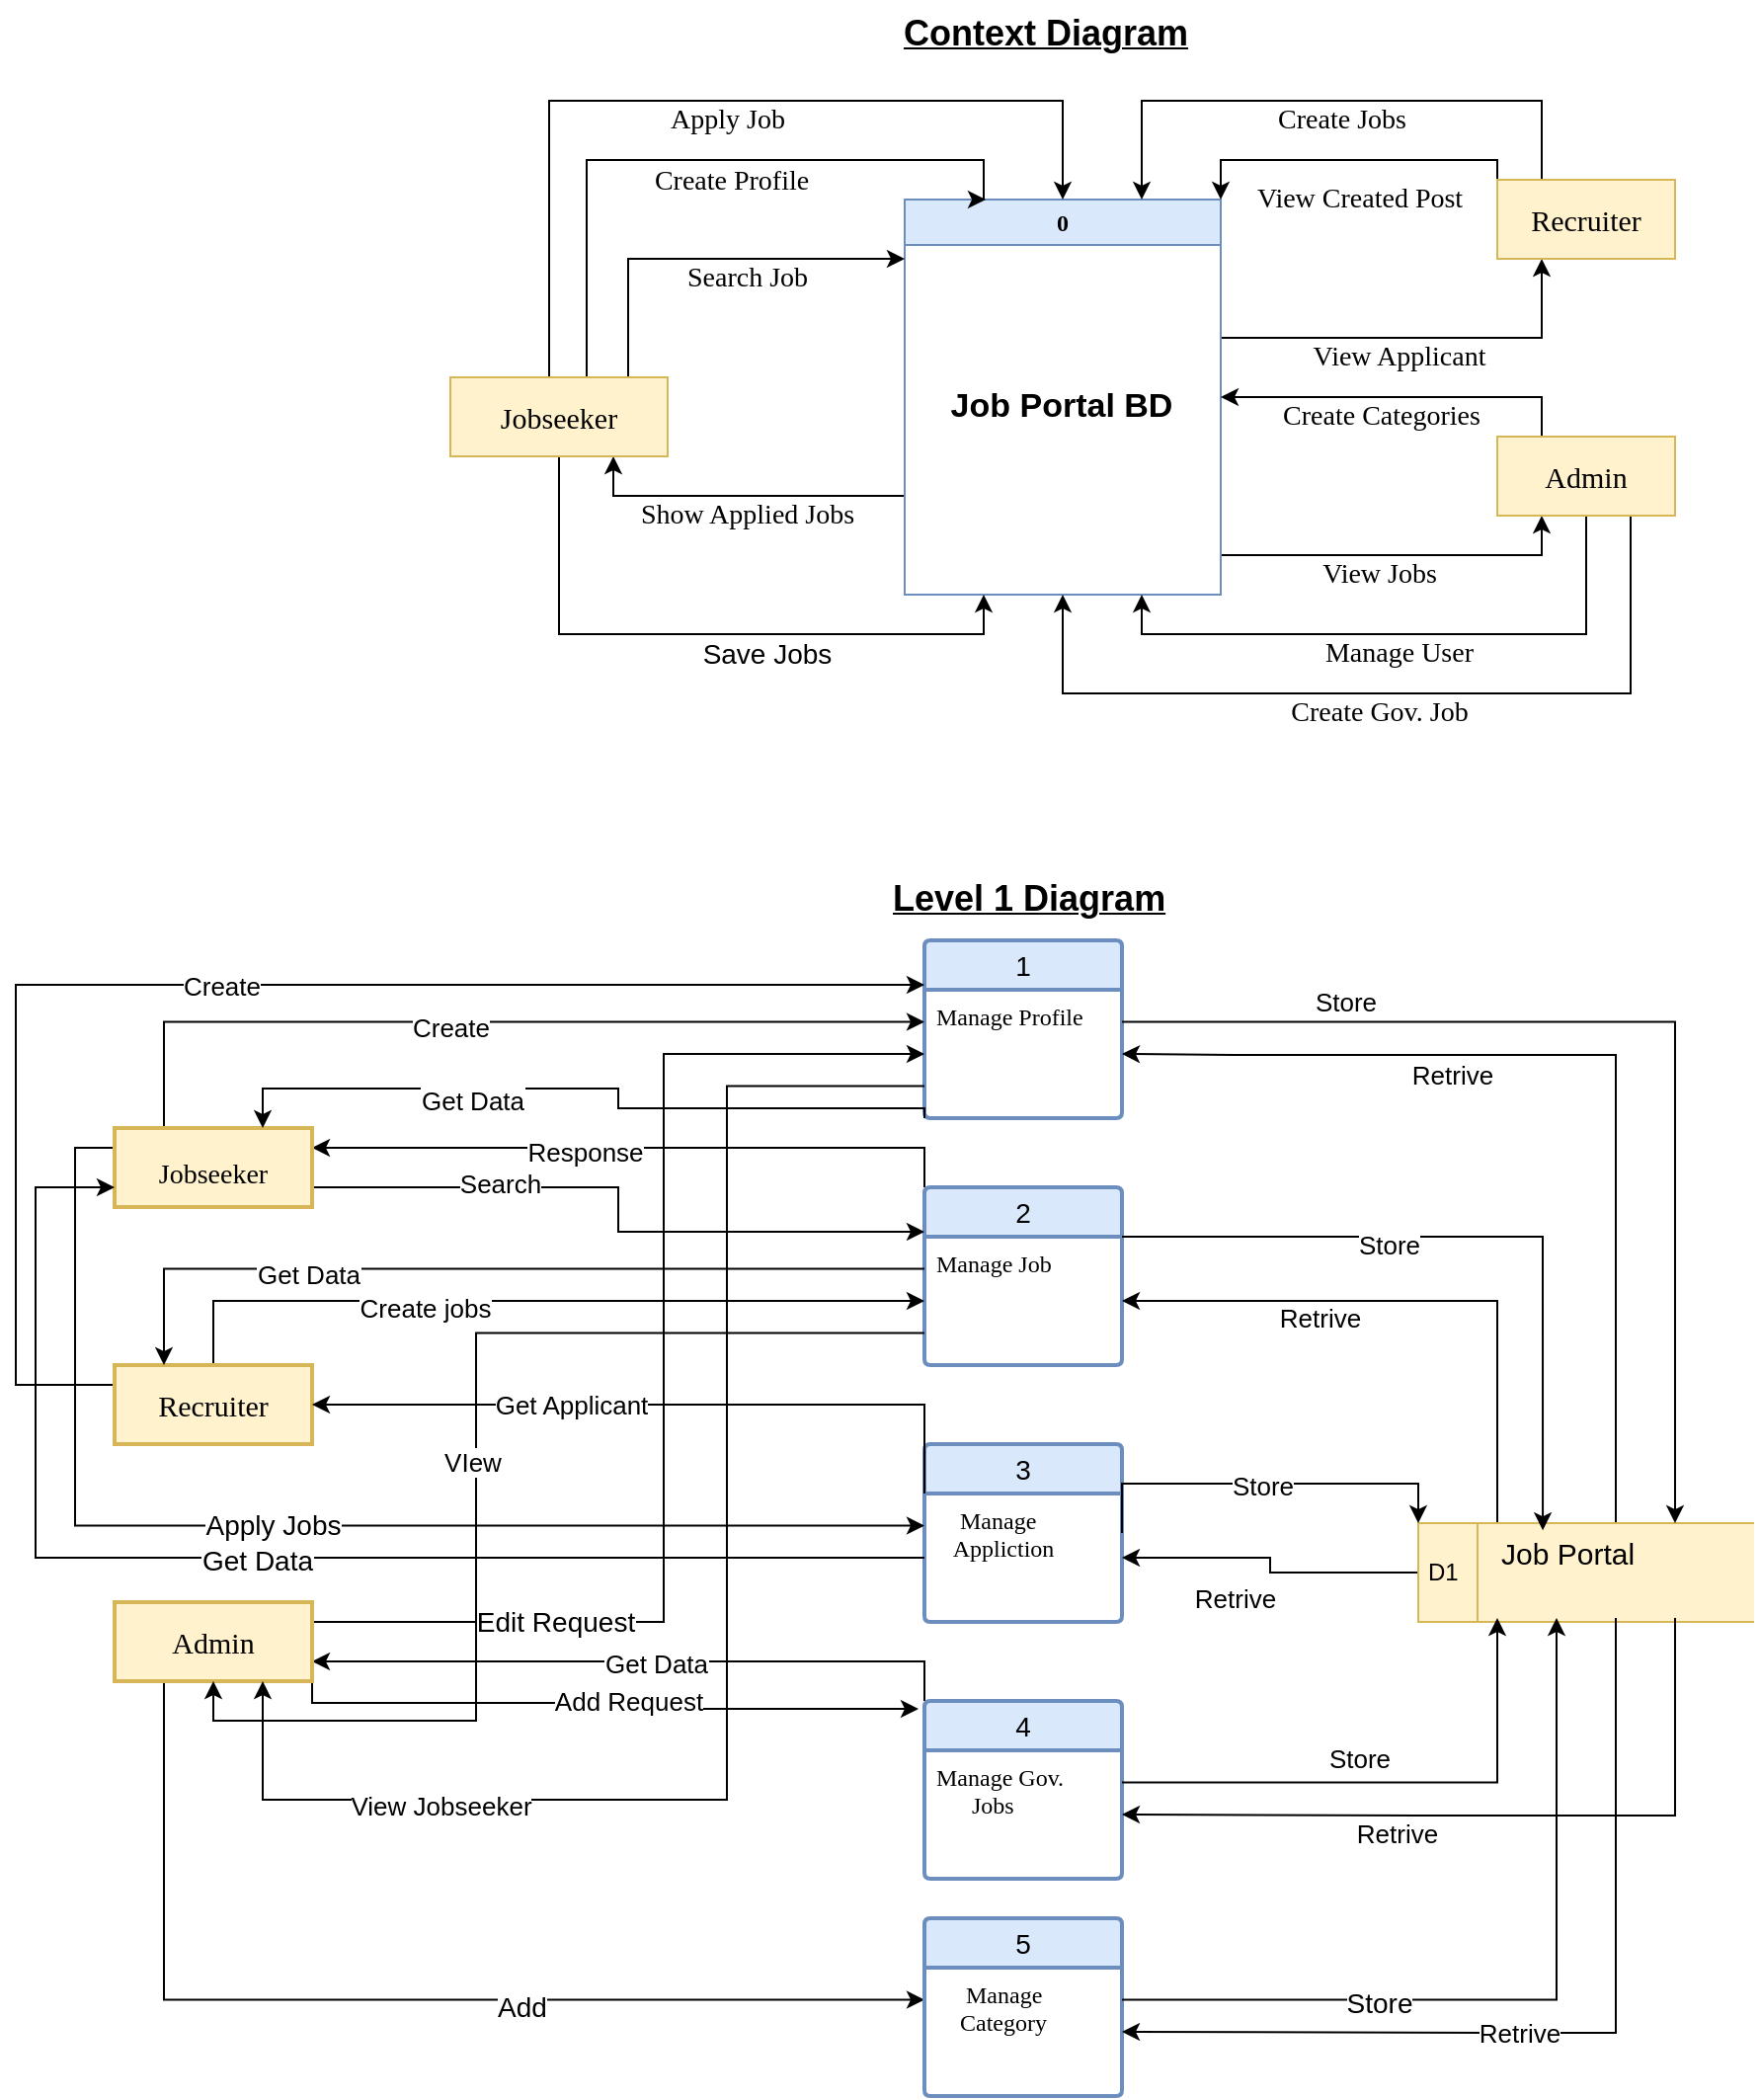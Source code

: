 <mxfile version="24.4.8" type="github" pages="10">
  <diagram name="Page-1" id="JDeU1fKOWqd_0nVfCLQT">
    <mxGraphModel dx="1450" dy="538" grid="0" gridSize="10" guides="1" tooltips="1" connect="1" arrows="1" fold="1" page="0" pageScale="1" pageWidth="850" pageHeight="1100" background="#ffffff" math="0" shadow="0">
      <root>
        <mxCell id="0" />
        <mxCell id="1" parent="0" />
        <mxCell id="kqFVeq-HxjZUtGfvrv-e-17" value="&lt;font face=&quot;Verdana&quot; style=&quot;font-size: 14px;&quot;&gt;Show Applied Jobs&lt;/font&gt;" style="edgeStyle=orthogonalEdgeStyle;rounded=0;orthogonalLoop=1;jettySize=auto;html=1;exitX=0;exitY=0.75;exitDx=0;exitDy=0;entryX=0.75;entryY=1;entryDx=0;entryDy=0;" parent="1" source="kqFVeq-HxjZUtGfvrv-e-1" target="kqFVeq-HxjZUtGfvrv-e-3" edge="1">
          <mxGeometry x="-0.045" y="10" relative="1" as="geometry">
            <Array as="points">
              <mxPoint x="193" y="280" />
            </Array>
            <mxPoint as="offset" />
          </mxGeometry>
        </mxCell>
        <mxCell id="kqFVeq-HxjZUtGfvrv-e-19" value="&lt;font face=&quot;Verdana&quot; style=&quot;font-size: 14px;&quot;&gt;View Applicant&lt;/font&gt;" style="edgeStyle=orthogonalEdgeStyle;rounded=0;orthogonalLoop=1;jettySize=auto;html=1;exitX=1;exitY=0.25;exitDx=0;exitDy=0;entryX=0.25;entryY=1;entryDx=0;entryDy=0;" parent="1" source="kqFVeq-HxjZUtGfvrv-e-1" target="kqFVeq-HxjZUtGfvrv-e-5" edge="1">
          <mxGeometry x="-0.011" y="-10" relative="1" as="geometry">
            <Array as="points">
              <mxPoint x="500" y="200" />
              <mxPoint x="663" y="200" />
            </Array>
            <mxPoint as="offset" />
          </mxGeometry>
        </mxCell>
        <mxCell id="kqFVeq-HxjZUtGfvrv-e-21" value="&lt;font style=&quot;font-size: 14px;&quot; face=&quot;Verdana&quot;&gt;View Jobs&lt;br&gt;&lt;/font&gt;" style="edgeStyle=orthogonalEdgeStyle;rounded=0;orthogonalLoop=1;jettySize=auto;html=1;exitX=1;exitY=0.75;exitDx=0;exitDy=0;entryX=0.25;entryY=1;entryDx=0;entryDy=0;" parent="1" source="kqFVeq-HxjZUtGfvrv-e-1" target="kqFVeq-HxjZUtGfvrv-e-6" edge="1">
          <mxGeometry x="0.035" y="-10" relative="1" as="geometry">
            <Array as="points">
              <mxPoint x="500" y="310" />
              <mxPoint x="663" y="310" />
            </Array>
            <mxPoint as="offset" />
          </mxGeometry>
        </mxCell>
        <mxCell id="kqFVeq-HxjZUtGfvrv-e-1" value="0" style="swimlane;whiteSpace=wrap;html=1;fontFamily=Verdana;fillColor=#dae8fc;strokeColor=#6c8ebf;" parent="1" vertex="1">
          <mxGeometry x="340" y="130" width="160" height="200" as="geometry">
            <mxRectangle x="340" y="130" width="50" height="30" as="alternateBounds" />
          </mxGeometry>
        </mxCell>
        <mxCell id="kqFVeq-HxjZUtGfvrv-e-2" value="&lt;h2&gt;&lt;b style=&quot;font-size: 17px;&quot;&gt;Job Portal BD&lt;/b&gt;&lt;/h2&gt;" style="text;html=1;align=center;verticalAlign=middle;resizable=0;points=[];autosize=1;strokeColor=none;fillColor=none;" parent="kqFVeq-HxjZUtGfvrv-e-1" vertex="1">
          <mxGeometry x="4" y="74" width="150" height="60" as="geometry" />
        </mxCell>
        <mxCell id="kqFVeq-HxjZUtGfvrv-e-10" value="&lt;font face=&quot;Verdana&quot; style=&quot;font-size: 14px;&quot;&gt;Apply Job&lt;/font&gt;" style="edgeStyle=orthogonalEdgeStyle;rounded=0;orthogonalLoop=1;jettySize=auto;html=1;exitX=0.5;exitY=0;exitDx=0;exitDy=0;entryX=0.5;entryY=0;entryDx=0;entryDy=0;" parent="1" source="kqFVeq-HxjZUtGfvrv-e-3" target="kqFVeq-HxjZUtGfvrv-e-1" edge="1">
          <mxGeometry x="0.033" y="-10" relative="1" as="geometry">
            <Array as="points">
              <mxPoint x="160" y="220" />
              <mxPoint x="160" y="80" />
              <mxPoint x="420" y="80" />
            </Array>
            <mxPoint as="offset" />
          </mxGeometry>
        </mxCell>
        <mxCell id="kqFVeq-HxjZUtGfvrv-e-11" value="&lt;font face=&quot;Verdana&quot;&gt;Create Profile&lt;/font&gt;" style="edgeStyle=orthogonalEdgeStyle;rounded=0;orthogonalLoop=1;jettySize=auto;html=1;exitX=0.75;exitY=0;exitDx=0;exitDy=0;entryX=0.25;entryY=0;entryDx=0;entryDy=0;fontSize=14;" parent="1" edge="1">
          <mxGeometry x="0.136" y="-10" relative="1" as="geometry">
            <mxPoint x="193.5" y="220" as="sourcePoint" />
            <mxPoint x="381" y="130" as="targetPoint" />
            <Array as="points">
              <mxPoint x="179" y="220" />
              <mxPoint x="179" y="110" />
              <mxPoint x="380" y="110" />
            </Array>
            <mxPoint as="offset" />
          </mxGeometry>
        </mxCell>
        <mxCell id="kqFVeq-HxjZUtGfvrv-e-12" value="&lt;font face=&quot;Verdana&quot; style=&quot;font-size: 14px;&quot;&gt;Search Job&lt;/font&gt;" style="edgeStyle=orthogonalEdgeStyle;rounded=0;orthogonalLoop=1;jettySize=auto;html=1;exitX=1;exitY=0.25;exitDx=0;exitDy=0;" parent="1" source="kqFVeq-HxjZUtGfvrv-e-3" edge="1">
          <mxGeometry x="0.304" y="-10" relative="1" as="geometry">
            <mxPoint x="340" y="160" as="targetPoint" />
            <Array as="points">
              <mxPoint x="200" y="230" />
              <mxPoint x="200" y="160" />
              <mxPoint x="340" y="160" />
            </Array>
            <mxPoint as="offset" />
          </mxGeometry>
        </mxCell>
        <mxCell id="kqFVeq-HxjZUtGfvrv-e-23" value="&lt;font style=&quot;font-size: 14px;&quot;&gt;Save Jobs&lt;/font&gt;" style="edgeStyle=orthogonalEdgeStyle;rounded=0;orthogonalLoop=1;jettySize=auto;html=1;exitX=0.5;exitY=1;exitDx=0;exitDy=0;entryX=0.25;entryY=1;entryDx=0;entryDy=0;" parent="1" source="kqFVeq-HxjZUtGfvrv-e-3" target="kqFVeq-HxjZUtGfvrv-e-1" edge="1">
          <mxGeometry x="0.2" y="-10" relative="1" as="geometry">
            <Array as="points">
              <mxPoint x="165" y="350" />
              <mxPoint x="380" y="350" />
            </Array>
            <mxPoint as="offset" />
          </mxGeometry>
        </mxCell>
        <mxCell id="kqFVeq-HxjZUtGfvrv-e-3" value="&lt;font face=&quot;Verdana&quot; style=&quot;font-size: 15px;&quot;&gt;Jobseeker&lt;/font&gt;" style="rounded=0;whiteSpace=wrap;html=1;fillColor=#fff2cc;strokeColor=#d6b656;" parent="1" vertex="1">
          <mxGeometry x="110" y="220" width="110" height="40" as="geometry" />
        </mxCell>
        <mxCell id="kqFVeq-HxjZUtGfvrv-e-18" value="&lt;font face=&quot;Verdana&quot; style=&quot;font-size: 14px;&quot;&gt;Create Jobs&lt;/font&gt;" style="edgeStyle=orthogonalEdgeStyle;rounded=0;orthogonalLoop=1;jettySize=auto;html=1;exitX=0.25;exitY=0;exitDx=0;exitDy=0;entryX=0.75;entryY=0;entryDx=0;entryDy=0;" parent="1" source="kqFVeq-HxjZUtGfvrv-e-5" target="kqFVeq-HxjZUtGfvrv-e-1" edge="1">
          <mxGeometry x="-0.026" y="10" relative="1" as="geometry">
            <Array as="points">
              <mxPoint x="663" y="80" />
              <mxPoint x="460" y="80" />
            </Array>
            <mxPoint x="1" as="offset" />
          </mxGeometry>
        </mxCell>
        <mxCell id="kqFVeq-HxjZUtGfvrv-e-28" value="&lt;font style=&quot;font-size: 14px;&quot; face=&quot;Verdana&quot;&gt;View Created Post&lt;/font&gt;" style="edgeStyle=orthogonalEdgeStyle;rounded=0;orthogonalLoop=1;jettySize=auto;html=1;exitX=0;exitY=0.5;exitDx=0;exitDy=0;entryX=1;entryY=0;entryDx=0;entryDy=0;" parent="1" source="kqFVeq-HxjZUtGfvrv-e-5" target="kqFVeq-HxjZUtGfvrv-e-1" edge="1">
          <mxGeometry x="0.053" y="20" relative="1" as="geometry">
            <Array as="points">
              <mxPoint x="640" y="110" />
              <mxPoint x="500" y="110" />
            </Array>
            <mxPoint as="offset" />
          </mxGeometry>
        </mxCell>
        <mxCell id="kqFVeq-HxjZUtGfvrv-e-5" value="&lt;font face=&quot;Verdana&quot; style=&quot;font-size: 15px;&quot;&gt;Recruiter&lt;/font&gt;" style="rounded=0;whiteSpace=wrap;html=1;fillColor=#fff2cc;strokeColor=#d6b656;" parent="1" vertex="1">
          <mxGeometry x="640" y="120" width="90" height="40" as="geometry" />
        </mxCell>
        <mxCell id="kqFVeq-HxjZUtGfvrv-e-20" value="&lt;font face=&quot;Verdana&quot; style=&quot;font-size: 14px;&quot;&gt;Create Categories&lt;/font&gt;" style="edgeStyle=orthogonalEdgeStyle;rounded=0;orthogonalLoop=1;jettySize=auto;html=1;exitX=0.25;exitY=0;exitDx=0;exitDy=0;entryX=1;entryY=0.5;entryDx=0;entryDy=0;" parent="1" source="kqFVeq-HxjZUtGfvrv-e-6" target="kqFVeq-HxjZUtGfvrv-e-1" edge="1">
          <mxGeometry x="0.123" y="10" relative="1" as="geometry">
            <mxPoint x="1" as="offset" />
          </mxGeometry>
        </mxCell>
        <mxCell id="kqFVeq-HxjZUtGfvrv-e-22" value="&lt;font face=&quot;Verdana&quot; style=&quot;font-size: 14px;&quot;&gt;Manage User&lt;/font&gt;" style="edgeStyle=orthogonalEdgeStyle;rounded=0;orthogonalLoop=1;jettySize=auto;html=1;exitX=0.5;exitY=1;exitDx=0;exitDy=0;entryX=0.75;entryY=1;entryDx=0;entryDy=0;" parent="1" source="kqFVeq-HxjZUtGfvrv-e-6" target="kqFVeq-HxjZUtGfvrv-e-1" edge="1">
          <mxGeometry x="0.016" y="10" relative="1" as="geometry">
            <Array as="points">
              <mxPoint x="685" y="350" />
              <mxPoint x="460" y="350" />
            </Array>
            <mxPoint as="offset" />
          </mxGeometry>
        </mxCell>
        <mxCell id="kqFVeq-HxjZUtGfvrv-e-29" value="&lt;font face=&quot;Verdana&quot; style=&quot;font-size: 14px;&quot;&gt;Create Gov. Job&lt;/font&gt;" style="edgeStyle=orthogonalEdgeStyle;rounded=0;orthogonalLoop=1;jettySize=auto;html=1;exitX=0.75;exitY=1;exitDx=0;exitDy=0;entryX=0.5;entryY=1;entryDx=0;entryDy=0;" parent="1" source="kqFVeq-HxjZUtGfvrv-e-6" target="kqFVeq-HxjZUtGfvrv-e-1" edge="1">
          <mxGeometry x="0.018" y="10" relative="1" as="geometry">
            <Array as="points">
              <mxPoint x="708" y="380" />
              <mxPoint x="420" y="380" />
            </Array>
            <mxPoint as="offset" />
          </mxGeometry>
        </mxCell>
        <mxCell id="kqFVeq-HxjZUtGfvrv-e-6" value="&lt;font style=&quot;font-size: 15px;&quot; face=&quot;Verdana&quot;&gt;Admin&lt;/font&gt;" style="rounded=0;whiteSpace=wrap;html=1;fillColor=#fff2cc;strokeColor=#d6b656;" parent="1" vertex="1">
          <mxGeometry x="640" y="250" width="90" height="40" as="geometry" />
        </mxCell>
        <mxCell id="kqFVeq-HxjZUtGfvrv-e-35" value="1" style="swimlane;childLayout=stackLayout;horizontal=1;startSize=25;horizontalStack=0;rounded=1;fontSize=14;fontStyle=0;strokeWidth=2;resizeParent=0;resizeLast=1;shadow=0;dashed=0;align=center;arcSize=4;whiteSpace=wrap;html=1;fillColor=#dae8fc;strokeColor=#6c8ebf;" parent="1" vertex="1">
          <mxGeometry x="350" y="505" width="100" height="90" as="geometry" />
        </mxCell>
        <mxCell id="kqFVeq-HxjZUtGfvrv-e-36" value="&lt;div&gt;&lt;font style=&quot;font-size: 12px;&quot; face=&quot;Verdana&quot;&gt;Manage Profile&lt;/font&gt;&lt;/div&gt;" style="align=left;strokeColor=none;fillColor=none;spacingLeft=4;fontSize=12;verticalAlign=top;resizable=0;rotatable=0;part=1;html=1;" parent="kqFVeq-HxjZUtGfvrv-e-35" vertex="1">
          <mxGeometry y="25" width="100" height="65" as="geometry" />
        </mxCell>
        <mxCell id="8DIRxE8DvP-r2CKgPzAY-11" style="edgeStyle=orthogonalEdgeStyle;rounded=0;orthogonalLoop=1;jettySize=auto;html=1;exitX=0;exitY=0;exitDx=0;exitDy=0;" edge="1" parent="1" source="kqFVeq-HxjZUtGfvrv-e-42" target="kqFVeq-HxjZUtGfvrv-e-50">
          <mxGeometry relative="1" as="geometry">
            <Array as="points">
              <mxPoint x="350" y="610" />
            </Array>
          </mxGeometry>
        </mxCell>
        <mxCell id="8DIRxE8DvP-r2CKgPzAY-12" value="&lt;font style=&quot;font-size: 13px;&quot;&gt;Response&lt;/font&gt;" style="edgeLabel;html=1;align=center;verticalAlign=middle;resizable=0;points=[];" vertex="1" connectable="0" parent="8DIRxE8DvP-r2CKgPzAY-11">
          <mxGeometry x="0.159" y="2" relative="1" as="geometry">
            <mxPoint x="-1" as="offset" />
          </mxGeometry>
        </mxCell>
        <mxCell id="kqFVeq-HxjZUtGfvrv-e-42" value="2" style="swimlane;childLayout=stackLayout;horizontal=1;startSize=25;horizontalStack=0;rounded=1;fontSize=14;fontStyle=0;strokeWidth=2;resizeParent=0;resizeLast=1;shadow=0;dashed=0;align=center;arcSize=4;whiteSpace=wrap;html=1;fillColor=#dae8fc;strokeColor=#6c8ebf;" parent="1" vertex="1">
          <mxGeometry x="350" y="630" width="100" height="90" as="geometry" />
        </mxCell>
        <mxCell id="kqFVeq-HxjZUtGfvrv-e-43" value="&lt;font style=&quot;font-size: 12px;&quot; face=&quot;Verdana&quot;&gt;Manage Job&lt;/font&gt;&lt;div&gt;&lt;br&gt;&lt;/div&gt;" style="align=left;strokeColor=none;fillColor=none;spacingLeft=4;fontSize=12;verticalAlign=top;resizable=0;rotatable=0;part=1;html=1;" parent="kqFVeq-HxjZUtGfvrv-e-42" vertex="1">
          <mxGeometry y="25" width="100" height="65" as="geometry" />
        </mxCell>
        <mxCell id="kqFVeq-HxjZUtGfvrv-e-44" value="3" style="swimlane;childLayout=stackLayout;horizontal=1;startSize=25;horizontalStack=0;rounded=1;fontSize=14;fontStyle=0;strokeWidth=2;resizeParent=0;resizeLast=1;shadow=0;dashed=0;align=center;arcSize=4;whiteSpace=wrap;html=1;fillColor=#dae8fc;strokeColor=#6c8ebf;" parent="1" vertex="1">
          <mxGeometry x="350" y="760" width="100" height="90" as="geometry" />
        </mxCell>
        <mxCell id="kqFVeq-HxjZUtGfvrv-e-45" value="&lt;div&gt;&lt;font face=&quot;Verdana&quot;&gt;&amp;nbsp; &amp;nbsp; Manage&lt;/font&gt;&lt;/div&gt;&lt;div&gt;&lt;font face=&quot;Verdana&quot;&gt;&amp;nbsp;&amp;nbsp; Appliction&lt;/font&gt;&lt;/div&gt;" style="align=left;strokeColor=none;fillColor=none;spacingLeft=4;fontSize=12;verticalAlign=top;resizable=0;rotatable=0;part=1;html=1;" parent="kqFVeq-HxjZUtGfvrv-e-44" vertex="1">
          <mxGeometry y="25" width="100" height="65" as="geometry" />
        </mxCell>
        <mxCell id="8DIRxE8DvP-r2CKgPzAY-9" style="edgeStyle=orthogonalEdgeStyle;rounded=0;orthogonalLoop=1;jettySize=auto;html=1;exitX=0;exitY=0;exitDx=0;exitDy=0;entryX=1;entryY=0.75;entryDx=0;entryDy=0;" edge="1" parent="1" source="kqFVeq-HxjZUtGfvrv-e-46" target="kqFVeq-HxjZUtGfvrv-e-53">
          <mxGeometry relative="1" as="geometry" />
        </mxCell>
        <mxCell id="8DIRxE8DvP-r2CKgPzAY-10" value="&lt;font style=&quot;font-size: 13px;&quot;&gt;Get Data&lt;br&gt;&lt;/font&gt;" style="edgeLabel;html=1;align=center;verticalAlign=middle;resizable=0;points=[];" vertex="1" connectable="0" parent="8DIRxE8DvP-r2CKgPzAY-9">
          <mxGeometry x="-0.107" y="4" relative="1" as="geometry">
            <mxPoint x="-9" y="-3" as="offset" />
          </mxGeometry>
        </mxCell>
        <mxCell id="kqFVeq-HxjZUtGfvrv-e-46" value="4" style="swimlane;childLayout=stackLayout;horizontal=1;startSize=25;horizontalStack=0;rounded=1;fontSize=14;fontStyle=0;strokeWidth=2;resizeParent=0;resizeLast=1;shadow=0;dashed=0;align=center;arcSize=4;whiteSpace=wrap;html=1;fillColor=#dae8fc;strokeColor=#6c8ebf;" parent="1" vertex="1">
          <mxGeometry x="350" y="890" width="100" height="90" as="geometry" />
        </mxCell>
        <mxCell id="kqFVeq-HxjZUtGfvrv-e-47" value="&lt;div&gt;&lt;font face=&quot;Verdana&quot;&gt;Manage Gov.&lt;/font&gt;&lt;/div&gt;&lt;div&gt;&lt;font face=&quot;Verdana&quot;&gt;&amp;nbsp;&amp;nbsp;&amp;nbsp;&amp;nbsp;&amp;nbsp; Jobs&lt;br&gt;&lt;/font&gt;&lt;/div&gt;" style="align=left;strokeColor=none;fillColor=none;spacingLeft=4;fontSize=12;verticalAlign=top;resizable=0;rotatable=0;part=1;html=1;" parent="kqFVeq-HxjZUtGfvrv-e-46" vertex="1">
          <mxGeometry y="25" width="100" height="65" as="geometry" />
        </mxCell>
        <mxCell id="kqFVeq-HxjZUtGfvrv-e-61" style="edgeStyle=orthogonalEdgeStyle;rounded=0;orthogonalLoop=1;jettySize=auto;html=1;exitX=1;exitY=0.25;exitDx=0;exitDy=0;entryX=0;entryY=0.25;entryDx=0;entryDy=0;" parent="1" source="kqFVeq-HxjZUtGfvrv-e-50" target="kqFVeq-HxjZUtGfvrv-e-42" edge="1">
          <mxGeometry relative="1" as="geometry">
            <Array as="points">
              <mxPoint x="40" y="630" />
              <mxPoint x="195" y="630" />
              <mxPoint x="195" y="653" />
            </Array>
          </mxGeometry>
        </mxCell>
        <mxCell id="CoUzNabwJxIWGI8wXzt4-2" value="&lt;font style=&quot;font-size: 13px;&quot;&gt;Search&lt;/font&gt;" style="edgeLabel;html=1;align=center;verticalAlign=middle;resizable=0;points=[];" parent="kqFVeq-HxjZUtGfvrv-e-61" vertex="1" connectable="0">
          <mxGeometry x="-0.347" y="2" relative="1" as="geometry">
            <mxPoint as="offset" />
          </mxGeometry>
        </mxCell>
        <mxCell id="kqFVeq-HxjZUtGfvrv-e-63" style="edgeStyle=orthogonalEdgeStyle;rounded=0;orthogonalLoop=1;jettySize=auto;html=1;exitX=0;exitY=0.25;exitDx=0;exitDy=0;entryX=0;entryY=0.25;entryDx=0;entryDy=0;" parent="1" source="kqFVeq-HxjZUtGfvrv-e-50" target="kqFVeq-HxjZUtGfvrv-e-45" edge="1">
          <mxGeometry relative="1" as="geometry" />
        </mxCell>
        <mxCell id="CoUzNabwJxIWGI8wXzt4-8" value="&lt;font style=&quot;font-size: 14px;&quot;&gt;Apply Jobs&lt;/font&gt;" style="edgeLabel;html=1;align=center;verticalAlign=middle;resizable=0;points=[];" parent="kqFVeq-HxjZUtGfvrv-e-63" vertex="1" connectable="0">
          <mxGeometry x="0.345" y="-1" relative="1" as="geometry">
            <mxPoint x="-120" y="-2" as="offset" />
          </mxGeometry>
        </mxCell>
        <mxCell id="kqFVeq-HxjZUtGfvrv-e-66" style="edgeStyle=orthogonalEdgeStyle;rounded=0;orthogonalLoop=1;jettySize=auto;html=1;exitX=0.25;exitY=0;exitDx=0;exitDy=0;entryX=0;entryY=0.25;entryDx=0;entryDy=0;" parent="1" source="kqFVeq-HxjZUtGfvrv-e-50" target="kqFVeq-HxjZUtGfvrv-e-36" edge="1">
          <mxGeometry relative="1" as="geometry" />
        </mxCell>
        <mxCell id="CoUzNabwJxIWGI8wXzt4-1" value="&lt;font style=&quot;font-size: 13px;&quot;&gt;Create&lt;/font&gt;" style="edgeLabel;html=1;align=center;verticalAlign=middle;resizable=0;points=[];" parent="kqFVeq-HxjZUtGfvrv-e-66" vertex="1" connectable="0">
          <mxGeometry x="-0.094" y="-2" relative="1" as="geometry">
            <mxPoint as="offset" />
          </mxGeometry>
        </mxCell>
        <mxCell id="kqFVeq-HxjZUtGfvrv-e-50" value="&lt;font face=&quot;Verdana&quot; style=&quot;font-size: 14px;&quot;&gt;Jobseeker&lt;/font&gt;" style="whiteSpace=wrap;html=1;align=center;labelBackgroundColor=none;labelBorderColor=none;fontSize=14;spacing=20;spacingTop=6;strokeWidth=2;fillColor=#fff2cc;strokeColor=#d6b656;" parent="1" vertex="1">
          <mxGeometry x="-60" y="600" width="100" height="40" as="geometry" />
        </mxCell>
        <mxCell id="kqFVeq-HxjZUtGfvrv-e-67" value="&lt;font style=&quot;font-size: 13px;&quot;&gt;Create&lt;/font&gt;" style="edgeStyle=orthogonalEdgeStyle;rounded=0;orthogonalLoop=1;jettySize=auto;html=1;exitX=0;exitY=0.25;exitDx=0;exitDy=0;entryX=0;entryY=0.25;entryDx=0;entryDy=0;" parent="1" source="kqFVeq-HxjZUtGfvrv-e-51" target="kqFVeq-HxjZUtGfvrv-e-35" edge="1">
          <mxGeometry relative="1" as="geometry">
            <Array as="points">
              <mxPoint x="-110" y="730" />
              <mxPoint x="-110" y="528" />
            </Array>
          </mxGeometry>
        </mxCell>
        <mxCell id="kqFVeq-HxjZUtGfvrv-e-68" style="edgeStyle=orthogonalEdgeStyle;rounded=0;orthogonalLoop=1;jettySize=auto;html=1;exitX=0.5;exitY=0;exitDx=0;exitDy=0;entryX=0;entryY=0.5;entryDx=0;entryDy=0;" parent="1" source="kqFVeq-HxjZUtGfvrv-e-51" target="kqFVeq-HxjZUtGfvrv-e-43" edge="1">
          <mxGeometry relative="1" as="geometry" />
        </mxCell>
        <mxCell id="CoUzNabwJxIWGI8wXzt4-3" value="&lt;font style=&quot;font-size: 13px;&quot;&gt;Create jobs&lt;/font&gt;" style="edgeLabel;html=1;align=center;verticalAlign=middle;resizable=0;points=[];" parent="kqFVeq-HxjZUtGfvrv-e-68" vertex="1" connectable="0">
          <mxGeometry x="-0.294" y="-2" relative="1" as="geometry">
            <mxPoint x="1" y="1" as="offset" />
          </mxGeometry>
        </mxCell>
        <mxCell id="kqFVeq-HxjZUtGfvrv-e-51" value="&lt;font face=&quot;Verdana&quot; style=&quot;font-size: 15px;&quot;&gt;Recruiter&lt;/font&gt;" style="whiteSpace=wrap;html=1;align=center;strokeWidth=2;fillColor=#fff2cc;strokeColor=#d6b656;" parent="1" vertex="1">
          <mxGeometry x="-60" y="720" width="100" height="40" as="geometry" />
        </mxCell>
        <mxCell id="kqFVeq-HxjZUtGfvrv-e-65" style="edgeStyle=orthogonalEdgeStyle;rounded=0;orthogonalLoop=1;jettySize=auto;html=1;exitX=1;exitY=0.5;exitDx=0;exitDy=0;" parent="1" source="kqFVeq-HxjZUtGfvrv-e-53" edge="1">
          <mxGeometry relative="1" as="geometry">
            <Array as="points">
              <mxPoint x="40" y="891" />
              <mxPoint x="195" y="891" />
              <mxPoint x="195" y="894" />
            </Array>
            <mxPoint x="347" y="894" as="targetPoint" />
          </mxGeometry>
        </mxCell>
        <mxCell id="KvbdaNQ6X99r15kEjWDF-9" value="&lt;font style=&quot;font-size: 13px;&quot;&gt;Add Request&lt;br&gt;&lt;/font&gt;" style="edgeLabel;html=1;align=center;verticalAlign=middle;resizable=0;points=[];" parent="kqFVeq-HxjZUtGfvrv-e-65" vertex="1" connectable="0">
          <mxGeometry x="-0.287" y="-1" relative="1" as="geometry">
            <mxPoint x="69" y="-2" as="offset" />
          </mxGeometry>
        </mxCell>
        <mxCell id="CoUzNabwJxIWGI8wXzt4-19" style="edgeStyle=orthogonalEdgeStyle;rounded=0;orthogonalLoop=1;jettySize=auto;html=1;exitX=0.25;exitY=1;exitDx=0;exitDy=0;entryX=0;entryY=0.25;entryDx=0;entryDy=0;" parent="1" source="kqFVeq-HxjZUtGfvrv-e-53" target="CoUzNabwJxIWGI8wXzt4-15" edge="1">
          <mxGeometry relative="1" as="geometry" />
        </mxCell>
        <mxCell id="CoUzNabwJxIWGI8wXzt4-20" value="Add" style="edgeLabel;html=1;align=center;verticalAlign=middle;resizable=0;points=[];fontSize=14;" parent="CoUzNabwJxIWGI8wXzt4-19" vertex="1" connectable="0">
          <mxGeometry x="0.253" y="-3" relative="1" as="geometry">
            <mxPoint as="offset" />
          </mxGeometry>
        </mxCell>
        <mxCell id="KvbdaNQ6X99r15kEjWDF-7" style="edgeStyle=orthogonalEdgeStyle;rounded=0;orthogonalLoop=1;jettySize=auto;html=1;exitX=1;exitY=0.25;exitDx=0;exitDy=0;entryX=0;entryY=0.5;entryDx=0;entryDy=0;" parent="1" source="kqFVeq-HxjZUtGfvrv-e-53" target="kqFVeq-HxjZUtGfvrv-e-36" edge="1">
          <mxGeometry relative="1" as="geometry">
            <Array as="points">
              <mxPoint x="218" y="850" />
              <mxPoint x="218" y="563" />
            </Array>
          </mxGeometry>
        </mxCell>
        <mxCell id="KvbdaNQ6X99r15kEjWDF-8" value="&lt;font style=&quot;font-size: 14px;&quot;&gt;Edit Request&lt;br&gt;&lt;/font&gt;" style="edgeLabel;html=1;align=center;verticalAlign=middle;resizable=0;points=[];" parent="KvbdaNQ6X99r15kEjWDF-7" vertex="1" connectable="0">
          <mxGeometry x="-0.588" relative="1" as="geometry">
            <mxPoint as="offset" />
          </mxGeometry>
        </mxCell>
        <mxCell id="kqFVeq-HxjZUtGfvrv-e-53" value="&lt;font style=&quot;font-size: 15px;&quot; face=&quot;Verdana&quot;&gt;Admin&lt;/font&gt;" style="whiteSpace=wrap;html=1;align=center;strokeWidth=2;fillColor=#fff2cc;strokeColor=#d6b656;" parent="1" vertex="1">
          <mxGeometry x="-60" y="840" width="100" height="40" as="geometry" />
        </mxCell>
        <mxCell id="CoUzNabwJxIWGI8wXzt4-49" style="edgeStyle=orthogonalEdgeStyle;rounded=0;orthogonalLoop=1;jettySize=auto;html=1;exitX=0.5;exitY=0;exitDx=0;exitDy=0;entryX=1;entryY=0.5;entryDx=0;entryDy=0;" parent="1" source="h3JAbx57EjIWZjw8-lom-14" target="kqFVeq-HxjZUtGfvrv-e-36" edge="1">
          <mxGeometry relative="1" as="geometry">
            <mxPoint x="595" y="615" as="sourcePoint" />
            <Array as="points">
              <mxPoint x="700" y="563" />
              <mxPoint x="506" y="563" />
            </Array>
            <mxPoint x="506" y="597" as="targetPoint" />
          </mxGeometry>
        </mxCell>
        <mxCell id="CoUzNabwJxIWGI8wXzt4-50" value="&lt;font style=&quot;font-size: 13px;&quot;&gt;Retrive&lt;/font&gt;" style="edgeLabel;html=1;align=center;verticalAlign=middle;resizable=0;points=[];" parent="CoUzNabwJxIWGI8wXzt4-49" vertex="1" connectable="0">
          <mxGeometry x="-0.022" y="2" relative="1" as="geometry">
            <mxPoint x="-82" y="8" as="offset" />
          </mxGeometry>
        </mxCell>
        <mxCell id="KvbdaNQ6X99r15kEjWDF-1" value="&lt;font style=&quot;font-size: 13px;&quot;&gt;Retrive&lt;/font&gt;" style="edgeLabel;html=1;align=center;verticalAlign=middle;resizable=0;points=[];" parent="CoUzNabwJxIWGI8wXzt4-49" vertex="1" connectable="0">
          <mxGeometry x="-0.022" y="2" relative="1" as="geometry">
            <mxPoint x="-149" y="131" as="offset" />
          </mxGeometry>
        </mxCell>
        <mxCell id="alXWhJsrS5Qimaa9HMKN-1" style="edgeStyle=orthogonalEdgeStyle;rounded=0;orthogonalLoop=1;jettySize=auto;html=1;entryX=1;entryY=0.5;entryDx=0;entryDy=0;exitX=0;exitY=0;exitDx=0;exitDy=0;" parent="1" source="h3JAbx57EjIWZjw8-lom-14" target="kqFVeq-HxjZUtGfvrv-e-43" edge="1">
          <mxGeometry relative="1" as="geometry">
            <mxPoint x="607" y="767" as="sourcePoint" />
          </mxGeometry>
        </mxCell>
        <mxCell id="alXWhJsrS5Qimaa9HMKN-9" style="edgeStyle=orthogonalEdgeStyle;rounded=0;orthogonalLoop=1;jettySize=auto;html=1;exitX=0;exitY=0.5;exitDx=0;exitDy=0;entryX=1;entryY=0.5;entryDx=0;entryDy=0;" parent="1" source="h3JAbx57EjIWZjw8-lom-13" target="kqFVeq-HxjZUtGfvrv-e-45" edge="1">
          <mxGeometry relative="1" as="geometry" />
        </mxCell>
        <mxCell id="h3JAbx57EjIWZjw8-lom-13" value="D1" style="html=1;dashed=0;whiteSpace=wrap;shape=mxgraph.dfd.dataStoreID;align=left;spacingLeft=3;points=[[0,0],[0.5,0],[1,0],[0,0.5],[1,0.5],[0,1],[0.5,1],[1,1]];fillColor=#fff2cc;strokeColor=#d6b656;" parent="1" vertex="1">
          <mxGeometry x="600" y="800" width="170" height="50" as="geometry" />
        </mxCell>
        <mxCell id="h3JAbx57EjIWZjw8-lom-14" value="&lt;font style=&quot;font-size: 15px;&quot;&gt;Job Portal&lt;/font&gt;" style="text;whiteSpace=wrap;html=1;" parent="1" vertex="1">
          <mxGeometry x="640" y="800" width="120" height="48" as="geometry" />
        </mxCell>
        <mxCell id="h3JAbx57EjIWZjw8-lom-15" style="rounded=0;orthogonalLoop=1;jettySize=auto;html=1;exitX=1;exitY=0;exitDx=0;exitDy=0;entryX=0.192;entryY=0.075;entryDx=0;entryDy=0;entryPerimeter=0;edgeStyle=orthogonalEdgeStyle;" parent="1" source="kqFVeq-HxjZUtGfvrv-e-43" target="h3JAbx57EjIWZjw8-lom-14" edge="1">
          <mxGeometry relative="1" as="geometry">
            <Array as="points">
              <mxPoint x="663" y="655" />
            </Array>
            <mxPoint x="680" y="680" as="targetPoint" />
          </mxGeometry>
        </mxCell>
        <mxCell id="CoUzNabwJxIWGI8wXzt4-44" value="&lt;font style=&quot;font-size: 13px;&quot;&gt;Store&lt;/font&gt;" style="edgeLabel;html=1;align=center;verticalAlign=middle;resizable=0;points=[];" parent="h3JAbx57EjIWZjw8-lom-15" vertex="1" connectable="0">
          <mxGeometry x="-0.253" y="-4" relative="1" as="geometry">
            <mxPoint as="offset" />
          </mxGeometry>
        </mxCell>
        <mxCell id="h3JAbx57EjIWZjw8-lom-16" style="edgeStyle=orthogonalEdgeStyle;rounded=0;orthogonalLoop=1;jettySize=auto;html=1;exitX=1;exitY=0.5;exitDx=0;exitDy=0;entryX=0;entryY=0;entryDx=0;entryDy=0;" parent="1" source="kqFVeq-HxjZUtGfvrv-e-44" target="h3JAbx57EjIWZjw8-lom-13" edge="1">
          <mxGeometry relative="1" as="geometry">
            <Array as="points">
              <mxPoint x="450" y="780" />
              <mxPoint x="600" y="780" />
            </Array>
          </mxGeometry>
        </mxCell>
        <mxCell id="CoUzNabwJxIWGI8wXzt4-29" value="&lt;font style=&quot;font-size: 13px;&quot;&gt;Store&lt;/font&gt;" style="edgeLabel;html=1;align=center;verticalAlign=middle;resizable=0;points=[];" parent="h3JAbx57EjIWZjw8-lom-16" vertex="1" connectable="0">
          <mxGeometry x="-0.021" y="-1" relative="1" as="geometry">
            <mxPoint as="offset" />
          </mxGeometry>
        </mxCell>
        <mxCell id="CoUzNabwJxIWGI8wXzt4-6" style="edgeStyle=orthogonalEdgeStyle;rounded=0;orthogonalLoop=1;jettySize=auto;html=1;exitX=0;exitY=0.75;exitDx=0;exitDy=0;entryX=0.75;entryY=1;entryDx=0;entryDy=0;" parent="1" source="kqFVeq-HxjZUtGfvrv-e-36" target="kqFVeq-HxjZUtGfvrv-e-53" edge="1">
          <mxGeometry relative="1" as="geometry">
            <Array as="points">
              <mxPoint x="250" y="579" />
              <mxPoint x="250" y="940" />
              <mxPoint x="15" y="940" />
            </Array>
          </mxGeometry>
        </mxCell>
        <mxCell id="CoUzNabwJxIWGI8wXzt4-7" value="&lt;font style=&quot;font-size: 13px;&quot;&gt;View Jobseeker&lt;/font&gt;" style="edgeLabel;html=1;align=center;verticalAlign=middle;resizable=0;points=[];" parent="CoUzNabwJxIWGI8wXzt4-6" vertex="1" connectable="0">
          <mxGeometry x="0.603" y="3" relative="1" as="geometry">
            <mxPoint as="offset" />
          </mxGeometry>
        </mxCell>
        <mxCell id="CoUzNabwJxIWGI8wXzt4-11" style="edgeStyle=orthogonalEdgeStyle;rounded=0;orthogonalLoop=1;jettySize=auto;html=1;exitX=0;exitY=0.5;exitDx=0;exitDy=0;entryX=0;entryY=0.75;entryDx=0;entryDy=0;" parent="1" source="kqFVeq-HxjZUtGfvrv-e-45" target="kqFVeq-HxjZUtGfvrv-e-50" edge="1">
          <mxGeometry relative="1" as="geometry">
            <Array as="points">
              <mxPoint x="-100" y="818" />
              <mxPoint x="-100" y="630" />
            </Array>
          </mxGeometry>
        </mxCell>
        <mxCell id="CoUzNabwJxIWGI8wXzt4-12" value="&lt;font style=&quot;font-size: 14px;&quot;&gt;Get Data&lt;/font&gt;" style="edgeLabel;html=1;align=center;verticalAlign=middle;resizable=0;points=[];" parent="CoUzNabwJxIWGI8wXzt4-11" vertex="1" connectable="0">
          <mxGeometry x="-0.002" y="1" relative="1" as="geometry">
            <mxPoint as="offset" />
          </mxGeometry>
        </mxCell>
        <mxCell id="CoUzNabwJxIWGI8wXzt4-14" value="5" style="swimlane;childLayout=stackLayout;horizontal=1;startSize=25;horizontalStack=0;rounded=1;fontSize=14;fontStyle=0;strokeWidth=2;resizeParent=0;resizeLast=1;shadow=0;dashed=0;align=center;arcSize=4;whiteSpace=wrap;html=1;fillColor=#dae8fc;strokeColor=#6c8ebf;" parent="1" vertex="1">
          <mxGeometry x="350" y="1000" width="100" height="90" as="geometry" />
        </mxCell>
        <mxCell id="CoUzNabwJxIWGI8wXzt4-15" value="&lt;div&gt;&lt;font face=&quot;Verdana&quot;&gt;&amp;nbsp;&amp;nbsp;&amp;nbsp;&amp;nbsp; Manage&amp;nbsp;&lt;/font&gt;&lt;/div&gt;&lt;div&gt;&lt;font face=&quot;Verdana&quot;&gt;&amp;nbsp;&amp;nbsp;&amp;nbsp; Category&lt;br&gt;&lt;/font&gt;&lt;/div&gt;" style="align=left;strokeColor=none;fillColor=none;spacingLeft=4;fontSize=12;verticalAlign=top;resizable=0;rotatable=0;part=1;html=1;" parent="CoUzNabwJxIWGI8wXzt4-14" vertex="1">
          <mxGeometry y="25" width="100" height="65" as="geometry" />
        </mxCell>
        <mxCell id="CoUzNabwJxIWGI8wXzt4-26" style="edgeStyle=orthogonalEdgeStyle;rounded=0;orthogonalLoop=1;jettySize=auto;html=1;exitX=0.5;exitY=1;exitDx=0;exitDy=0;entryX=1;entryY=0.5;entryDx=0;entryDy=0;" parent="1" source="h3JAbx57EjIWZjw8-lom-14" target="CoUzNabwJxIWGI8wXzt4-15" edge="1">
          <mxGeometry relative="1" as="geometry">
            <Array as="points">
              <mxPoint x="700" y="1058" />
              <mxPoint x="640" y="1058" />
            </Array>
            <mxPoint x="600" y="1015" as="sourcePoint" />
          </mxGeometry>
        </mxCell>
        <mxCell id="CoUzNabwJxIWGI8wXzt4-28" value="&lt;font style=&quot;font-size: 13px;&quot;&gt;Retrive&lt;/font&gt;" style="edgeLabel;html=1;align=center;verticalAlign=middle;resizable=0;points=[];" parent="CoUzNabwJxIWGI8wXzt4-26" vertex="1" connectable="0">
          <mxGeometry x="0.106" y="3" relative="1" as="geometry">
            <mxPoint x="-67" y="-104" as="offset" />
          </mxGeometry>
        </mxCell>
        <mxCell id="KvbdaNQ6X99r15kEjWDF-3" value="&lt;font style=&quot;font-size: 13px;&quot;&gt;Retrive&lt;/font&gt;" style="edgeLabel;html=1;align=center;verticalAlign=middle;resizable=0;points=[];" parent="CoUzNabwJxIWGI8wXzt4-26" vertex="1" connectable="0">
          <mxGeometry x="0.106" y="3" relative="1" as="geometry">
            <mxPoint x="-5" y="-3" as="offset" />
          </mxGeometry>
        </mxCell>
        <mxCell id="CoUzNabwJxIWGI8wXzt4-41" style="edgeStyle=orthogonalEdgeStyle;rounded=0;orthogonalLoop=1;jettySize=auto;html=1;exitX=0.75;exitY=1;exitDx=0;exitDy=0;entryX=1;entryY=0.5;entryDx=0;entryDy=0;" parent="1" source="h3JAbx57EjIWZjw8-lom-14" target="kqFVeq-HxjZUtGfvrv-e-47" edge="1">
          <mxGeometry relative="1" as="geometry">
            <Array as="points">
              <mxPoint x="730" y="948" />
              <mxPoint x="600" y="948" />
            </Array>
            <mxPoint x="600" y="940" as="sourcePoint" />
          </mxGeometry>
        </mxCell>
        <mxCell id="CoUzNabwJxIWGI8wXzt4-54" style="edgeStyle=orthogonalEdgeStyle;rounded=0;orthogonalLoop=1;jettySize=auto;html=1;exitX=1;exitY=0.25;exitDx=0;exitDy=0;entryX=0.75;entryY=0;entryDx=0;entryDy=0;" parent="1" source="kqFVeq-HxjZUtGfvrv-e-36" target="h3JAbx57EjIWZjw8-lom-14" edge="1">
          <mxGeometry relative="1" as="geometry">
            <mxPoint x="592.79" y="602.45" as="targetPoint" />
          </mxGeometry>
        </mxCell>
        <mxCell id="CoUzNabwJxIWGI8wXzt4-55" value="&lt;font style=&quot;font-size: 13px;&quot;&gt;Store&lt;/font&gt;" style="edgeLabel;html=1;align=center;verticalAlign=middle;resizable=0;points=[];" parent="CoUzNabwJxIWGI8wXzt4-54" vertex="1" connectable="0">
          <mxGeometry x="-0.305" y="-3" relative="1" as="geometry">
            <mxPoint x="-73" y="-14" as="offset" />
          </mxGeometry>
        </mxCell>
        <mxCell id="alXWhJsrS5Qimaa9HMKN-3" style="edgeStyle=orthogonalEdgeStyle;rounded=0;orthogonalLoop=1;jettySize=auto;html=1;exitX=1;exitY=0.25;exitDx=0;exitDy=0;entryX=0.25;entryY=1;entryDx=0;entryDy=0;" parent="1" source="CoUzNabwJxIWGI8wXzt4-15" target="h3JAbx57EjIWZjw8-lom-14" edge="1">
          <mxGeometry relative="1" as="geometry" />
        </mxCell>
        <mxCell id="alXWhJsrS5Qimaa9HMKN-4" value="&lt;font style=&quot;font-size: 14px;&quot;&gt;Store&lt;/font&gt;" style="edgeLabel;html=1;align=center;verticalAlign=middle;resizable=0;points=[];" parent="alXWhJsrS5Qimaa9HMKN-3" vertex="1" connectable="0">
          <mxGeometry x="-0.371" y="-1" relative="1" as="geometry">
            <mxPoint as="offset" />
          </mxGeometry>
        </mxCell>
        <mxCell id="alXWhJsrS5Qimaa9HMKN-5" style="edgeStyle=orthogonalEdgeStyle;rounded=0;orthogonalLoop=1;jettySize=auto;html=1;exitX=1;exitY=0.25;exitDx=0;exitDy=0;entryX=0;entryY=1;entryDx=0;entryDy=0;" parent="1" source="kqFVeq-HxjZUtGfvrv-e-47" target="h3JAbx57EjIWZjw8-lom-14" edge="1">
          <mxGeometry relative="1" as="geometry" />
        </mxCell>
        <mxCell id="alXWhJsrS5Qimaa9HMKN-6" value="&lt;font style=&quot;font-size: 13px;&quot;&gt;Store&lt;/font&gt;" style="text;html=1;align=center;verticalAlign=middle;resizable=0;points=[];autosize=1;strokeColor=none;fillColor=none;" parent="1" vertex="1">
          <mxGeometry x="545" y="905" width="49" height="28" as="geometry" />
        </mxCell>
        <mxCell id="alXWhJsrS5Qimaa9HMKN-10" value="&lt;font style=&quot;font-size: 13px;&quot;&gt;Retrive&lt;/font&gt;" style="text;html=1;align=center;verticalAlign=middle;resizable=0;points=[];autosize=1;strokeColor=none;fillColor=none;" parent="1" vertex="1">
          <mxGeometry x="477" y="824" width="59" height="28" as="geometry" />
        </mxCell>
        <mxCell id="KvbdaNQ6X99r15kEjWDF-4" style="edgeStyle=orthogonalEdgeStyle;rounded=0;orthogonalLoop=1;jettySize=auto;html=1;exitX=0;exitY=0.75;exitDx=0;exitDy=0;entryX=0.5;entryY=1;entryDx=0;entryDy=0;" parent="1" source="kqFVeq-HxjZUtGfvrv-e-43" target="kqFVeq-HxjZUtGfvrv-e-53" edge="1">
          <mxGeometry relative="1" as="geometry">
            <Array as="points">
              <mxPoint x="123" y="704" />
              <mxPoint x="123" y="900" />
              <mxPoint x="-10" y="900" />
            </Array>
          </mxGeometry>
        </mxCell>
        <mxCell id="KvbdaNQ6X99r15kEjWDF-5" value="&lt;font style=&quot;font-size: 13px;&quot;&gt;VIew&lt;/font&gt; " style="edgeLabel;html=1;align=center;verticalAlign=middle;resizable=0;points=[];" parent="KvbdaNQ6X99r15kEjWDF-4" vertex="1" connectable="0">
          <mxGeometry x="0.011" y="-2" relative="1" as="geometry">
            <mxPoint as="offset" />
          </mxGeometry>
        </mxCell>
        <mxCell id="Cl3lWYEBcDqJ8qepTMdM-1" value="&lt;b&gt;&lt;u&gt;&lt;font style=&quot;font-size: 18px;&quot;&gt;Context Diagram&lt;/font&gt;&lt;/u&gt;&lt;/b&gt;" style="text;html=1;align=center;verticalAlign=middle;resizable=0;points=[];autosize=1;strokeColor=none;fillColor=none;" vertex="1" parent="1">
          <mxGeometry x="330" y="29" width="162" height="34" as="geometry" />
        </mxCell>
        <mxCell id="8DIRxE8DvP-r2CKgPzAY-1" value="&lt;font style=&quot;font-size: 18px;&quot;&gt;&lt;b&gt;Level 1 Diagram&lt;br&gt;&lt;/b&gt;&lt;/font&gt;" style="text;whiteSpace=wrap;html=1;fontStyle=4" vertex="1" parent="1">
          <mxGeometry x="332" y="467" width="440" height="60" as="geometry" />
        </mxCell>
        <mxCell id="8DIRxE8DvP-r2CKgPzAY-2" style="edgeStyle=orthogonalEdgeStyle;rounded=0;orthogonalLoop=1;jettySize=auto;html=1;exitX=0;exitY=1;exitDx=0;exitDy=0;entryX=0.75;entryY=0;entryDx=0;entryDy=0;" edge="1" parent="1" source="kqFVeq-HxjZUtGfvrv-e-36" target="kqFVeq-HxjZUtGfvrv-e-50">
          <mxGeometry relative="1" as="geometry">
            <Array as="points">
              <mxPoint x="350" y="590" />
              <mxPoint x="195" y="590" />
              <mxPoint x="195" y="580" />
              <mxPoint x="15" y="580" />
            </Array>
          </mxGeometry>
        </mxCell>
        <mxCell id="8DIRxE8DvP-r2CKgPzAY-3" value="&lt;font style=&quot;font-size: 13px;&quot;&gt;Get Data&lt;/font&gt;" style="edgeLabel;html=1;align=center;verticalAlign=middle;resizable=0;points=[];" vertex="1" connectable="0" parent="8DIRxE8DvP-r2CKgPzAY-2">
          <mxGeometry x="0.319" y="6" relative="1" as="geometry">
            <mxPoint as="offset" />
          </mxGeometry>
        </mxCell>
        <mxCell id="8DIRxE8DvP-r2CKgPzAY-4" style="edgeStyle=orthogonalEdgeStyle;rounded=0;orthogonalLoop=1;jettySize=auto;html=1;exitX=0;exitY=0.25;exitDx=0;exitDy=0;entryX=0.25;entryY=0;entryDx=0;entryDy=0;" edge="1" parent="1" source="kqFVeq-HxjZUtGfvrv-e-43" target="kqFVeq-HxjZUtGfvrv-e-51">
          <mxGeometry relative="1" as="geometry" />
        </mxCell>
        <mxCell id="8DIRxE8DvP-r2CKgPzAY-5" value="&lt;font style=&quot;font-size: 13px;&quot;&gt;Get Data&lt;br&gt;&lt;/font&gt;" style="edgeLabel;html=1;align=center;verticalAlign=middle;resizable=0;points=[];" vertex="1" connectable="0" parent="8DIRxE8DvP-r2CKgPzAY-4">
          <mxGeometry x="0.436" y="2" relative="1" as="geometry">
            <mxPoint x="-1" as="offset" />
          </mxGeometry>
        </mxCell>
        <mxCell id="8DIRxE8DvP-r2CKgPzAY-6" style="edgeStyle=orthogonalEdgeStyle;rounded=0;orthogonalLoop=1;jettySize=auto;html=1;exitX=0;exitY=0;exitDx=0;exitDy=0;entryX=1;entryY=0.5;entryDx=0;entryDy=0;" edge="1" parent="1" source="kqFVeq-HxjZUtGfvrv-e-45" target="kqFVeq-HxjZUtGfvrv-e-51">
          <mxGeometry relative="1" as="geometry" />
        </mxCell>
        <mxCell id="8DIRxE8DvP-r2CKgPzAY-7" value="&lt;font style=&quot;font-size: 13px;&quot;&gt;Get Applicant&lt;br&gt;&lt;/font&gt;" style="edgeLabel;html=1;align=center;verticalAlign=middle;resizable=0;points=[];" vertex="1" connectable="0" parent="8DIRxE8DvP-r2CKgPzAY-6">
          <mxGeometry x="0.286" y="4" relative="1" as="geometry">
            <mxPoint x="4" y="-4" as="offset" />
          </mxGeometry>
        </mxCell>
      </root>
    </mxGraphModel>
  </diagram>
  <diagram id="hFBfrixjPA-JPcZT5bhL" name="Page-2">
    <mxGraphModel dx="1050" dy="538" grid="0" gridSize="10" guides="1" tooltips="1" connect="1" arrows="1" fold="1" page="0" pageScale="1" pageWidth="850" pageHeight="1100" math="0" shadow="0">
      <root>
        <mxCell id="0" />
        <mxCell id="1" parent="0" />
        <mxCell id="wJxWJ5McLisqF7Xg4aEo-104" value="" style="rounded=0;whiteSpace=wrap;html=1;fillColor=none;strokeWidth=1.5;" parent="1" vertex="1">
          <mxGeometry x="128" y="26" width="590" height="490" as="geometry" />
        </mxCell>
        <mxCell id="wJxWJ5McLisqF7Xg4aEo-39" style="rounded=0;orthogonalLoop=1;jettySize=auto;html=1;exitX=0;exitY=0;exitDx=0;exitDy=0;entryX=1;entryY=0.5;entryDx=0;entryDy=0;dashed=1;" parent="1" source="wJxWJ5McLisqF7Xg4aEo-1" target="wJxWJ5McLisqF7Xg4aEo-13" edge="1">
          <mxGeometry relative="1" as="geometry" />
        </mxCell>
        <mxCell id="wJxWJ5McLisqF7Xg4aEo-105" value="&lt;font style=&quot;font-size: 12px;&quot;&gt;&amp;lt;&amp;lt;Include&amp;gt;&amp;gt;&lt;/font&gt;" style="edgeLabel;html=1;align=center;verticalAlign=middle;resizable=0;points=[];rotation=30;" parent="wJxWJ5McLisqF7Xg4aEo-39" vertex="1" connectable="0">
          <mxGeometry x="0.07" y="1" relative="1" as="geometry">
            <mxPoint x="6" y="-12" as="offset" />
          </mxGeometry>
        </mxCell>
        <mxCell id="wJxWJ5McLisqF7Xg4aEo-107" value="&lt;font style=&quot;font-size: 12px;&quot;&gt;&amp;lt;&amp;lt;Include&amp;gt;&amp;gt;&lt;/font&gt;" style="edgeLabel;html=1;align=center;verticalAlign=middle;resizable=0;points=[];rotation=-15;" parent="wJxWJ5McLisqF7Xg4aEo-39" vertex="1" connectable="0">
          <mxGeometry x="0.07" y="1" relative="1" as="geometry">
            <mxPoint x="180" y="44" as="offset" />
          </mxGeometry>
        </mxCell>
        <mxCell id="wJxWJ5McLisqF7Xg4aEo-110" value="&lt;font style=&quot;font-size: 12px;&quot;&gt;&amp;lt;&amp;lt;Include&amp;gt;&amp;gt;&lt;/font&gt;" style="edgeLabel;html=1;align=center;verticalAlign=middle;resizable=0;points=[];rotation=-30;" parent="wJxWJ5McLisqF7Xg4aEo-39" vertex="1" connectable="0">
          <mxGeometry x="0.07" y="1" relative="1" as="geometry">
            <mxPoint x="191" y="212" as="offset" />
          </mxGeometry>
        </mxCell>
        <mxCell id="wJxWJ5McLisqF7Xg4aEo-111" value="&lt;font style=&quot;font-size: 12px;&quot;&gt;&amp;lt;&amp;lt;Include&amp;gt;&amp;gt;&lt;/font&gt;" style="edgeLabel;html=1;align=center;verticalAlign=middle;resizable=0;points=[];rotation=0;" parent="wJxWJ5McLisqF7Xg4aEo-39" vertex="1" connectable="0">
          <mxGeometry x="0.07" y="1" relative="1" as="geometry">
            <mxPoint x="-50" y="253" as="offset" />
          </mxGeometry>
        </mxCell>
        <mxCell id="wJxWJ5McLisqF7Xg4aEo-112" value="&lt;font style=&quot;font-size: 12px;&quot;&gt;&amp;lt;&amp;lt;Include&amp;gt;&amp;gt;&lt;/font&gt;" style="edgeLabel;html=1;align=center;verticalAlign=middle;resizable=0;points=[];rotation=-40;" parent="wJxWJ5McLisqF7Xg4aEo-39" vertex="1" connectable="0">
          <mxGeometry x="0.07" y="1" relative="1" as="geometry">
            <mxPoint x="187" y="330" as="offset" />
          </mxGeometry>
        </mxCell>
        <mxCell id="wJxWJ5McLisqF7Xg4aEo-1" value="&lt;font style=&quot;font-size: 14px;&quot;&gt;Manage Account&lt;/font&gt;" style="ellipse;whiteSpace=wrap;html=1;fillColor=#dae8fc;strokeColor=#6c8ebf;" parent="1" vertex="1">
          <mxGeometry x="355" y="80" width="140" height="50" as="geometry" />
        </mxCell>
        <mxCell id="wJxWJ5McLisqF7Xg4aEo-40" style="rounded=0;orthogonalLoop=1;jettySize=auto;html=1;exitX=0;exitY=0.5;exitDx=0;exitDy=0;entryX=1;entryY=0;entryDx=0;entryDy=0;" parent="1" source="wJxWJ5McLisqF7Xg4aEo-9" target="wJxWJ5McLisqF7Xg4aEo-1" edge="1">
          <mxGeometry relative="1" as="geometry" />
        </mxCell>
        <mxCell id="wJxWJ5McLisqF7Xg4aEo-113" value="&amp;lt;&amp;lt;extend&amp;gt;&amp;gt;" style="edgeLabel;html=1;align=center;verticalAlign=middle;resizable=0;points=[];rotation=-30;" parent="wJxWJ5McLisqF7Xg4aEo-40" vertex="1" connectable="0">
          <mxGeometry x="0.029" y="-1" relative="1" as="geometry">
            <mxPoint x="-3" y="-10" as="offset" />
          </mxGeometry>
        </mxCell>
        <mxCell id="wJxWJ5McLisqF7Xg4aEo-114" value="&amp;lt;&amp;lt;extend&amp;gt;&amp;gt;" style="edgeLabel;html=1;align=center;verticalAlign=middle;resizable=0;points=[];rotation=-5;" parent="wJxWJ5McLisqF7Xg4aEo-40" vertex="1" connectable="0">
          <mxGeometry x="0.029" y="-1" relative="1" as="geometry">
            <mxPoint x="15" y="76" as="offset" />
          </mxGeometry>
        </mxCell>
        <mxCell id="wJxWJ5McLisqF7Xg4aEo-115" value="&amp;lt;&amp;lt;include&amp;gt;&amp;gt;" style="edgeLabel;html=1;align=center;verticalAlign=middle;resizable=0;points=[];rotation=15;" parent="wJxWJ5McLisqF7Xg4aEo-40" vertex="1" connectable="0">
          <mxGeometry x="0.029" y="-1" relative="1" as="geometry">
            <mxPoint x="-193" y="69" as="offset" />
          </mxGeometry>
        </mxCell>
        <mxCell id="wJxWJ5McLisqF7Xg4aEo-116" value="&amp;lt;&amp;lt;extend&amp;gt;&amp;gt;" style="edgeLabel;html=1;align=center;verticalAlign=middle;resizable=0;points=[];rotation=15;" parent="wJxWJ5McLisqF7Xg4aEo-40" vertex="1" connectable="0">
          <mxGeometry x="0.029" y="-1" relative="1" as="geometry">
            <mxPoint x="-185" y="99" as="offset" />
          </mxGeometry>
        </mxCell>
        <mxCell id="wJxWJ5McLisqF7Xg4aEo-119" value="&amp;lt;&amp;lt;extend&amp;gt;&amp;gt;" style="edgeLabel;html=1;align=center;verticalAlign=middle;resizable=0;points=[];rotation=0;" parent="wJxWJ5McLisqF7Xg4aEo-40" vertex="1" connectable="0">
          <mxGeometry x="0.029" y="-1" relative="1" as="geometry">
            <mxPoint x="25" y="149" as="offset" />
          </mxGeometry>
        </mxCell>
        <mxCell id="wJxWJ5McLisqF7Xg4aEo-120" value="&amp;lt;&amp;lt;extend&amp;gt;&amp;gt;" style="edgeLabel;html=1;align=center;verticalAlign=middle;resizable=0;points=[];rotation=15;" parent="wJxWJ5McLisqF7Xg4aEo-40" vertex="1" connectable="0">
          <mxGeometry x="0.029" y="-1" relative="1" as="geometry">
            <mxPoint x="-195" y="219" as="offset" />
          </mxGeometry>
        </mxCell>
        <mxCell id="wJxWJ5McLisqF7Xg4aEo-121" value="&amp;lt;&amp;lt;extend&amp;gt;&amp;gt;" style="edgeLabel;html=1;align=center;verticalAlign=middle;resizable=0;points=[];rotation=0;" parent="wJxWJ5McLisqF7Xg4aEo-40" vertex="1" connectable="0">
          <mxGeometry x="0.029" y="-1" relative="1" as="geometry">
            <mxPoint x="35" y="249" as="offset" />
          </mxGeometry>
        </mxCell>
        <mxCell id="wJxWJ5McLisqF7Xg4aEo-123" value="&amp;lt;&amp;lt;extend&amp;gt;&amp;gt;" style="edgeLabel;html=1;align=center;verticalAlign=middle;resizable=0;points=[];rotation=0;" parent="wJxWJ5McLisqF7Xg4aEo-40" vertex="1" connectable="0">
          <mxGeometry x="0.029" y="-1" relative="1" as="geometry">
            <mxPoint x="42" y="393" as="offset" />
          </mxGeometry>
        </mxCell>
        <mxCell id="wJxWJ5McLisqF7Xg4aEo-124" value="&amp;lt;&amp;lt;extend&amp;gt;&amp;gt;" style="edgeLabel;html=1;align=center;verticalAlign=middle;resizable=0;points=[];rotation=-15;" parent="wJxWJ5McLisqF7Xg4aEo-40" vertex="1" connectable="0">
          <mxGeometry x="0.029" y="-1" relative="1" as="geometry">
            <mxPoint x="-185" y="392" as="offset" />
          </mxGeometry>
        </mxCell>
        <mxCell id="wJxWJ5McLisqF7Xg4aEo-125" value="&amp;lt;&amp;lt;extend&amp;gt;&amp;gt;" style="edgeLabel;html=1;align=center;verticalAlign=middle;resizable=0;points=[];rotation=-40;" parent="wJxWJ5McLisqF7Xg4aEo-40" vertex="1" connectable="0">
          <mxGeometry x="0.029" y="-1" relative="1" as="geometry">
            <mxPoint x="-145" y="309" as="offset" />
          </mxGeometry>
        </mxCell>
        <mxCell id="wJxWJ5McLisqF7Xg4aEo-9" value="Update profile" style="ellipse;whiteSpace=wrap;html=1;fillColor=#fff2cc;strokeColor=#d6b656;" parent="1" vertex="1">
          <mxGeometry x="540" y="40" width="100" height="30" as="geometry" />
        </mxCell>
        <mxCell id="wJxWJ5McLisqF7Xg4aEo-13" value="Create Account" style="ellipse;whiteSpace=wrap;html=1;fillColor=#fff2cc;strokeColor=#d6b656;" parent="1" vertex="1">
          <mxGeometry x="210" y="40" width="100" height="30" as="geometry" />
        </mxCell>
        <mxCell id="wJxWJ5McLisqF7Xg4aEo-60" value="" style="group" parent="1" vertex="1" connectable="0">
          <mxGeometry x="162" y="120" width="518" height="170" as="geometry" />
        </mxCell>
        <mxCell id="Nqld1YvfE7VNInWvuixV-3" style="rounded=0;orthogonalLoop=1;jettySize=auto;html=1;exitX=0;exitY=0;exitDx=0;exitDy=0;entryX=1;entryY=1;entryDx=0;entryDy=0;" edge="1" parent="wJxWJ5McLisqF7Xg4aEo-60" source="wJxWJ5McLisqF7Xg4aEo-6" target="wJxWJ5McLisqF7Xg4aEo-17">
          <mxGeometry relative="1" as="geometry" />
        </mxCell>
        <mxCell id="wJxWJ5McLisqF7Xg4aEo-6" value="&lt;font style=&quot;font-size: 14px;&quot;&gt;Manage Circular&lt;br&gt;&lt;/font&gt;" style="ellipse;whiteSpace=wrap;html=1;fillColor=#dae8fc;strokeColor=#6c8ebf;" parent="wJxWJ5McLisqF7Xg4aEo-60" vertex="1">
          <mxGeometry x="195" y="35.789" width="140" height="44.737" as="geometry" />
        </mxCell>
        <mxCell id="wJxWJ5McLisqF7Xg4aEo-17" value="View Applicant" style="ellipse;whiteSpace=wrap;html=1;fillColor=#fff2cc;strokeColor=#d6b656;" parent="wJxWJ5McLisqF7Xg4aEo-60" vertex="1">
          <mxGeometry x="20" y="-0.001" width="100" height="26.842" as="geometry" />
        </mxCell>
        <mxCell id="wJxWJ5McLisqF7Xg4aEo-49" style="rounded=0;orthogonalLoop=1;jettySize=auto;html=1;exitX=1;exitY=0.5;exitDx=0;exitDy=0;entryX=0;entryY=1;entryDx=0;entryDy=0;" parent="wJxWJ5McLisqF7Xg4aEo-60" source="wJxWJ5McLisqF7Xg4aEo-32" target="wJxWJ5McLisqF7Xg4aEo-6" edge="1">
          <mxGeometry relative="1" as="geometry" />
        </mxCell>
        <mxCell id="wJxWJ5McLisqF7Xg4aEo-32" value="Edit Created Jobs" style="ellipse;whiteSpace=wrap;html=1;fillColor=#fff2cc;strokeColor=#d6b656;" parent="wJxWJ5McLisqF7Xg4aEo-60" vertex="1">
          <mxGeometry x="-22" y="35.793" width="110" height="26.842" as="geometry" />
        </mxCell>
        <mxCell id="wJxWJ5McLisqF7Xg4aEo-63" value="" style="group" parent="wJxWJ5McLisqF7Xg4aEo-60" vertex="1" connectable="0">
          <mxGeometry x="198" y="89.474" width="320" height="80.526" as="geometry" />
        </mxCell>
        <mxCell id="wJxWJ5McLisqF7Xg4aEo-5" value="&lt;font style=&quot;font-size: 14px;&quot;&gt;Search Job&lt;font style=&quot;font-size: 14px;&quot;&gt;&lt;br&gt;&lt;/font&gt;&lt;/font&gt;" style="ellipse;whiteSpace=wrap;html=1;fillColor=#dae8fc;strokeColor=#6c8ebf;" parent="wJxWJ5McLisqF7Xg4aEo-63" vertex="1">
          <mxGeometry x="-10" y="11.5" width="150" height="58.5" as="geometry" />
        </mxCell>
        <mxCell id="wJxWJ5McLisqF7Xg4aEo-51" style="rounded=0;orthogonalLoop=1;jettySize=auto;html=1;exitX=0;exitY=0.5;exitDx=0;exitDy=0;" parent="wJxWJ5McLisqF7Xg4aEo-63" source="wJxWJ5McLisqF7Xg4aEo-16" target="wJxWJ5McLisqF7Xg4aEo-5" edge="1">
          <mxGeometry relative="1" as="geometry" />
        </mxCell>
        <mxCell id="wJxWJ5McLisqF7Xg4aEo-16" value="&lt;font style=&quot;font-size: 13px;&quot;&gt;filter Jobs&lt;/font&gt;" style="ellipse;whiteSpace=wrap;html=1;fillColor=#fff2cc;strokeColor=#d6b656;" parent="wJxWJ5McLisqF7Xg4aEo-63" vertex="1">
          <mxGeometry x="220" width="100" height="34.511" as="geometry" />
        </mxCell>
        <mxCell id="wJxWJ5McLisqF7Xg4aEo-64" style="edgeStyle=orthogonalEdgeStyle;rounded=0;orthogonalLoop=1;jettySize=auto;html=1;exitX=0.5;exitY=1;exitDx=0;exitDy=0;" parent="wJxWJ5McLisqF7Xg4aEo-63" source="wJxWJ5McLisqF7Xg4aEo-5" target="wJxWJ5McLisqF7Xg4aEo-5" edge="1">
          <mxGeometry relative="1" as="geometry" />
        </mxCell>
        <mxCell id="wJxWJ5McLisqF7Xg4aEo-31" value="View Created Job" style="ellipse;whiteSpace=wrap;html=1;fillColor=#fff2cc;strokeColor=#d6b656;" parent="wJxWJ5McLisqF7Xg4aEo-60" vertex="1">
          <mxGeometry x="388" y="20" width="110" height="26.842" as="geometry" />
        </mxCell>
        <mxCell id="wJxWJ5McLisqF7Xg4aEo-48" style="rounded=0;orthogonalLoop=1;jettySize=auto;html=1;exitX=0;exitY=0.5;exitDx=0;exitDy=0;entryX=1;entryY=0;entryDx=0;entryDy=0;" parent="wJxWJ5McLisqF7Xg4aEo-60" source="wJxWJ5McLisqF7Xg4aEo-31" target="wJxWJ5McLisqF7Xg4aEo-6" edge="1">
          <mxGeometry relative="1" as="geometry" />
        </mxCell>
        <mxCell id="wJxWJ5McLisqF7Xg4aEo-90" style="rounded=0;orthogonalLoop=1;jettySize=auto;html=1;exitX=1;exitY=1;exitDx=0;exitDy=0;exitPerimeter=0;entryX=0;entryY=0.5;entryDx=0;entryDy=0;endArrow=none;endFill=0;" parent="1" source="wJxWJ5McLisqF7Xg4aEo-69" target="wJxWJ5McLisqF7Xg4aEo-5" edge="1">
          <mxGeometry relative="1" as="geometry" />
        </mxCell>
        <mxCell id="wJxWJ5McLisqF7Xg4aEo-93" style="rounded=0;orthogonalLoop=1;jettySize=auto;html=1;exitX=0;exitY=1;exitDx=0;exitDy=0;exitPerimeter=0;entryX=0.5;entryY=0;entryDx=0;entryDy=0;endArrow=none;endFill=0;" parent="1" source="wJxWJ5McLisqF7Xg4aEo-69" target="wJxWJ5McLisqF7Xg4aEo-2" edge="1">
          <mxGeometry relative="1" as="geometry" />
        </mxCell>
        <mxCell id="wJxWJ5McLisqF7Xg4aEo-69" value="Jobseeker" style="shape=umlActor;verticalLabelPosition=bottom;verticalAlign=top;html=1;outlineConnect=0;fillColor=#dae8fc;strokeColor=#6c8ebf;" parent="1" vertex="1">
          <mxGeometry x="40" y="120" width="30" height="40" as="geometry" />
        </mxCell>
        <mxCell id="wJxWJ5McLisqF7Xg4aEo-92" style="rounded=0;orthogonalLoop=1;jettySize=auto;html=1;exitX=1;exitY=0.333;exitDx=0;exitDy=0;exitPerimeter=0;entryX=0.5;entryY=1;entryDx=0;entryDy=0;endArrow=none;endFill=0;" parent="1" source="wJxWJ5McLisqF7Xg4aEo-84" target="wJxWJ5McLisqF7Xg4aEo-6" edge="1">
          <mxGeometry relative="1" as="geometry" />
        </mxCell>
        <mxCell id="wJxWJ5McLisqF7Xg4aEo-97" style="rounded=0;orthogonalLoop=1;jettySize=auto;html=1;exitX=0.75;exitY=0.1;exitDx=0;exitDy=0;exitPerimeter=0;entryX=0;entryY=1;entryDx=0;entryDy=0;endArrow=none;endFill=0;" parent="1" source="wJxWJ5McLisqF7Xg4aEo-84" target="wJxWJ5McLisqF7Xg4aEo-1" edge="1">
          <mxGeometry relative="1" as="geometry" />
        </mxCell>
        <mxCell id="wJxWJ5McLisqF7Xg4aEo-84" value="Recruiter" style="shape=umlActor;verticalLabelPosition=bottom;verticalAlign=top;html=1;outlineConnect=0;fillColor=#dae8fc;strokeColor=#6c8ebf;" parent="1" vertex="1">
          <mxGeometry x="40" y="260" width="30" height="40" as="geometry" />
        </mxCell>
        <mxCell id="wJxWJ5McLisqF7Xg4aEo-94" style="rounded=0;orthogonalLoop=1;jettySize=auto;html=1;exitX=1;exitY=0.333;exitDx=0;exitDy=0;exitPerimeter=0;entryX=0;entryY=0.5;entryDx=0;entryDy=0;endArrow=none;endFill=0;" parent="1" source="wJxWJ5McLisqF7Xg4aEo-85" target="wJxWJ5McLisqF7Xg4aEo-20" edge="1">
          <mxGeometry relative="1" as="geometry" />
        </mxCell>
        <mxCell id="wJxWJ5McLisqF7Xg4aEo-85" value="AO" style="shape=umlActor;verticalLabelPosition=bottom;verticalAlign=top;html=1;outlineConnect=0;fillColor=#dae8fc;strokeColor=#6c8ebf;" parent="1" vertex="1">
          <mxGeometry x="40" y="390" width="30" height="40" as="geometry" />
        </mxCell>
        <mxCell id="wJxWJ5McLisqF7Xg4aEo-87" style="rounded=0;orthogonalLoop=1;jettySize=auto;html=1;exitX=1;exitY=0.333;exitDx=0;exitDy=0;exitPerimeter=0;endArrow=none;endFill=0;entryX=0;entryY=0.5;entryDx=0;entryDy=0;" parent="1" source="wJxWJ5McLisqF7Xg4aEo-69" target="wJxWJ5McLisqF7Xg4aEo-1" edge="1">
          <mxGeometry relative="1" as="geometry">
            <mxPoint x="350" y="110" as="targetPoint" />
          </mxGeometry>
        </mxCell>
        <mxCell id="wJxWJ5McLisqF7Xg4aEo-26" value="Create Jobs" style="ellipse;whiteSpace=wrap;html=1;fillColor=#fff2cc;strokeColor=#d6b656;" parent="1" vertex="1">
          <mxGeometry x="570" y="80" width="90" height="26.842" as="geometry" />
        </mxCell>
        <mxCell id="wJxWJ5McLisqF7Xg4aEo-47" style="rounded=0;orthogonalLoop=1;jettySize=auto;html=1;exitX=0.5;exitY=0;exitDx=0;exitDy=0;entryX=0;entryY=1;entryDx=0;entryDy=0;dashed=1;" parent="1" source="wJxWJ5McLisqF7Xg4aEo-6" target="wJxWJ5McLisqF7Xg4aEo-26" edge="1">
          <mxGeometry relative="1" as="geometry" />
        </mxCell>
        <mxCell id="wJxWJ5McLisqF7Xg4aEo-55" style="rounded=0;orthogonalLoop=1;jettySize=auto;html=1;exitX=0;exitY=0;exitDx=0;exitDy=0;entryX=0.5;entryY=1;entryDx=0;entryDy=0;" parent="1" edge="1">
          <mxGeometry relative="1" as="geometry">
            <mxPoint x="590.645" y="460.003" as="sourcePoint" />
            <mxPoint x="506" y="445.61" as="targetPoint" />
          </mxGeometry>
        </mxCell>
        <mxCell id="wJxWJ5McLisqF7Xg4aEo-19" value="Show All gov. job" style="ellipse;whiteSpace=wrap;html=1;fillColor=#fff2cc;strokeColor=#d6b656;" parent="1" vertex="1">
          <mxGeometry x="586" y="448" width="100" height="30" as="geometry" />
        </mxCell>
        <mxCell id="wJxWJ5McLisqF7Xg4aEo-52" style="rounded=0;orthogonalLoop=1;jettySize=auto;html=1;exitX=0;exitY=0.5;exitDx=0;exitDy=0;entryX=1;entryY=0.5;entryDx=0;entryDy=0;" parent="1" source="wJxWJ5McLisqF7Xg4aEo-20" target="wJxWJ5McLisqF7Xg4aEo-23" edge="1">
          <mxGeometry relative="1" as="geometry" />
        </mxCell>
        <mxCell id="wJxWJ5McLisqF7Xg4aEo-54" style="rounded=0;orthogonalLoop=1;jettySize=auto;html=1;exitX=0.957;exitY=0.3;exitDx=0;exitDy=0;entryX=0;entryY=0.5;entryDx=0;entryDy=0;dashed=1;exitPerimeter=0;" parent="1" source="wJxWJ5McLisqF7Xg4aEo-20" target="wJxWJ5McLisqF7Xg4aEo-25" edge="1">
          <mxGeometry relative="1" as="geometry" />
        </mxCell>
        <mxCell id="wJxWJ5McLisqF7Xg4aEo-20" value="&lt;font style=&quot;font-size: 14px;&quot;&gt;Gov. Job&lt;font style=&quot;font-size: 14px;&quot;&gt;&lt;br&gt;&lt;/font&gt;&lt;/font&gt;" style="ellipse;whiteSpace=wrap;html=1;fillColor=#dae8fc;strokeColor=#6c8ebf;" parent="1" vertex="1">
          <mxGeometry x="370" y="420" width="140" height="40" as="geometry" />
        </mxCell>
        <mxCell id="wJxWJ5McLisqF7Xg4aEo-23" value="Delete Gov. job" style="ellipse;whiteSpace=wrap;html=1;fillColor=#fff2cc;strokeColor=#d6b656;" parent="1" vertex="1">
          <mxGeometry x="180" y="450" width="100" height="30" as="geometry" />
        </mxCell>
        <mxCell id="wJxWJ5McLisqF7Xg4aEo-25" value="Create Gov. Job" style="ellipse;whiteSpace=wrap;html=1;fillColor=#fff2cc;strokeColor=#d6b656;" parent="1" vertex="1">
          <mxGeometry x="568" y="370" width="100" height="30" as="geometry" />
        </mxCell>
        <mxCell id="wJxWJ5McLisqF7Xg4aEo-61" value="" style="group" parent="1" vertex="1" connectable="0">
          <mxGeometry x="155" y="250" width="540" height="110" as="geometry" />
        </mxCell>
        <mxCell id="wJxWJ5McLisqF7Xg4aEo-42" style="rounded=0;orthogonalLoop=1;jettySize=auto;html=1;exitX=1;exitY=0;exitDx=0;exitDy=0;entryX=0;entryY=0.5;entryDx=0;entryDy=0;dashed=1;" parent="wJxWJ5McLisqF7Xg4aEo-61" source="wJxWJ5McLisqF7Xg4aEo-2" target="wJxWJ5McLisqF7Xg4aEo-8" edge="1">
          <mxGeometry relative="1" as="geometry" />
        </mxCell>
        <mxCell id="wJxWJ5McLisqF7Xg4aEo-46" style="rounded=0;orthogonalLoop=1;jettySize=auto;html=1;exitX=0;exitY=0.5;exitDx=0;exitDy=0;dashed=1;" parent="wJxWJ5McLisqF7Xg4aEo-61" source="wJxWJ5McLisqF7Xg4aEo-2" target="wJxWJ5McLisqF7Xg4aEo-12" edge="1">
          <mxGeometry relative="1" as="geometry" />
        </mxCell>
        <mxCell id="wJxWJ5McLisqF7Xg4aEo-2" value="&lt;font style=&quot;font-size: 14px;&quot;&gt;Manage Application&lt;br&gt;&lt;/font&gt;" style="ellipse;whiteSpace=wrap;html=1;fillColor=#dae8fc;strokeColor=#6c8ebf;" parent="wJxWJ5McLisqF7Xg4aEo-61" vertex="1">
          <mxGeometry x="205" y="60" width="140" height="50" as="geometry" />
        </mxCell>
        <mxCell id="wJxWJ5McLisqF7Xg4aEo-8" value="View Job" style="ellipse;whiteSpace=wrap;html=1;fillColor=#fff2cc;strokeColor=#d6b656;" parent="wJxWJ5McLisqF7Xg4aEo-61" vertex="1">
          <mxGeometry x="435" width="80" height="30" as="geometry" />
        </mxCell>
        <mxCell id="wJxWJ5McLisqF7Xg4aEo-43" style="rounded=0;orthogonalLoop=1;jettySize=auto;html=1;exitX=0;exitY=0.5;exitDx=0;exitDy=0;entryX=1;entryY=0.5;entryDx=0;entryDy=0;" parent="wJxWJ5McLisqF7Xg4aEo-61" source="wJxWJ5McLisqF7Xg4aEo-10" target="wJxWJ5McLisqF7Xg4aEo-2" edge="1">
          <mxGeometry relative="1" as="geometry" />
        </mxCell>
        <mxCell id="wJxWJ5McLisqF7Xg4aEo-10" value="View Job details" style="ellipse;whiteSpace=wrap;html=1;fillColor=#fff2cc;strokeColor=#d6b656;" parent="wJxWJ5McLisqF7Xg4aEo-61" vertex="1">
          <mxGeometry x="430" y="60" width="110" height="30" as="geometry" />
        </mxCell>
        <mxCell id="wJxWJ5McLisqF7Xg4aEo-41" style="rounded=0;orthogonalLoop=1;jettySize=auto;html=1;exitX=1;exitY=0.5;exitDx=0;exitDy=0;entryX=0;entryY=0;entryDx=0;entryDy=0;" parent="wJxWJ5McLisqF7Xg4aEo-61" source="wJxWJ5McLisqF7Xg4aEo-11" target="wJxWJ5McLisqF7Xg4aEo-2" edge="1">
          <mxGeometry relative="1" as="geometry" />
        </mxCell>
        <mxCell id="wJxWJ5McLisqF7Xg4aEo-11" value="Save Jobs" style="ellipse;whiteSpace=wrap;html=1;fillColor=#fff2cc;strokeColor=#d6b656;" parent="wJxWJ5McLisqF7Xg4aEo-61" vertex="1">
          <mxGeometry y="20" width="80" height="30" as="geometry" />
        </mxCell>
        <mxCell id="wJxWJ5McLisqF7Xg4aEo-12" value="Apply Jobs" style="ellipse;whiteSpace=wrap;html=1;fillColor=#fff2cc;strokeColor=#d6b656;" parent="wJxWJ5McLisqF7Xg4aEo-61" vertex="1">
          <mxGeometry y="70" width="80" height="30" as="geometry" />
        </mxCell>
        <mxCell id="wJxWJ5McLisqF7Xg4aEo-101" style="rounded=0;orthogonalLoop=1;jettySize=auto;html=1;exitX=1;exitY=1;exitDx=0;exitDy=0;exitPerimeter=0;entryX=0.1;entryY=0.8;entryDx=0;entryDy=0;entryPerimeter=0;endArrow=none;endFill=0;" parent="1" source="wJxWJ5McLisqF7Xg4aEo-85" target="wJxWJ5McLisqF7Xg4aEo-2" edge="1">
          <mxGeometry relative="1" as="geometry" />
        </mxCell>
        <mxCell id="wJxWJ5McLisqF7Xg4aEo-103" style="rounded=0;orthogonalLoop=1;jettySize=auto;html=1;exitX=1;exitY=0;exitDx=0;exitDy=0;entryX=0;entryY=1;entryDx=0;entryDy=0;" parent="1" source="wJxWJ5McLisqF7Xg4aEo-102" target="wJxWJ5McLisqF7Xg4aEo-2" edge="1">
          <mxGeometry relative="1" as="geometry" />
        </mxCell>
        <mxCell id="wJxWJ5McLisqF7Xg4aEo-102" value="Delete Application" style="ellipse;whiteSpace=wrap;html=1;fillColor=#fff2cc;strokeColor=#d6b656;" parent="1" vertex="1">
          <mxGeometry x="230" y="390" width="100" height="30" as="geometry" />
        </mxCell>
      </root>
    </mxGraphModel>
  </diagram>
  <diagram id="NMCfGG02lLBQdGHFtUVB" name="Page-3">
    <mxGraphModel dx="1615" dy="1228" grid="0" gridSize="10" guides="1" tooltips="1" connect="1" arrows="1" fold="1" page="0" pageScale="1" pageWidth="850" pageHeight="1100" math="0" shadow="0">
      <root>
        <mxCell id="0" />
        <mxCell id="1" parent="0" />
        <mxCell id="JzFYs1K3jtCXM9GoVUww-52" value="" style="ellipse;whiteSpace=wrap;html=1;aspect=fixed;" parent="1" vertex="1">
          <mxGeometry x="440" y="795" width="30" height="30" as="geometry" />
        </mxCell>
        <mxCell id="JzFYs1K3jtCXM9GoVUww-8" style="edgeStyle=orthogonalEdgeStyle;rounded=0;orthogonalLoop=1;jettySize=auto;html=1;exitX=1;exitY=0.5;exitDx=0;exitDy=0;" parent="1" source="JzFYs1K3jtCXM9GoVUww-1" target="JzFYs1K3jtCXM9GoVUww-2" edge="1">
          <mxGeometry relative="1" as="geometry" />
        </mxCell>
        <mxCell id="JzFYs1K3jtCXM9GoVUww-1" value="" style="ellipse;whiteSpace=wrap;html=1;aspect=fixed;fillColor=#dae8fc;strokeColor=#6c8ebf;" parent="1" vertex="1">
          <mxGeometry x="170" y="70" width="30" height="30" as="geometry" />
        </mxCell>
        <mxCell id="JzFYs1K3jtCXM9GoVUww-9" style="edgeStyle=orthogonalEdgeStyle;rounded=0;orthogonalLoop=1;jettySize=auto;html=1;exitX=1;exitY=0.5;exitDx=0;exitDy=0;entryX=0;entryY=0.5;entryDx=0;entryDy=0;" parent="1" source="JzFYs1K3jtCXM9GoVUww-2" target="JzFYs1K3jtCXM9GoVUww-3" edge="1">
          <mxGeometry relative="1" as="geometry" />
        </mxCell>
        <mxCell id="JzFYs1K3jtCXM9GoVUww-2" value="&lt;font style=&quot;font-size: 15px;&quot;&gt;Registration&lt;/font&gt;" style="rounded=1;whiteSpace=wrap;html=1;fillColor=#dae8fc;strokeColor=#6c8ebf;" parent="1" vertex="1">
          <mxGeometry x="240" y="70" width="120" height="30" as="geometry" />
        </mxCell>
        <mxCell id="JzFYs1K3jtCXM9GoVUww-10" style="edgeStyle=orthogonalEdgeStyle;rounded=0;orthogonalLoop=1;jettySize=auto;html=1;exitX=0.5;exitY=1;exitDx=0;exitDy=0;entryX=0.5;entryY=0;entryDx=0;entryDy=0;" parent="1" source="JzFYs1K3jtCXM9GoVUww-3" target="JzFYs1K3jtCXM9GoVUww-4" edge="1">
          <mxGeometry relative="1" as="geometry" />
        </mxCell>
        <mxCell id="JzFYs1K3jtCXM9GoVUww-3" value="&lt;font style=&quot;font-size: 15px;&quot;&gt;Login&lt;/font&gt;" style="rounded=1;whiteSpace=wrap;html=1;fillColor=#dae8fc;strokeColor=#6c8ebf;" parent="1" vertex="1">
          <mxGeometry x="400" y="70" width="120" height="30" as="geometry" />
        </mxCell>
        <mxCell id="JzFYs1K3jtCXM9GoVUww-11" style="edgeStyle=orthogonalEdgeStyle;rounded=0;orthogonalLoop=1;jettySize=auto;html=1;exitX=0.5;exitY=1;exitDx=0;exitDy=0;entryX=0.5;entryY=0;entryDx=0;entryDy=0;" parent="1" source="JzFYs1K3jtCXM9GoVUww-4" target="JzFYs1K3jtCXM9GoVUww-6" edge="1">
          <mxGeometry relative="1" as="geometry" />
        </mxCell>
        <mxCell id="JzFYs1K3jtCXM9GoVUww-4" value="&lt;font style=&quot;font-size: 15px;&quot;&gt;Authentication&lt;/font&gt;" style="rounded=1;whiteSpace=wrap;html=1;fillColor=#dae8fc;strokeColor=#6c8ebf;" parent="1" vertex="1">
          <mxGeometry x="400" y="140" width="120" height="30" as="geometry" />
        </mxCell>
        <mxCell id="JzFYs1K3jtCXM9GoVUww-7" style="edgeStyle=orthogonalEdgeStyle;rounded=0;orthogonalLoop=1;jettySize=auto;html=1;exitX=1;exitY=0.5;exitDx=0;exitDy=0;entryX=1;entryY=0.5;entryDx=0;entryDy=0;" parent="1" source="JzFYs1K3jtCXM9GoVUww-6" target="JzFYs1K3jtCXM9GoVUww-3" edge="1">
          <mxGeometry relative="1" as="geometry">
            <Array as="points">
              <mxPoint x="570" y="240" />
              <mxPoint x="570" y="85" />
            </Array>
          </mxGeometry>
        </mxCell>
        <mxCell id="JzFYs1K3jtCXM9GoVUww-15" value="" style="edgeStyle=orthogonalEdgeStyle;rounded=0;orthogonalLoop=1;jettySize=auto;html=1;" parent="1" source="JzFYs1K3jtCXM9GoVUww-6" target="JzFYs1K3jtCXM9GoVUww-12" edge="1">
          <mxGeometry relative="1" as="geometry" />
        </mxCell>
        <mxCell id="JzFYs1K3jtCXM9GoVUww-6" value="&lt;font style=&quot;font-size: 15px;&quot;&gt;Check&lt;/font&gt;" style="rhombus;whiteSpace=wrap;html=1;fillColor=#dae8fc;strokeColor=#6c8ebf;" parent="1" vertex="1">
          <mxGeometry x="420" y="200" width="80" height="80" as="geometry" />
        </mxCell>
        <mxCell id="JzFYs1K3jtCXM9GoVUww-17" value="" style="edgeStyle=orthogonalEdgeStyle;rounded=0;orthogonalLoop=1;jettySize=auto;html=1;" parent="1" source="JzFYs1K3jtCXM9GoVUww-12" target="JzFYs1K3jtCXM9GoVUww-16" edge="1">
          <mxGeometry relative="1" as="geometry" />
        </mxCell>
        <mxCell id="JzFYs1K3jtCXM9GoVUww-12" value="&lt;font style=&quot;font-size: 15px;&quot;&gt;Profile&lt;/font&gt;" style="rounded=1;whiteSpace=wrap;html=1;fillColor=#dae8fc;strokeColor=#6c8ebf;" parent="1" vertex="1">
          <mxGeometry x="400" y="310" width="120" height="30" as="geometry" />
        </mxCell>
        <mxCell id="JzFYs1K3jtCXM9GoVUww-19" style="edgeStyle=orthogonalEdgeStyle;rounded=0;orthogonalLoop=1;jettySize=auto;html=1;exitX=0.5;exitY=1;exitDx=0;exitDy=0;" parent="1" source="JzFYs1K3jtCXM9GoVUww-16" edge="1">
          <mxGeometry relative="1" as="geometry">
            <mxPoint x="460" y="440" as="targetPoint" />
          </mxGeometry>
        </mxCell>
        <mxCell id="JzFYs1K3jtCXM9GoVUww-34" style="edgeStyle=orthogonalEdgeStyle;rounded=0;orthogonalLoop=1;jettySize=auto;html=1;exitX=0.5;exitY=1;exitDx=0;exitDy=0;" parent="1" source="JzFYs1K3jtCXM9GoVUww-16" target="JzFYs1K3jtCXM9GoVUww-21" edge="1">
          <mxGeometry relative="1" as="geometry" />
        </mxCell>
        <mxCell id="JzFYs1K3jtCXM9GoVUww-35" style="edgeStyle=orthogonalEdgeStyle;rounded=0;orthogonalLoop=1;jettySize=auto;html=1;exitX=0.75;exitY=1;exitDx=0;exitDy=0;entryX=0.5;entryY=0;entryDx=0;entryDy=0;" parent="1" source="JzFYs1K3jtCXM9GoVUww-16" target="JzFYs1K3jtCXM9GoVUww-22" edge="1">
          <mxGeometry relative="1" as="geometry">
            <Array as="points">
              <mxPoint x="460" y="400" />
              <mxPoint x="460" y="440" />
              <mxPoint x="620" y="440" />
            </Array>
          </mxGeometry>
        </mxCell>
        <mxCell id="JzFYs1K3jtCXM9GoVUww-36" style="edgeStyle=orthogonalEdgeStyle;rounded=0;orthogonalLoop=1;jettySize=auto;html=1;exitX=0.5;exitY=1;exitDx=0;exitDy=0;entryX=0.5;entryY=0;entryDx=0;entryDy=0;" parent="1" source="JzFYs1K3jtCXM9GoVUww-16" target="JzFYs1K3jtCXM9GoVUww-20" edge="1">
          <mxGeometry relative="1" as="geometry" />
        </mxCell>
        <mxCell id="JzFYs1K3jtCXM9GoVUww-16" value="&lt;font style=&quot;font-size: 15px;&quot;&gt;Update Profile&lt;/font&gt;" style="rounded=1;whiteSpace=wrap;html=1;fillColor=#dae8fc;strokeColor=#6c8ebf;" parent="1" vertex="1">
          <mxGeometry x="400" y="370" width="120" height="30" as="geometry" />
        </mxCell>
        <mxCell id="JzFYs1K3jtCXM9GoVUww-18" value="" style="endArrow=none;html=1;rounded=0;strokeWidth=1.5;flowAnimation=0;metaEdit=0;" parent="1" edge="1">
          <mxGeometry width="50" height="50" relative="1" as="geometry">
            <mxPoint x="280" y="440" as="sourcePoint" />
            <mxPoint x="640" y="440" as="targetPoint" />
          </mxGeometry>
        </mxCell>
        <mxCell id="8o2xAIU0lob7wPesBD4z-1" style="edgeStyle=orthogonalEdgeStyle;rounded=0;orthogonalLoop=1;jettySize=auto;html=1;exitX=0.5;exitY=1;exitDx=0;exitDy=0;entryX=0;entryY=0.75;entryDx=0;entryDy=0;" edge="1" parent="1" source="JzFYs1K3jtCXM9GoVUww-20" target="JzFYs1K3jtCXM9GoVUww-31">
          <mxGeometry relative="1" as="geometry">
            <mxPoint x="399.174" y="592.87" as="targetPoint" />
          </mxGeometry>
        </mxCell>
        <mxCell id="JzFYs1K3jtCXM9GoVUww-20" value="&lt;font style=&quot;font-size: 15px;&quot;&gt;Search Job&lt;/font&gt;" style="rounded=1;whiteSpace=wrap;html=1;fillColor=#dae8fc;strokeColor=#6c8ebf;" parent="1" vertex="1">
          <mxGeometry x="250" y="480" width="120" height="30" as="geometry" />
        </mxCell>
        <mxCell id="JzFYs1K3jtCXM9GoVUww-33" style="edgeStyle=orthogonalEdgeStyle;rounded=0;orthogonalLoop=1;jettySize=auto;html=1;exitX=0.5;exitY=1;exitDx=0;exitDy=0;entryX=0.5;entryY=0;entryDx=0;entryDy=0;" parent="1" source="JzFYs1K3jtCXM9GoVUww-21" target="JzFYs1K3jtCXM9GoVUww-31" edge="1">
          <mxGeometry relative="1" as="geometry" />
        </mxCell>
        <mxCell id="JzFYs1K3jtCXM9GoVUww-21" value="&lt;font style=&quot;font-size: 15px;&quot;&gt;View Category&lt;/font&gt;" style="rounded=1;whiteSpace=wrap;html=1;fillColor=#dae8fc;strokeColor=#6c8ebf;" parent="1" vertex="1">
          <mxGeometry x="400" y="480" width="120" height="30" as="geometry" />
        </mxCell>
        <mxCell id="8o2xAIU0lob7wPesBD4z-2" style="edgeStyle=orthogonalEdgeStyle;rounded=0;orthogonalLoop=1;jettySize=auto;html=1;exitX=0.5;exitY=1;exitDx=0;exitDy=0;entryX=1;entryY=0.5;entryDx=0;entryDy=0;" edge="1" parent="1" source="JzFYs1K3jtCXM9GoVUww-22" target="JzFYs1K3jtCXM9GoVUww-31">
          <mxGeometry relative="1" as="geometry" />
        </mxCell>
        <mxCell id="JzFYs1K3jtCXM9GoVUww-22" value="&lt;font style=&quot;font-size: 15px;&quot;&gt;Feature Job&lt;/font&gt;" style="rounded=1;whiteSpace=wrap;html=1;fillColor=#dae8fc;strokeColor=#6c8ebf;" parent="1" vertex="1">
          <mxGeometry x="560" y="480" width="120" height="30" as="geometry" />
        </mxCell>
        <mxCell id="JzFYs1K3jtCXM9GoVUww-38" style="edgeStyle=orthogonalEdgeStyle;rounded=0;orthogonalLoop=1;jettySize=auto;html=1;exitX=0.5;exitY=1;exitDx=0;exitDy=0;" parent="1" source="JzFYs1K3jtCXM9GoVUww-31" edge="1">
          <mxGeometry relative="1" as="geometry">
            <mxPoint x="460" y="620" as="targetPoint" />
          </mxGeometry>
        </mxCell>
        <mxCell id="JzFYs1K3jtCXM9GoVUww-50" style="edgeStyle=orthogonalEdgeStyle;rounded=0;orthogonalLoop=1;jettySize=auto;html=1;exitX=0.5;exitY=1;exitDx=0;exitDy=0;entryX=0.5;entryY=0;entryDx=0;entryDy=0;" parent="1" source="JzFYs1K3jtCXM9GoVUww-31" target="JzFYs1K3jtCXM9GoVUww-39" edge="1">
          <mxGeometry relative="1" as="geometry" />
        </mxCell>
        <mxCell id="JzFYs1K3jtCXM9GoVUww-51" style="edgeStyle=orthogonalEdgeStyle;rounded=0;orthogonalLoop=1;jettySize=auto;html=1;exitX=0.5;exitY=1;exitDx=0;exitDy=0;" parent="1" source="JzFYs1K3jtCXM9GoVUww-31" target="JzFYs1K3jtCXM9GoVUww-40" edge="1">
          <mxGeometry relative="1" as="geometry" />
        </mxCell>
        <mxCell id="JzFYs1K3jtCXM9GoVUww-31" value="&lt;font style=&quot;font-size: 15px;&quot;&gt;Job Details&lt;/font&gt;" style="rounded=1;whiteSpace=wrap;html=1;fillColor=#dae8fc;strokeColor=#6c8ebf;" parent="1" vertex="1">
          <mxGeometry x="400" y="560" width="120" height="30" as="geometry" />
        </mxCell>
        <mxCell id="JzFYs1K3jtCXM9GoVUww-37" value="" style="endArrow=none;html=1;rounded=0;strokeWidth=1.5;flowAnimation=0;metaEdit=0;" parent="1" edge="1">
          <mxGeometry width="50" height="50" relative="1" as="geometry">
            <mxPoint x="280" y="620" as="sourcePoint" />
            <mxPoint x="640" y="620" as="targetPoint" />
          </mxGeometry>
        </mxCell>
        <mxCell id="JzFYs1K3jtCXM9GoVUww-45" style="edgeStyle=orthogonalEdgeStyle;rounded=0;orthogonalLoop=1;jettySize=auto;html=1;exitX=0.5;exitY=1;exitDx=0;exitDy=0;entryX=0.5;entryY=0;entryDx=0;entryDy=0;" parent="1" source="JzFYs1K3jtCXM9GoVUww-39" target="JzFYs1K3jtCXM9GoVUww-41" edge="1">
          <mxGeometry relative="1" as="geometry" />
        </mxCell>
        <mxCell id="JzFYs1K3jtCXM9GoVUww-47" style="edgeStyle=orthogonalEdgeStyle;rounded=0;orthogonalLoop=1;jettySize=auto;html=1;exitX=0.5;exitY=1;exitDx=0;exitDy=0;" parent="1" source="JzFYs1K3jtCXM9GoVUww-39" edge="1">
          <mxGeometry relative="1" as="geometry">
            <mxPoint x="380" y="710" as="targetPoint" />
          </mxGeometry>
        </mxCell>
        <mxCell id="JzFYs1K3jtCXM9GoVUww-39" value="&lt;font style=&quot;font-size: 15px;&quot;&gt;Apply Job&lt;/font&gt;" style="rounded=1;whiteSpace=wrap;html=1;fillColor=#dae8fc;strokeColor=#6c8ebf;" parent="1" vertex="1">
          <mxGeometry x="320" y="650" width="120" height="30" as="geometry" />
        </mxCell>
        <mxCell id="JzFYs1K3jtCXM9GoVUww-46" style="edgeStyle=orthogonalEdgeStyle;rounded=0;orthogonalLoop=1;jettySize=auto;html=1;exitX=0.5;exitY=1;exitDx=0;exitDy=0;" parent="1" source="JzFYs1K3jtCXM9GoVUww-40" edge="1">
          <mxGeometry relative="1" as="geometry">
            <mxPoint x="540" y="710" as="targetPoint" />
          </mxGeometry>
        </mxCell>
        <mxCell id="JzFYs1K3jtCXM9GoVUww-40" value="&lt;font style=&quot;font-size: 15px;&quot;&gt;Save Job&lt;/font&gt;" style="rounded=1;whiteSpace=wrap;html=1;fillColor=#dae8fc;strokeColor=#6c8ebf;" parent="1" vertex="1">
          <mxGeometry x="480" y="650" width="120" height="30" as="geometry" />
        </mxCell>
        <mxCell id="JzFYs1K3jtCXM9GoVUww-54" style="edgeStyle=orthogonalEdgeStyle;rounded=0;orthogonalLoop=1;jettySize=auto;html=1;exitX=0.5;exitY=1;exitDx=0;exitDy=0;entryX=0.5;entryY=0;entryDx=0;entryDy=0;" parent="1" source="JzFYs1K3jtCXM9GoVUww-41" target="JzFYs1K3jtCXM9GoVUww-42" edge="1">
          <mxGeometry relative="1" as="geometry" />
        </mxCell>
        <mxCell id="JzFYs1K3jtCXM9GoVUww-41" value="&lt;font style=&quot;font-size: 15px;&quot;&gt;Logout&lt;/font&gt;" style="rounded=1;whiteSpace=wrap;html=1;fillColor=#dae8fc;strokeColor=#6c8ebf;" parent="1" vertex="1">
          <mxGeometry x="400" y="740" width="120" height="30" as="geometry" />
        </mxCell>
        <mxCell id="JzFYs1K3jtCXM9GoVUww-42" value="" style="ellipse;whiteSpace=wrap;html=1;aspect=fixed;fillColor=#dae8fc;strokeColor=#6c8ebf;" parent="1" vertex="1">
          <mxGeometry x="445" y="800" width="20" height="20" as="geometry" />
        </mxCell>
        <mxCell id="JzFYs1K3jtCXM9GoVUww-43" value="" style="endArrow=none;html=1;rounded=0;strokeWidth=1.5;flowAnimation=0;metaEdit=0;" parent="1" edge="1">
          <mxGeometry width="50" height="50" relative="1" as="geometry">
            <mxPoint x="280" y="710" as="sourcePoint" />
            <mxPoint x="640" y="710" as="targetPoint" />
          </mxGeometry>
        </mxCell>
        <mxCell id="JzFYs1K3jtCXM9GoVUww-55" value="&lt;b&gt;&lt;font style=&quot;font-size: 27px;&quot;&gt;Activity Diagram For JobSeeker&lt;/font&gt;&lt;/b&gt;" style="text;html=1;align=center;verticalAlign=middle;resizable=0;points=[];autosize=1;strokeColor=none;fillColor=none;fontStyle=4" parent="1" vertex="1">
          <mxGeometry x="165" y="-2" width="430" height="50" as="geometry" />
        </mxCell>
        <mxCell id="JzFYs1K3jtCXM9GoVUww-56" value="&lt;font style=&quot;font-size: 15px;&quot;&gt;Not Verify&lt;/font&gt;" style="text;html=1;align=center;verticalAlign=middle;resizable=0;points=[];autosize=1;strokeColor=none;fillColor=none;" parent="1" vertex="1">
          <mxGeometry x="490" y="200" width="90" height="30" as="geometry" />
        </mxCell>
        <mxCell id="JzFYs1K3jtCXM9GoVUww-57" value="&lt;font style=&quot;font-size: 15px;&quot;&gt;Yes&lt;/font&gt;" style="text;html=1;align=center;verticalAlign=middle;resizable=0;points=[];autosize=1;strokeColor=none;fillColor=none;" parent="1" vertex="1">
          <mxGeometry x="465" y="280" width="50" height="30" as="geometry" />
        </mxCell>
      </root>
    </mxGraphModel>
  </diagram>
  <diagram id="-RpidhWb_pmlf5mDyqNt" name="Page-4">
    <mxGraphModel dx="1050" dy="538" grid="0" gridSize="10" guides="1" tooltips="1" connect="1" arrows="1" fold="1" page="0" pageScale="1" pageWidth="850" pageHeight="1100" math="0" shadow="0">
      <root>
        <mxCell id="0" />
        <mxCell id="1" parent="0" />
        <mxCell id="1IcCM35Q2kl6xPtabPST-22" style="edgeStyle=orthogonalEdgeStyle;rounded=0;orthogonalLoop=1;jettySize=auto;html=1;exitX=1;exitY=0.5;exitDx=0;exitDy=0;" parent="1" source="isRYM_71qA1kIrX6LzyU-2" edge="1">
          <mxGeometry relative="1" as="geometry">
            <mxPoint x="280" y="145" as="targetPoint" />
          </mxGeometry>
        </mxCell>
        <mxCell id="1IcCM35Q2kl6xPtabPST-23" style="edgeStyle=orthogonalEdgeStyle;rounded=0;orthogonalLoop=1;jettySize=auto;html=1;exitX=1;exitY=0.5;exitDx=0;exitDy=0;entryX=0;entryY=0.5;entryDx=0;entryDy=0;" parent="1" source="isRYM_71qA1kIrX6LzyU-2" target="isRYM_71qA1kIrX6LzyU-3" edge="1">
          <mxGeometry relative="1" as="geometry" />
        </mxCell>
        <mxCell id="1IcCM35Q2kl6xPtabPST-24" style="edgeStyle=orthogonalEdgeStyle;rounded=0;orthogonalLoop=1;jettySize=auto;html=1;exitX=1;exitY=0.5;exitDx=0;exitDy=0;entryX=0;entryY=0.5;entryDx=0;entryDy=0;" parent="1" source="isRYM_71qA1kIrX6LzyU-2" target="u9CTi9z9Skufz2Vp09Y1-1" edge="1">
          <mxGeometry relative="1" as="geometry" />
        </mxCell>
        <mxCell id="isRYM_71qA1kIrX6LzyU-2" value="" style="ellipse;whiteSpace=wrap;html=1;aspect=fixed;fillColor=#dae8fc;strokeColor=#6c8ebf;" parent="1" vertex="1">
          <mxGeometry x="210" y="130" width="30" height="30" as="geometry" />
        </mxCell>
        <mxCell id="0mhbFWQYA3j35DIsnVSp-1" style="edgeStyle=orthogonalEdgeStyle;rounded=0;orthogonalLoop=1;jettySize=auto;html=1;exitX=0.5;exitY=1;exitDx=0;exitDy=0;" edge="1" parent="1" source="isRYM_71qA1kIrX6LzyU-3" target="u9CTi9z9Skufz2Vp09Y1-1">
          <mxGeometry relative="1" as="geometry" />
        </mxCell>
        <mxCell id="isRYM_71qA1kIrX6LzyU-3" value="&lt;font style=&quot;font-size: 15px;&quot;&gt;Registartion&lt;/font&gt;" style="rounded=1;whiteSpace=wrap;html=1;fillColor=#dae8fc;strokeColor=#6c8ebf;" parent="1" vertex="1">
          <mxGeometry x="320" y="100" width="120" height="30" as="geometry" />
        </mxCell>
        <mxCell id="1IcCM35Q2kl6xPtabPST-8" style="edgeStyle=orthogonalEdgeStyle;rounded=0;orthogonalLoop=1;jettySize=auto;html=1;exitX=0.5;exitY=1;exitDx=0;exitDy=0;entryX=0.5;entryY=0;entryDx=0;entryDy=0;" parent="1" source="u9CTi9z9Skufz2Vp09Y1-1" target="1IcCM35Q2kl6xPtabPST-2" edge="1">
          <mxGeometry relative="1" as="geometry" />
        </mxCell>
        <mxCell id="u9CTi9z9Skufz2Vp09Y1-1" value="&lt;font style=&quot;font-size: 15px;&quot;&gt;Login&lt;/font&gt;" style="rounded=1;whiteSpace=wrap;html=1;fillColor=#dae8fc;strokeColor=#6c8ebf;" parent="1" vertex="1">
          <mxGeometry x="320" y="150" width="120" height="30" as="geometry" />
        </mxCell>
        <mxCell id="1IcCM35Q2kl6xPtabPST-14" style="edgeStyle=orthogonalEdgeStyle;rounded=0;orthogonalLoop=1;jettySize=auto;html=1;exitX=0.5;exitY=1;exitDx=0;exitDy=0;" parent="1" source="u9CTi9z9Skufz2Vp09Y1-2" edge="1">
          <mxGeometry relative="1" as="geometry">
            <mxPoint x="380" y="320" as="targetPoint" />
          </mxGeometry>
        </mxCell>
        <mxCell id="1IcCM35Q2kl6xPtabPST-15" style="edgeStyle=orthogonalEdgeStyle;rounded=0;orthogonalLoop=1;jettySize=auto;html=1;exitX=0.5;exitY=1;exitDx=0;exitDy=0;" parent="1" source="u9CTi9z9Skufz2Vp09Y1-2" target="u9CTi9z9Skufz2Vp09Y1-5" edge="1">
          <mxGeometry relative="1" as="geometry" />
        </mxCell>
        <mxCell id="1IcCM35Q2kl6xPtabPST-16" style="edgeStyle=orthogonalEdgeStyle;rounded=0;orthogonalLoop=1;jettySize=auto;html=1;exitX=0.5;exitY=1;exitDx=0;exitDy=0;entryX=0.5;entryY=0;entryDx=0;entryDy=0;" parent="1" source="u9CTi9z9Skufz2Vp09Y1-2" target="u9CTi9z9Skufz2Vp09Y1-8" edge="1">
          <mxGeometry relative="1" as="geometry" />
        </mxCell>
        <mxCell id="1IcCM35Q2kl6xPtabPST-17" style="edgeStyle=orthogonalEdgeStyle;rounded=0;orthogonalLoop=1;jettySize=auto;html=1;exitX=0.5;exitY=1;exitDx=0;exitDy=0;entryX=0.5;entryY=0;entryDx=0;entryDy=0;" parent="1" source="u9CTi9z9Skufz2Vp09Y1-2" target="u9CTi9z9Skufz2Vp09Y1-3" edge="1">
          <mxGeometry relative="1" as="geometry" />
        </mxCell>
        <mxCell id="u9CTi9z9Skufz2Vp09Y1-2" value="&lt;font style=&quot;font-size: 15px;&quot;&gt;Recruiter Dashbord&lt;/font&gt;" style="rounded=1;whiteSpace=wrap;html=1;fillColor=#dae8fc;strokeColor=#6c8ebf;" parent="1" vertex="1">
          <mxGeometry x="310" y="270" width="140" height="30" as="geometry" />
        </mxCell>
        <mxCell id="1IcCM35Q2kl6xPtabPST-30" style="edgeStyle=orthogonalEdgeStyle;rounded=0;orthogonalLoop=1;jettySize=auto;html=1;exitX=0.5;exitY=1;exitDx=0;exitDy=0;" parent="1" source="u9CTi9z9Skufz2Vp09Y1-3" target="1IcCM35Q2kl6xPtabPST-18" edge="1">
          <mxGeometry relative="1" as="geometry" />
        </mxCell>
        <mxCell id="u9CTi9z9Skufz2Vp09Y1-3" value="&lt;font style=&quot;font-size: 15px;&quot;&gt;View Applicant&lt;/font&gt;" style="rounded=1;whiteSpace=wrap;html=1;fillColor=#dae8fc;strokeColor=#6c8ebf;" parent="1" vertex="1">
          <mxGeometry x="320" y="340" width="120" height="30" as="geometry" />
        </mxCell>
        <mxCell id="1IcCM35Q2kl6xPtabPST-26" style="edgeStyle=orthogonalEdgeStyle;rounded=0;orthogonalLoop=1;jettySize=auto;html=1;exitX=0.5;exitY=1;exitDx=0;exitDy=0;entryX=0.5;entryY=0;entryDx=0;entryDy=0;" parent="1" source="u9CTi9z9Skufz2Vp09Y1-5" target="1IcCM35Q2kl6xPtabPST-25" edge="1">
          <mxGeometry relative="1" as="geometry" />
        </mxCell>
        <mxCell id="u9CTi9z9Skufz2Vp09Y1-5" value="&lt;font style=&quot;font-size: 15px;&quot;&gt;View Created Jobs&lt;/font&gt;" style="rounded=1;whiteSpace=wrap;html=1;fillColor=#dae8fc;strokeColor=#6c8ebf;" parent="1" vertex="1">
          <mxGeometry x="480" y="340" width="140" height="30" as="geometry" />
        </mxCell>
        <mxCell id="1IcCM35Q2kl6xPtabPST-32" style="edgeStyle=orthogonalEdgeStyle;rounded=0;orthogonalLoop=1;jettySize=auto;html=1;exitX=0.5;exitY=1;exitDx=0;exitDy=0;entryX=0;entryY=0.5;entryDx=0;entryDy=0;" parent="1" source="u9CTi9z9Skufz2Vp09Y1-8" target="1IcCM35Q2kl6xPtabPST-27" edge="1">
          <mxGeometry relative="1" as="geometry" />
        </mxCell>
        <mxCell id="u9CTi9z9Skufz2Vp09Y1-8" value="&lt;font style=&quot;font-size: 15px;&quot;&gt;Create Job Circular&lt;/font&gt;" style="rounded=1;whiteSpace=wrap;html=1;fillColor=#dae8fc;strokeColor=#6c8ebf;" parent="1" vertex="1">
          <mxGeometry x="160" y="340" width="140" height="30" as="geometry" />
        </mxCell>
        <mxCell id="1IcCM35Q2kl6xPtabPST-7" style="edgeStyle=orthogonalEdgeStyle;rounded=0;orthogonalLoop=1;jettySize=auto;html=1;exitX=0.5;exitY=1;exitDx=0;exitDy=0;entryX=0.5;entryY=0;entryDx=0;entryDy=0;" parent="1" source="1IcCM35Q2kl6xPtabPST-2" target="u9CTi9z9Skufz2Vp09Y1-2" edge="1">
          <mxGeometry relative="1" as="geometry" />
        </mxCell>
        <mxCell id="1IcCM35Q2kl6xPtabPST-9" style="edgeStyle=orthogonalEdgeStyle;rounded=0;orthogonalLoop=1;jettySize=auto;html=1;exitX=1;exitY=0.5;exitDx=0;exitDy=0;entryX=1;entryY=0.5;entryDx=0;entryDy=0;" parent="1" source="1IcCM35Q2kl6xPtabPST-2" target="isRYM_71qA1kIrX6LzyU-3" edge="1">
          <mxGeometry relative="1" as="geometry">
            <Array as="points">
              <mxPoint x="480" y="225" />
              <mxPoint x="480" y="115" />
            </Array>
          </mxGeometry>
        </mxCell>
        <mxCell id="1IcCM35Q2kl6xPtabPST-2" value="&lt;font style=&quot;font-size: 15px;&quot;&gt;Check&lt;/font&gt;" style="rhombus;whiteSpace=wrap;html=1;fillColor=#fff2cc;strokeColor=#d6b656;" parent="1" vertex="1">
          <mxGeometry x="346.25" y="198" width="67.5" height="50" as="geometry" />
        </mxCell>
        <mxCell id="1IcCM35Q2kl6xPtabPST-12" value="" style="endArrow=none;html=1;rounded=0;strokeWidth=1.5;" parent="1" edge="1">
          <mxGeometry width="50" height="50" relative="1" as="geometry">
            <mxPoint x="190" y="320" as="sourcePoint" />
            <mxPoint x="580" y="320" as="targetPoint" />
          </mxGeometry>
        </mxCell>
        <mxCell id="1IcCM35Q2kl6xPtabPST-31" style="edgeStyle=orthogonalEdgeStyle;rounded=0;orthogonalLoop=1;jettySize=auto;html=1;exitX=0.5;exitY=1;exitDx=0;exitDy=0;entryX=0.5;entryY=0;entryDx=0;entryDy=0;" parent="1" source="1IcCM35Q2kl6xPtabPST-18" target="1IcCM35Q2kl6xPtabPST-27" edge="1">
          <mxGeometry relative="1" as="geometry" />
        </mxCell>
        <mxCell id="1IcCM35Q2kl6xPtabPST-18" value="&lt;font style=&quot;font-size: 15px;&quot;&gt;View Applicant Cv&lt;/font&gt;" style="rounded=1;whiteSpace=wrap;html=1;fillColor=#dae8fc;strokeColor=#6c8ebf;" parent="1" vertex="1">
          <mxGeometry x="315" y="400" width="130" height="30" as="geometry" />
        </mxCell>
        <mxCell id="1IcCM35Q2kl6xPtabPST-19" value="&lt;font style=&quot;font-size: 15px;&quot;&gt;Valid&lt;/font&gt;" style="text;html=1;align=center;verticalAlign=middle;resizable=0;points=[];autosize=1;strokeColor=none;fillColor=none;" parent="1" vertex="1">
          <mxGeometry x="370" y="240" width="60" height="30" as="geometry" />
        </mxCell>
        <mxCell id="1IcCM35Q2kl6xPtabPST-20" value="&lt;font style=&quot;font-size: 15px;&quot;&gt;Not Valid&lt;/font&gt;" style="text;html=1;align=center;verticalAlign=middle;resizable=0;points=[];autosize=1;strokeColor=none;fillColor=none;" parent="1" vertex="1">
          <mxGeometry x="400" y="198" width="80" height="30" as="geometry" />
        </mxCell>
        <mxCell id="1IcCM35Q2kl6xPtabPST-21" value="" style="endArrow=none;html=1;rounded=0;strokeWidth=1.5;" parent="1" edge="1">
          <mxGeometry width="50" height="50" relative="1" as="geometry">
            <mxPoint x="280" y="90" as="sourcePoint" />
            <mxPoint x="280" y="190" as="targetPoint" />
          </mxGeometry>
        </mxCell>
        <mxCell id="1IcCM35Q2kl6xPtabPST-33" style="edgeStyle=orthogonalEdgeStyle;rounded=0;orthogonalLoop=1;jettySize=auto;html=1;exitX=0.5;exitY=1;exitDx=0;exitDy=0;entryX=1;entryY=0.5;entryDx=0;entryDy=0;" parent="1" source="1IcCM35Q2kl6xPtabPST-25" target="1IcCM35Q2kl6xPtabPST-27" edge="1">
          <mxGeometry relative="1" as="geometry" />
        </mxCell>
        <mxCell id="1IcCM35Q2kl6xPtabPST-25" value="&lt;font style=&quot;font-size: 15px;&quot;&gt;Edit / Delete Jobs&lt;/font&gt;" style="rounded=1;whiteSpace=wrap;html=1;fillColor=#dae8fc;strokeColor=#6c8ebf;" parent="1" vertex="1">
          <mxGeometry x="480" y="400" width="130" height="30" as="geometry" />
        </mxCell>
        <mxCell id="1IcCM35Q2kl6xPtabPST-27" value="&lt;font style=&quot;font-size: 15px;&quot;&gt;LogOut&lt;/font&gt;" style="rounded=1;whiteSpace=wrap;html=1;fillColor=#dae8fc;strokeColor=#6c8ebf;" parent="1" vertex="1">
          <mxGeometry x="320" y="460" width="120" height="30" as="geometry" />
        </mxCell>
        <mxCell id="1IcCM35Q2kl6xPtabPST-28" value="" style="ellipse;whiteSpace=wrap;html=1;aspect=fixed;" parent="1" vertex="1">
          <mxGeometry x="365" y="530" width="30" height="30" as="geometry" />
        </mxCell>
        <mxCell id="1IcCM35Q2kl6xPtabPST-29" value="" style="ellipse;whiteSpace=wrap;html=1;aspect=fixed;fillColor=#dae8fc;strokeColor=#6c8ebf;" parent="1" vertex="1">
          <mxGeometry x="370" y="535" width="20" height="20" as="geometry" />
        </mxCell>
        <mxCell id="1IcCM35Q2kl6xPtabPST-34" style="edgeStyle=orthogonalEdgeStyle;rounded=0;orthogonalLoop=1;jettySize=auto;html=1;exitX=0.5;exitY=1;exitDx=0;exitDy=0;entryX=0.4;entryY=-0.3;entryDx=0;entryDy=0;entryPerimeter=0;" parent="1" source="1IcCM35Q2kl6xPtabPST-27" target="1IcCM35Q2kl6xPtabPST-29" edge="1">
          <mxGeometry relative="1" as="geometry" />
        </mxCell>
        <mxCell id="GzpzS53w_O5Ieihl2pf1-1" value="&lt;font size=&quot;1&quot;&gt;&lt;b&gt;&lt;font style=&quot;font-size: 19px;&quot;&gt;Activity Diagram For Recruiter&lt;br&gt;&lt;/font&gt;&lt;/b&gt;&lt;/font&gt;" style="text;whiteSpace=wrap;html=1;fontStyle=4" parent="1" vertex="1">
          <mxGeometry x="250" y="40" width="440" height="60" as="geometry" />
        </mxCell>
      </root>
    </mxGraphModel>
  </diagram>
  <diagram name="Page-5" id="fCMpc9WdJTIY8EoECS8j">
    <mxGraphModel dx="1050" dy="538" grid="0" gridSize="10" guides="1" tooltips="1" connect="1" arrows="1" fold="1" page="0" pageScale="1" pageWidth="850" pageHeight="1100" math="0" shadow="0">
      <root>
        <mxCell id="6bzUmu3qWxEouHHZgeNt-0" />
        <mxCell id="6bzUmu3qWxEouHHZgeNt-1" parent="6bzUmu3qWxEouHHZgeNt-0" />
        <mxCell id="6bzUmu3qWxEouHHZgeNt-2" style="edgeStyle=orthogonalEdgeStyle;rounded=0;orthogonalLoop=1;jettySize=auto;html=1;exitX=1;exitY=0.5;exitDx=0;exitDy=0;" parent="6bzUmu3qWxEouHHZgeNt-1" source="6bzUmu3qWxEouHHZgeNt-5" edge="1">
          <mxGeometry relative="1" as="geometry">
            <mxPoint x="280" y="145" as="targetPoint" />
          </mxGeometry>
        </mxCell>
        <mxCell id="6bzUmu3qWxEouHHZgeNt-3" style="edgeStyle=orthogonalEdgeStyle;rounded=0;orthogonalLoop=1;jettySize=auto;html=1;exitX=1;exitY=0.5;exitDx=0;exitDy=0;entryX=0;entryY=0.5;entryDx=0;entryDy=0;" parent="6bzUmu3qWxEouHHZgeNt-1" source="6bzUmu3qWxEouHHZgeNt-5" target="6bzUmu3qWxEouHHZgeNt-6" edge="1">
          <mxGeometry relative="1" as="geometry" />
        </mxCell>
        <mxCell id="6bzUmu3qWxEouHHZgeNt-4" style="edgeStyle=orthogonalEdgeStyle;rounded=0;orthogonalLoop=1;jettySize=auto;html=1;exitX=1;exitY=0.5;exitDx=0;exitDy=0;entryX=0;entryY=0.5;entryDx=0;entryDy=0;" parent="6bzUmu3qWxEouHHZgeNt-1" source="6bzUmu3qWxEouHHZgeNt-5" target="6bzUmu3qWxEouHHZgeNt-8" edge="1">
          <mxGeometry relative="1" as="geometry" />
        </mxCell>
        <mxCell id="6bzUmu3qWxEouHHZgeNt-5" value="" style="ellipse;whiteSpace=wrap;html=1;aspect=fixed;fillColor=#dae8fc;strokeColor=#6c8ebf;" parent="6bzUmu3qWxEouHHZgeNt-1" vertex="1">
          <mxGeometry x="210" y="130" width="30" height="30" as="geometry" />
        </mxCell>
        <mxCell id="Ea_6Np0j9WQARXxRUaMd-0" style="edgeStyle=orthogonalEdgeStyle;rounded=0;orthogonalLoop=1;jettySize=auto;html=1;exitX=0.5;exitY=1;exitDx=0;exitDy=0;entryX=0.5;entryY=0;entryDx=0;entryDy=0;" edge="1" parent="6bzUmu3qWxEouHHZgeNt-1" source="6bzUmu3qWxEouHHZgeNt-6" target="6bzUmu3qWxEouHHZgeNt-8">
          <mxGeometry relative="1" as="geometry" />
        </mxCell>
        <mxCell id="6bzUmu3qWxEouHHZgeNt-6" value="&lt;font style=&quot;font-size: 15px;&quot;&gt;Registartion&lt;/font&gt;" style="rounded=1;whiteSpace=wrap;html=1;fillColor=#dae8fc;strokeColor=#6c8ebf;" parent="6bzUmu3qWxEouHHZgeNt-1" vertex="1">
          <mxGeometry x="320" y="100" width="120" height="30" as="geometry" />
        </mxCell>
        <mxCell id="6bzUmu3qWxEouHHZgeNt-7" style="edgeStyle=orthogonalEdgeStyle;rounded=0;orthogonalLoop=1;jettySize=auto;html=1;exitX=0.5;exitY=1;exitDx=0;exitDy=0;entryX=0.5;entryY=0;entryDx=0;entryDy=0;" parent="6bzUmu3qWxEouHHZgeNt-1" source="6bzUmu3qWxEouHHZgeNt-8" target="6bzUmu3qWxEouHHZgeNt-22" edge="1">
          <mxGeometry relative="1" as="geometry" />
        </mxCell>
        <mxCell id="6bzUmu3qWxEouHHZgeNt-8" value="&lt;font style=&quot;font-size: 15px;&quot;&gt;Login&lt;/font&gt;" style="rounded=1;whiteSpace=wrap;html=1;fillColor=#dae8fc;strokeColor=#6c8ebf;" parent="6bzUmu3qWxEouHHZgeNt-1" vertex="1">
          <mxGeometry x="320" y="150" width="120" height="30" as="geometry" />
        </mxCell>
        <mxCell id="6bzUmu3qWxEouHHZgeNt-9" style="edgeStyle=orthogonalEdgeStyle;rounded=0;orthogonalLoop=1;jettySize=auto;html=1;exitX=0.5;exitY=1;exitDx=0;exitDy=0;" parent="6bzUmu3qWxEouHHZgeNt-1" source="6bzUmu3qWxEouHHZgeNt-13" edge="1">
          <mxGeometry relative="1" as="geometry">
            <mxPoint x="380" y="320" as="targetPoint" />
          </mxGeometry>
        </mxCell>
        <mxCell id="6bzUmu3qWxEouHHZgeNt-10" style="edgeStyle=orthogonalEdgeStyle;rounded=0;orthogonalLoop=1;jettySize=auto;html=1;exitX=0.5;exitY=1;exitDx=0;exitDy=0;" parent="6bzUmu3qWxEouHHZgeNt-1" source="6bzUmu3qWxEouHHZgeNt-13" target="6bzUmu3qWxEouHHZgeNt-17" edge="1">
          <mxGeometry relative="1" as="geometry" />
        </mxCell>
        <mxCell id="6bzUmu3qWxEouHHZgeNt-11" style="edgeStyle=orthogonalEdgeStyle;rounded=0;orthogonalLoop=1;jettySize=auto;html=1;exitX=0.5;exitY=1;exitDx=0;exitDy=0;entryX=0.5;entryY=0;entryDx=0;entryDy=0;" parent="6bzUmu3qWxEouHHZgeNt-1" source="6bzUmu3qWxEouHHZgeNt-13" target="6bzUmu3qWxEouHHZgeNt-19" edge="1">
          <mxGeometry relative="1" as="geometry" />
        </mxCell>
        <mxCell id="6bzUmu3qWxEouHHZgeNt-12" style="edgeStyle=orthogonalEdgeStyle;rounded=0;orthogonalLoop=1;jettySize=auto;html=1;exitX=0.5;exitY=1;exitDx=0;exitDy=0;entryX=0.5;entryY=0;entryDx=0;entryDy=0;" parent="6bzUmu3qWxEouHHZgeNt-1" source="6bzUmu3qWxEouHHZgeNt-13" target="6bzUmu3qWxEouHHZgeNt-15" edge="1">
          <mxGeometry relative="1" as="geometry" />
        </mxCell>
        <mxCell id="6bzUmu3qWxEouHHZgeNt-13" value="&lt;font style=&quot;font-size: 15px;&quot;&gt;Admin Dashbord&lt;/font&gt;" style="rounded=1;whiteSpace=wrap;html=1;fillColor=#dae8fc;strokeColor=#6c8ebf;" parent="6bzUmu3qWxEouHHZgeNt-1" vertex="1">
          <mxGeometry x="310" y="270" width="140" height="30" as="geometry" />
        </mxCell>
        <mxCell id="6bzUmu3qWxEouHHZgeNt-14" style="edgeStyle=orthogonalEdgeStyle;rounded=0;orthogonalLoop=1;jettySize=auto;html=1;exitX=0.5;exitY=1;exitDx=0;exitDy=0;" parent="6bzUmu3qWxEouHHZgeNt-1" source="6bzUmu3qWxEouHHZgeNt-15" target="6bzUmu3qWxEouHHZgeNt-25" edge="1">
          <mxGeometry relative="1" as="geometry" />
        </mxCell>
        <mxCell id="6bzUmu3qWxEouHHZgeNt-15" value="&lt;font style=&quot;font-size: 15px;&quot;&gt;View Gov.Job&lt;/font&gt;" style="rounded=1;whiteSpace=wrap;html=1;fillColor=#dae8fc;strokeColor=#6c8ebf;" parent="6bzUmu3qWxEouHHZgeNt-1" vertex="1">
          <mxGeometry x="320" y="340" width="120" height="30" as="geometry" />
        </mxCell>
        <mxCell id="6bzUmu3qWxEouHHZgeNt-16" style="edgeStyle=orthogonalEdgeStyle;rounded=0;orthogonalLoop=1;jettySize=auto;html=1;exitX=0.5;exitY=1;exitDx=0;exitDy=0;entryX=0.5;entryY=0;entryDx=0;entryDy=0;" parent="6bzUmu3qWxEouHHZgeNt-1" source="6bzUmu3qWxEouHHZgeNt-17" target="6bzUmu3qWxEouHHZgeNt-30" edge="1">
          <mxGeometry relative="1" as="geometry" />
        </mxCell>
        <mxCell id="6bzUmu3qWxEouHHZgeNt-17" value="&lt;font style=&quot;font-size: 15px;&quot;&gt;View Joblist&lt;br&gt;&lt;/font&gt;" style="rounded=1;whiteSpace=wrap;html=1;fillColor=#dae8fc;strokeColor=#6c8ebf;" parent="6bzUmu3qWxEouHHZgeNt-1" vertex="1">
          <mxGeometry x="480" y="340" width="140" height="30" as="geometry" />
        </mxCell>
        <mxCell id="b9clhagojlt0Iq5DVwYi-2" style="edgeStyle=orthogonalEdgeStyle;rounded=0;orthogonalLoop=1;jettySize=auto;html=1;exitX=0.5;exitY=1;exitDx=0;exitDy=0;" parent="6bzUmu3qWxEouHHZgeNt-1" source="6bzUmu3qWxEouHHZgeNt-19" target="b9clhagojlt0Iq5DVwYi-1" edge="1">
          <mxGeometry relative="1" as="geometry" />
        </mxCell>
        <mxCell id="6bzUmu3qWxEouHHZgeNt-19" value="&lt;font style=&quot;font-size: 15px;&quot;&gt;View User&lt;/font&gt;" style="rounded=1;whiteSpace=wrap;html=1;fillColor=#dae8fc;strokeColor=#6c8ebf;" parent="6bzUmu3qWxEouHHZgeNt-1" vertex="1">
          <mxGeometry x="160" y="340" width="140" height="30" as="geometry" />
        </mxCell>
        <mxCell id="6bzUmu3qWxEouHHZgeNt-20" style="edgeStyle=orthogonalEdgeStyle;rounded=0;orthogonalLoop=1;jettySize=auto;html=1;exitX=0.5;exitY=1;exitDx=0;exitDy=0;entryX=0.5;entryY=0;entryDx=0;entryDy=0;" parent="6bzUmu3qWxEouHHZgeNt-1" source="6bzUmu3qWxEouHHZgeNt-22" target="6bzUmu3qWxEouHHZgeNt-13" edge="1">
          <mxGeometry relative="1" as="geometry" />
        </mxCell>
        <mxCell id="6bzUmu3qWxEouHHZgeNt-21" style="edgeStyle=orthogonalEdgeStyle;rounded=0;orthogonalLoop=1;jettySize=auto;html=1;exitX=1;exitY=0.5;exitDx=0;exitDy=0;entryX=1;entryY=0.5;entryDx=0;entryDy=0;" parent="6bzUmu3qWxEouHHZgeNt-1" source="6bzUmu3qWxEouHHZgeNt-22" target="6bzUmu3qWxEouHHZgeNt-6" edge="1">
          <mxGeometry relative="1" as="geometry">
            <Array as="points">
              <mxPoint x="480" y="225" />
              <mxPoint x="480" y="115" />
            </Array>
          </mxGeometry>
        </mxCell>
        <mxCell id="6bzUmu3qWxEouHHZgeNt-22" value="&lt;font style=&quot;font-size: 15px;&quot;&gt;Check&lt;/font&gt;" style="rhombus;whiteSpace=wrap;html=1;fillColor=#fff2cc;strokeColor=#d6b656;" parent="6bzUmu3qWxEouHHZgeNt-1" vertex="1">
          <mxGeometry x="346.25" y="198" width="67.5" height="50" as="geometry" />
        </mxCell>
        <mxCell id="6bzUmu3qWxEouHHZgeNt-23" value="" style="endArrow=none;html=1;rounded=0;strokeWidth=1.5;" parent="6bzUmu3qWxEouHHZgeNt-1" edge="1">
          <mxGeometry width="50" height="50" relative="1" as="geometry">
            <mxPoint x="190" y="320" as="sourcePoint" />
            <mxPoint x="580" y="320" as="targetPoint" />
          </mxGeometry>
        </mxCell>
        <mxCell id="6bzUmu3qWxEouHHZgeNt-24" style="edgeStyle=orthogonalEdgeStyle;rounded=0;orthogonalLoop=1;jettySize=auto;html=1;exitX=0.5;exitY=1;exitDx=0;exitDy=0;entryX=0.5;entryY=0;entryDx=0;entryDy=0;" parent="6bzUmu3qWxEouHHZgeNt-1" source="6bzUmu3qWxEouHHZgeNt-25" target="6bzUmu3qWxEouHHZgeNt-31" edge="1">
          <mxGeometry relative="1" as="geometry" />
        </mxCell>
        <mxCell id="2p4ds5GHSg-jW612U40l-0" value="" style="edgeStyle=orthogonalEdgeStyle;rounded=0;orthogonalLoop=1;jettySize=auto;html=1;" parent="6bzUmu3qWxEouHHZgeNt-1" source="6bzUmu3qWxEouHHZgeNt-25" target="6bzUmu3qWxEouHHZgeNt-15" edge="1">
          <mxGeometry relative="1" as="geometry" />
        </mxCell>
        <mxCell id="6bzUmu3qWxEouHHZgeNt-25" value="&lt;font style=&quot;font-size: 15px;&quot;&gt;Add / Edit /Delete&lt;/font&gt;" style="rounded=1;whiteSpace=wrap;html=1;fillColor=#dae8fc;strokeColor=#6c8ebf;" parent="6bzUmu3qWxEouHHZgeNt-1" vertex="1">
          <mxGeometry x="315" y="400" width="130" height="30" as="geometry" />
        </mxCell>
        <mxCell id="6bzUmu3qWxEouHHZgeNt-26" value="&lt;font style=&quot;font-size: 15px;&quot;&gt;Valid&lt;/font&gt;" style="text;html=1;align=center;verticalAlign=middle;resizable=0;points=[];autosize=1;strokeColor=none;fillColor=none;" parent="6bzUmu3qWxEouHHZgeNt-1" vertex="1">
          <mxGeometry x="370" y="240" width="60" height="30" as="geometry" />
        </mxCell>
        <mxCell id="6bzUmu3qWxEouHHZgeNt-27" value="&lt;font style=&quot;font-size: 15px;&quot;&gt;Not Valid&lt;/font&gt;" style="text;html=1;align=center;verticalAlign=middle;resizable=0;points=[];autosize=1;strokeColor=none;fillColor=none;" parent="6bzUmu3qWxEouHHZgeNt-1" vertex="1">
          <mxGeometry x="400" y="198" width="80" height="30" as="geometry" />
        </mxCell>
        <mxCell id="6bzUmu3qWxEouHHZgeNt-28" value="" style="endArrow=none;html=1;rounded=0;strokeWidth=1.5;" parent="6bzUmu3qWxEouHHZgeNt-1" edge="1">
          <mxGeometry width="50" height="50" relative="1" as="geometry">
            <mxPoint x="280" y="90" as="sourcePoint" />
            <mxPoint x="280" y="190" as="targetPoint" />
          </mxGeometry>
        </mxCell>
        <mxCell id="6bzUmu3qWxEouHHZgeNt-29" style="edgeStyle=orthogonalEdgeStyle;rounded=0;orthogonalLoop=1;jettySize=auto;html=1;exitX=0.5;exitY=1;exitDx=0;exitDy=0;entryX=1;entryY=0.5;entryDx=0;entryDy=0;" parent="6bzUmu3qWxEouHHZgeNt-1" source="6bzUmu3qWxEouHHZgeNt-30" target="6bzUmu3qWxEouHHZgeNt-31" edge="1">
          <mxGeometry relative="1" as="geometry" />
        </mxCell>
        <mxCell id="6bzUmu3qWxEouHHZgeNt-30" value="&lt;font style=&quot;font-size: 15px;&quot;&gt;View / Delete Jobs&lt;/font&gt;" style="rounded=1;whiteSpace=wrap;html=1;fillColor=#dae8fc;strokeColor=#6c8ebf;" parent="6bzUmu3qWxEouHHZgeNt-1" vertex="1">
          <mxGeometry x="480" y="400" width="130" height="30" as="geometry" />
        </mxCell>
        <mxCell id="6bzUmu3qWxEouHHZgeNt-31" value="&lt;font style=&quot;font-size: 15px;&quot;&gt;LogOut&lt;/font&gt;" style="rounded=1;whiteSpace=wrap;html=1;fillColor=#dae8fc;strokeColor=#6c8ebf;" parent="6bzUmu3qWxEouHHZgeNt-1" vertex="1">
          <mxGeometry x="320" y="460" width="120" height="30" as="geometry" />
        </mxCell>
        <mxCell id="6bzUmu3qWxEouHHZgeNt-32" value="" style="ellipse;whiteSpace=wrap;html=1;aspect=fixed;" parent="6bzUmu3qWxEouHHZgeNt-1" vertex="1">
          <mxGeometry x="365" y="530" width="30" height="30" as="geometry" />
        </mxCell>
        <mxCell id="6bzUmu3qWxEouHHZgeNt-33" value="" style="ellipse;whiteSpace=wrap;html=1;aspect=fixed;fillColor=#dae8fc;strokeColor=#6c8ebf;" parent="6bzUmu3qWxEouHHZgeNt-1" vertex="1">
          <mxGeometry x="370" y="535" width="20" height="20" as="geometry" />
        </mxCell>
        <mxCell id="6bzUmu3qWxEouHHZgeNt-34" style="edgeStyle=orthogonalEdgeStyle;rounded=0;orthogonalLoop=1;jettySize=auto;html=1;exitX=0.5;exitY=1;exitDx=0;exitDy=0;entryX=0.4;entryY=-0.3;entryDx=0;entryDy=0;entryPerimeter=0;" parent="6bzUmu3qWxEouHHZgeNt-1" source="6bzUmu3qWxEouHHZgeNt-31" target="6bzUmu3qWxEouHHZgeNt-33" edge="1">
          <mxGeometry relative="1" as="geometry" />
        </mxCell>
        <mxCell id="6bzUmu3qWxEouHHZgeNt-35" value="&lt;font size=&quot;1&quot;&gt;&lt;b&gt;&lt;font style=&quot;font-size: 19px;&quot;&gt;Activity Diagram For Admin&lt;br&gt;&lt;/font&gt;&lt;/b&gt;&lt;/font&gt;" style="text;whiteSpace=wrap;html=1;fontStyle=4" parent="6bzUmu3qWxEouHHZgeNt-1" vertex="1">
          <mxGeometry x="250" y="40" width="440" height="60" as="geometry" />
        </mxCell>
        <mxCell id="b9clhagojlt0Iq5DVwYi-3" style="edgeStyle=orthogonalEdgeStyle;rounded=0;orthogonalLoop=1;jettySize=auto;html=1;exitX=0.5;exitY=1;exitDx=0;exitDy=0;entryX=0;entryY=0.5;entryDx=0;entryDy=0;" parent="6bzUmu3qWxEouHHZgeNt-1" source="b9clhagojlt0Iq5DVwYi-1" target="6bzUmu3qWxEouHHZgeNt-31" edge="1">
          <mxGeometry relative="1" as="geometry" />
        </mxCell>
        <mxCell id="b9clhagojlt0Iq5DVwYi-1" value="&lt;font style=&quot;font-size: 15px;&quot;&gt;Edit / Delete&lt;/font&gt;" style="rounded=1;whiteSpace=wrap;html=1;fillColor=#dae8fc;strokeColor=#6c8ebf;" parent="6bzUmu3qWxEouHHZgeNt-1" vertex="1">
          <mxGeometry x="160" y="400" width="140" height="30" as="geometry" />
        </mxCell>
      </root>
    </mxGraphModel>
  </diagram>
  <diagram id="sD2Opd61svxeYUc390BV" name="Page-6">
    <mxGraphModel dx="875" dy="448" grid="0" gridSize="10" guides="1" tooltips="1" connect="1" arrows="1" fold="1" page="0" pageScale="1" pageWidth="850" pageHeight="1100" math="0" shadow="0">
      <root>
        <mxCell id="0" />
        <mxCell id="1" parent="0" />
        <mxCell id="yBMx0SQA2d9OGzfl3Y_l-1" value="1.1" style="swimlane;childLayout=stackLayout;horizontal=1;startSize=25;horizontalStack=0;rounded=1;fontSize=14;fontStyle=0;strokeWidth=2;resizeParent=0;resizeLast=1;shadow=0;dashed=0;align=center;arcSize=4;whiteSpace=wrap;html=1;fillColor=#dae8fc;strokeColor=#6c8ebf;" parent="1" vertex="1">
          <mxGeometry x="375" y="120" width="100" height="90" as="geometry" />
        </mxCell>
        <mxCell id="yBMx0SQA2d9OGzfl3Y_l-2" value="&lt;div style=&quot;font-size: 14px;&quot;&gt;&lt;font style=&quot;font-size: 14px;&quot; face=&quot;Verdana&quot;&gt;&amp;nbsp; Job seeker&lt;/font&gt;&lt;/div&gt;&lt;div style=&quot;font-size: 14px;&quot;&gt;&lt;font style=&quot;font-size: 14px;&quot; face=&quot;Verdana&quot;&gt;&amp;nbsp; &amp;nbsp; Profile&amp;nbsp;&lt;/font&gt;&lt;/div&gt;&lt;div style=&quot;font-size: 14px;&quot;&gt;&lt;font style=&quot;font-size: 14px;&quot; face=&quot;Verdana&quot;&gt;&amp;nbsp; &lt;/font&gt;&lt;br&gt;&lt;/div&gt;" style="align=left;strokeColor=none;fillColor=none;spacingLeft=4;fontSize=12;verticalAlign=top;resizable=0;rotatable=0;part=1;html=1;" parent="yBMx0SQA2d9OGzfl3Y_l-1" vertex="1">
          <mxGeometry y="25" width="100" height="65" as="geometry" />
        </mxCell>
        <mxCell id="yBMx0SQA2d9OGzfl3Y_l-3" value="1.2" style="swimlane;childLayout=stackLayout;horizontal=1;startSize=25;horizontalStack=0;rounded=1;fontSize=14;fontStyle=0;strokeWidth=2;resizeParent=0;resizeLast=1;shadow=0;dashed=0;align=center;arcSize=4;whiteSpace=wrap;html=1;fillColor=#dae8fc;strokeColor=#6c8ebf;" parent="1" vertex="1">
          <mxGeometry x="375" y="260" width="100" height="90" as="geometry" />
        </mxCell>
        <mxCell id="yBMx0SQA2d9OGzfl3Y_l-4" value="&lt;div style=&quot;font-size: 14px;&quot;&gt;&lt;font style=&quot;font-size: 14px;&quot; face=&quot;Verdana&quot;&gt;&amp;nbsp;&amp;nbsp; Recruiter&lt;br&gt;&lt;/font&gt;&lt;/div&gt;&lt;div style=&quot;font-size: 14px;&quot;&gt;&lt;font style=&quot;font-size: 14px;&quot; face=&quot;Verdana&quot;&gt;&amp;nbsp;&amp;nbsp;&amp;nbsp; Profile&lt;/font&gt;&lt;font style=&quot;font-size: 14px;&quot;&gt;&lt;br&gt;&lt;/font&gt;&lt;/div&gt;" style="align=left;strokeColor=none;fillColor=none;spacingLeft=4;fontSize=12;verticalAlign=top;resizable=0;rotatable=0;part=1;html=1;" parent="yBMx0SQA2d9OGzfl3Y_l-3" vertex="1">
          <mxGeometry y="25" width="100" height="65" as="geometry" />
        </mxCell>
        <mxCell id="EeUsSdx0jvEbrldipzWp-8" style="rounded=0;orthogonalLoop=1;jettySize=auto;html=1;exitX=1;exitY=0.25;exitDx=0;exitDy=0;entryX=0;entryY=0.25;entryDx=0;entryDy=0;" parent="1" source="EfKxTnn-Ri0Pb07XTSEx-1" target="yBMx0SQA2d9OGzfl3Y_l-2" edge="1">
          <mxGeometry relative="1" as="geometry" />
        </mxCell>
        <mxCell id="5-eWlxHY5RelLANZr6fr-10" value="&lt;font style=&quot;font-size: 13px;&quot;&gt;Create Request&lt;br&gt;&lt;/font&gt;" style="edgeLabel;html=1;align=center;verticalAlign=middle;resizable=0;points=[];rotation=0;" parent="EeUsSdx0jvEbrldipzWp-8" vertex="1" connectable="0">
          <mxGeometry x="-0.11" y="-2" relative="1" as="geometry">
            <mxPoint y="-14" as="offset" />
          </mxGeometry>
        </mxCell>
        <mxCell id="5-eWlxHY5RelLANZr6fr-13" value="&lt;font style=&quot;font-size: 13px;&quot;&gt;Create&lt;/font&gt;" style="edgeLabel;html=1;align=center;verticalAlign=middle;resizable=0;points=[];rotation=-15;" parent="EeUsSdx0jvEbrldipzWp-8" vertex="1" connectable="0">
          <mxGeometry x="-0.11" y="-2" relative="1" as="geometry">
            <mxPoint x="6" y="117" as="offset" />
          </mxGeometry>
        </mxCell>
        <mxCell id="5-eWlxHY5RelLANZr6fr-18" style="rounded=0;orthogonalLoop=1;jettySize=auto;html=1;exitX=1;exitY=1;exitDx=0;exitDy=0;entryX=0;entryY=0.5;entryDx=0;entryDy=0;" parent="1" source="EfKxTnn-Ri0Pb07XTSEx-1" target="yBMx0SQA2d9OGzfl3Y_l-2" edge="1">
          <mxGeometry relative="1" as="geometry" />
        </mxCell>
        <mxCell id="5-eWlxHY5RelLANZr6fr-19" value="&lt;font style=&quot;font-size: 13px;&quot;&gt;Update&lt;/font&gt;" style="edgeLabel;html=1;align=center;verticalAlign=middle;resizable=0;points=[];" parent="5-eWlxHY5RelLANZr6fr-18" vertex="1" connectable="0">
          <mxGeometry x="-0.261" y="-1" relative="1" as="geometry">
            <mxPoint x="9" y="7" as="offset" />
          </mxGeometry>
        </mxCell>
        <mxCell id="EfKxTnn-Ri0Pb07XTSEx-1" value="&lt;font face=&quot;Verdana&quot; style=&quot;font-size: 14px;&quot;&gt;Jobseeker&lt;/font&gt;" style="whiteSpace=wrap;html=1;align=center;labelBackgroundColor=none;labelBorderColor=none;fontSize=14;spacing=20;spacingTop=6;strokeWidth=2;fillColor=#fff2cc;strokeColor=#d6b656;" parent="1" vertex="1">
          <mxGeometry x="110" y="145" width="100" height="40" as="geometry" />
        </mxCell>
        <mxCell id="5-eWlxHY5RelLANZr6fr-4" style="rounded=0;orthogonalLoop=1;jettySize=auto;html=1;exitX=1;exitY=0.5;exitDx=0;exitDy=0;entryX=0;entryY=0.25;entryDx=0;entryDy=0;" parent="1" source="EfKxTnn-Ri0Pb07XTSEx-2" target="yBMx0SQA2d9OGzfl3Y_l-3" edge="1">
          <mxGeometry relative="1" as="geometry" />
        </mxCell>
        <mxCell id="EfKxTnn-Ri0Pb07XTSEx-2" value="&lt;font face=&quot;Verdana&quot;&gt;Recruiter&lt;/font&gt;" style="whiteSpace=wrap;html=1;align=center;labelBackgroundColor=none;labelBorderColor=none;fontSize=14;spacing=20;spacingTop=6;strokeWidth=2;fillColor=#fff2cc;strokeColor=#d6b656;" parent="1" vertex="1">
          <mxGeometry x="110" y="285" width="100" height="40" as="geometry" />
        </mxCell>
        <mxCell id="5-eWlxHY5RelLANZr6fr-7" style="rounded=0;orthogonalLoop=1;jettySize=auto;html=1;exitX=0;exitY=0.5;exitDx=0;exitDy=0;" parent="1" source="EeUsSdx0jvEbrldipzWp-1" target="yBMx0SQA2d9OGzfl3Y_l-2" edge="1">
          <mxGeometry relative="1" as="geometry" />
        </mxCell>
        <mxCell id="EeUsSdx0jvEbrldipzWp-1" value="D1" style="html=1;dashed=0;whiteSpace=wrap;shape=mxgraph.dfd.dataStoreID;align=left;spacingLeft=3;points=[[0,0],[0.5,0],[1,0],[0,0.5],[1,0.5],[0,1],[0.5,1],[1,1]];fillColor=#fff2cc;strokeColor=#d6b656;" parent="1" vertex="1">
          <mxGeometry x="590" y="145" width="170" height="50" as="geometry" />
        </mxCell>
        <mxCell id="EeUsSdx0jvEbrldipzWp-2" value="&lt;font style=&quot;font-size: 12px;&quot;&gt;Users&lt;/font&gt;" style="text;whiteSpace=wrap;html=1;" parent="1" vertex="1">
          <mxGeometry x="635" y="150" width="120" height="40" as="geometry" />
        </mxCell>
        <mxCell id="5-eWlxHY5RelLANZr6fr-15" style="rounded=0;orthogonalLoop=1;jettySize=auto;html=1;exitX=-0.006;exitY=0.74;exitDx=0;exitDy=0;exitPerimeter=0;entryX=1;entryY=0.477;entryDx=0;entryDy=0;entryPerimeter=0;" parent="1" source="EeUsSdx0jvEbrldipzWp-3" target="yBMx0SQA2d9OGzfl3Y_l-4" edge="1">
          <mxGeometry relative="1" as="geometry">
            <mxPoint x="482" y="312" as="targetPoint" />
          </mxGeometry>
        </mxCell>
        <mxCell id="5-eWlxHY5RelLANZr6fr-16" value="&lt;font style=&quot;font-size: 13px;&quot;&gt;Response&lt;/font&gt;" style="edgeLabel;html=1;align=center;verticalAlign=middle;resizable=0;points=[];rotation=-15;" parent="5-eWlxHY5RelLANZr6fr-15" vertex="1" connectable="0">
          <mxGeometry x="0.072" y="4" relative="1" as="geometry">
            <mxPoint x="7" y="10" as="offset" />
          </mxGeometry>
        </mxCell>
        <mxCell id="5-eWlxHY5RelLANZr6fr-17" value="&lt;font style=&quot;font-size: 13px;&quot;&gt;Fetch&lt;/font&gt;" style="edgeLabel;html=1;align=center;verticalAlign=middle;resizable=0;points=[];rotation=-15;" parent="5-eWlxHY5RelLANZr6fr-15" vertex="1" connectable="0">
          <mxGeometry x="0.072" y="4" relative="1" as="geometry">
            <mxPoint x="-2" y="-131" as="offset" />
          </mxGeometry>
        </mxCell>
        <mxCell id="EeUsSdx0jvEbrldipzWp-3" value="D2" style="html=1;dashed=0;whiteSpace=wrap;shape=mxgraph.dfd.dataStoreID;align=left;spacingLeft=3;points=[[0,0],[0.5,0],[1,0],[0,0.5],[1,0.5],[0,1],[0.5,1],[1,1]];fillColor=#fff2cc;strokeColor=#d6b656;" parent="1" vertex="1">
          <mxGeometry x="590" y="275" width="170" height="50" as="geometry" />
        </mxCell>
        <mxCell id="EeUsSdx0jvEbrldipzWp-4" value="Recruiters" style="text;whiteSpace=wrap;html=1;" parent="1" vertex="1">
          <mxGeometry x="635" y="280" width="120" height="40" as="geometry" />
        </mxCell>
        <mxCell id="5-eWlxHY5RelLANZr6fr-1" style="rounded=0;orthogonalLoop=1;jettySize=auto;html=1;exitX=1;exitY=0;exitDx=0;exitDy=0;entryX=0;entryY=0;entryDx=0;entryDy=0;" parent="1" source="yBMx0SQA2d9OGzfl3Y_l-2" target="EeUsSdx0jvEbrldipzWp-1" edge="1">
          <mxGeometry relative="1" as="geometry" />
        </mxCell>
        <mxCell id="5-eWlxHY5RelLANZr6fr-11" value="&lt;font style=&quot;font-size: 13px;&quot;&gt;Store&lt;/font&gt;" style="edgeLabel;html=1;align=center;verticalAlign=middle;resizable=0;points=[];" parent="5-eWlxHY5RelLANZr6fr-1" vertex="1" connectable="0">
          <mxGeometry x="-0.22" y="3" relative="1" as="geometry">
            <mxPoint as="offset" />
          </mxGeometry>
        </mxCell>
        <mxCell id="5-eWlxHY5RelLANZr6fr-14" value="&lt;font style=&quot;font-size: 13px;&quot;&gt;Store&lt;/font&gt;" style="edgeLabel;html=1;align=center;verticalAlign=middle;resizable=0;points=[];rotation=0;" parent="5-eWlxHY5RelLANZr6fr-1" vertex="1" connectable="0">
          <mxGeometry x="-0.22" y="3" relative="1" as="geometry">
            <mxPoint x="2" y="123" as="offset" />
          </mxGeometry>
        </mxCell>
        <mxCell id="5-eWlxHY5RelLANZr6fr-5" style="rounded=0;orthogonalLoop=1;jettySize=auto;html=1;exitX=1;exitY=0;exitDx=0;exitDy=0;entryX=0;entryY=0;entryDx=0;entryDy=0;" parent="1" source="yBMx0SQA2d9OGzfl3Y_l-4" target="EeUsSdx0jvEbrldipzWp-3" edge="1">
          <mxGeometry relative="1" as="geometry" />
        </mxCell>
        <mxCell id="5-eWlxHY5RelLANZr6fr-8" style="rounded=0;orthogonalLoop=1;jettySize=auto;html=1;exitX=0;exitY=1;exitDx=0;exitDy=0;entryX=0.5;entryY=1;entryDx=0;entryDy=0;" parent="1" source="yBMx0SQA2d9OGzfl3Y_l-2" target="EfKxTnn-Ri0Pb07XTSEx-1" edge="1">
          <mxGeometry relative="1" as="geometry">
            <Array as="points">
              <mxPoint x="219" y="210" />
            </Array>
          </mxGeometry>
        </mxCell>
        <mxCell id="5-eWlxHY5RelLANZr6fr-12" value="&lt;font style=&quot;font-size: 13px;&quot;&gt;Get Data&lt;/font&gt;" style="edgeLabel;html=1;align=center;verticalAlign=middle;resizable=0;points=[];rotation=0;" parent="5-eWlxHY5RelLANZr6fr-8" vertex="1" connectable="0">
          <mxGeometry x="-0.365" y="3" relative="1" as="geometry">
            <mxPoint x="-72" y="-3" as="offset" />
          </mxGeometry>
        </mxCell>
        <mxCell id="u8BGFy65wdvAj5J_c4rr-2" value="&lt;font style=&quot;font-size: 13px;&quot;&gt;Get Data&lt;/font&gt;" style="edgeLabel;html=1;align=center;verticalAlign=middle;resizable=0;points=[];rotation=0;" parent="5-eWlxHY5RelLANZr6fr-8" vertex="1" connectable="0">
          <mxGeometry x="-0.365" y="3" relative="1" as="geometry">
            <mxPoint x="-12" y="113" as="offset" />
          </mxGeometry>
        </mxCell>
        <mxCell id="I66SD3OX_R1ZfWZfp3ub-1" value="&lt;u&gt;&lt;font size=&quot;1&quot;&gt;&lt;font style=&quot;font-size: 19px;&quot;&gt;DFD level 2 Process-1&lt;/font&gt;&lt;font style=&quot;font-size: 19px;&quot;&gt; : (Manage Profile)&lt;br&gt;&lt;/font&gt;&lt;/font&gt;&lt;/u&gt;" style="text;whiteSpace=wrap;html=1;" parent="1" vertex="1">
          <mxGeometry x="240" y="60" width="420" height="50" as="geometry" />
        </mxCell>
        <mxCell id="u8BGFy65wdvAj5J_c4rr-1" style="rounded=0;orthogonalLoop=1;jettySize=auto;html=1;exitX=0;exitY=0.5;exitDx=0;exitDy=0;entryX=1;entryY=0.75;entryDx=0;entryDy=0;" parent="1" source="yBMx0SQA2d9OGzfl3Y_l-4" target="EfKxTnn-Ri0Pb07XTSEx-2" edge="1">
          <mxGeometry relative="1" as="geometry" />
        </mxCell>
      </root>
    </mxGraphModel>
  </diagram>
  <diagram id="LdA8PUc-Im9RWeBnJwsv" name="Page-7">
    <mxGraphModel dx="1050" dy="938" grid="0" gridSize="10" guides="1" tooltips="1" connect="1" arrows="1" fold="1" page="0" pageScale="1" pageWidth="850" pageHeight="1100" math="0" shadow="0">
      <root>
        <mxCell id="0" />
        <mxCell id="1" parent="0" />
        <mxCell id="-EiCny20WlhnBP-_Vaz0-1" value="2.2" style="swimlane;childLayout=stackLayout;horizontal=1;startSize=25;horizontalStack=0;rounded=1;fontSize=14;fontStyle=0;strokeWidth=2;resizeParent=0;resizeLast=1;shadow=0;dashed=0;align=center;arcSize=4;whiteSpace=wrap;html=1;fillColor=#dae8fc;strokeColor=#6c8ebf;" parent="1" vertex="1">
          <mxGeometry x="375" y="120" width="100" height="90" as="geometry" />
        </mxCell>
        <mxCell id="-EiCny20WlhnBP-_Vaz0-2" value="&lt;div style=&quot;font-size: 14px;&quot;&gt;&lt;font style=&quot;font-size: 14px;&quot; face=&quot;Verdana&quot;&gt;&amp;nbsp;&amp;nbsp;&amp;nbsp; Create&lt;/font&gt;&lt;/div&gt;&lt;div style=&quot;font-size: 14px;&quot;&gt;&lt;font style=&quot;font-size: 14px;&quot; face=&quot;Verdana&quot;&gt;&lt;span style=&quot;white-space: pre;&quot;&gt;&#x9;&lt;/span&gt;Job&lt;br&gt;&lt;/font&gt;&lt;/div&gt;" style="align=left;strokeColor=none;fillColor=none;spacingLeft=4;fontSize=12;verticalAlign=top;resizable=0;rotatable=0;part=1;html=1;" parent="-EiCny20WlhnBP-_Vaz0-1" vertex="1">
          <mxGeometry y="25" width="100" height="65" as="geometry" />
        </mxCell>
        <mxCell id="-EiCny20WlhnBP-_Vaz0-3" value="2.3" style="swimlane;childLayout=stackLayout;horizontal=1;startSize=25;horizontalStack=0;rounded=1;fontSize=14;fontStyle=0;strokeWidth=2;resizeParent=0;resizeLast=1;shadow=0;dashed=0;align=center;arcSize=4;whiteSpace=wrap;html=1;fillColor=#dae8fc;strokeColor=#6c8ebf;" parent="1" vertex="1">
          <mxGeometry x="375" y="250" width="100" height="90" as="geometry" />
        </mxCell>
        <mxCell id="-EiCny20WlhnBP-_Vaz0-4" value="&lt;div style=&quot;font-size: 14px;&quot;&gt;&lt;font style=&quot;font-size: 14px;&quot; face=&quot;Verdana&quot;&gt;&amp;nbsp;&amp;nbsp;&amp;nbsp; Modify&lt;/font&gt;&lt;/div&gt;&lt;div style=&quot;font-size: 14px;&quot;&gt;&lt;font style=&quot;font-size: 14px;&quot; face=&quot;Verdana&quot;&gt;&lt;span style=&quot;white-space: pre;&quot;&gt;&#x9;&lt;/span&gt;Job&lt;br&gt;&lt;/font&gt;&lt;/div&gt;" style="align=left;strokeColor=none;fillColor=none;spacingLeft=4;fontSize=12;verticalAlign=top;resizable=0;rotatable=0;part=1;html=1;" parent="-EiCny20WlhnBP-_Vaz0-3" vertex="1">
          <mxGeometry y="25" width="100" height="65" as="geometry" />
        </mxCell>
        <mxCell id="hMCymDQxlMW2l6DJyzB6-28" style="rounded=0;orthogonalLoop=1;jettySize=auto;html=1;exitX=0.25;exitY=0;exitDx=0;exitDy=0;entryX=0.75;entryY=1;entryDx=0;entryDy=0;" parent="1" source="-EiCny20WlhnBP-_Vaz0-7" target="KNwTc1u5IGX2GjChfU8h-1" edge="1">
          <mxGeometry relative="1" as="geometry" />
        </mxCell>
        <mxCell id="hMCymDQxlMW2l6DJyzB6-29" value="&lt;font style=&quot;font-size: 13px;&quot;&gt;View&lt;/font&gt;" style="edgeLabel;html=1;align=center;verticalAlign=middle;resizable=0;points=[];rotation=45;" parent="hMCymDQxlMW2l6DJyzB6-28" vertex="1" connectable="0">
          <mxGeometry x="0.555" y="5" relative="1" as="geometry">
            <mxPoint x="-9" as="offset" />
          </mxGeometry>
        </mxCell>
        <mxCell id="hMCymDQxlMW2l6DJyzB6-32" value="&lt;font style=&quot;font-size: 13px;&quot;&gt;View&lt;/font&gt;" style="edgeLabel;html=1;align=center;verticalAlign=middle;resizable=0;points=[];rotation=-45;" parent="hMCymDQxlMW2l6DJyzB6-28" vertex="1" connectable="0">
          <mxGeometry x="0.555" y="5" relative="1" as="geometry">
            <mxPoint x="9" y="165" as="offset" />
          </mxGeometry>
        </mxCell>
        <mxCell id="hMCymDQxlMW2l6DJyzB6-34" value="&lt;font style=&quot;font-size: 13px;&quot;&gt;View&lt;/font&gt;" style="edgeLabel;html=1;align=center;verticalAlign=middle;resizable=0;points=[];rotation=45;" parent="hMCymDQxlMW2l6DJyzB6-28" vertex="1" connectable="0">
          <mxGeometry x="0.555" y="5" relative="1" as="geometry">
            <mxPoint x="95" y="206" as="offset" />
          </mxGeometry>
        </mxCell>
        <mxCell id="-EiCny20WlhnBP-_Vaz0-7" value="2.4" style="swimlane;childLayout=stackLayout;horizontal=1;startSize=25;horizontalStack=0;rounded=1;fontSize=14;fontStyle=0;strokeWidth=2;resizeParent=0;resizeLast=1;shadow=0;dashed=0;align=center;arcSize=4;whiteSpace=wrap;html=1;fillColor=#dae8fc;strokeColor=#6c8ebf;" parent="1" vertex="1">
          <mxGeometry x="375" y="380" width="100" height="90" as="geometry" />
        </mxCell>
        <mxCell id="-EiCny20WlhnBP-_Vaz0-8" value="&lt;div style=&quot;font-size: 14px;&quot;&gt;&lt;font style=&quot;font-size: 14px;&quot; face=&quot;Verdana&quot;&gt;&amp;nbsp;&amp;nbsp;&amp;nbsp; View &lt;br&gt;&lt;/font&gt;&lt;/div&gt;&lt;div style=&quot;font-size: 14px;&quot;&gt;&lt;font style=&quot;font-size: 14px;&quot; face=&quot;Verdana&quot;&gt;&amp;nbsp;&amp;nbsp;&amp;nbsp;&amp;nbsp; Job&lt;br&gt;&lt;/font&gt;&lt;/div&gt;" style="align=left;strokeColor=none;fillColor=none;spacingLeft=4;fontSize=12;verticalAlign=top;resizable=0;rotatable=0;part=1;html=1;" parent="-EiCny20WlhnBP-_Vaz0-7" vertex="1">
          <mxGeometry y="25" width="100" height="65" as="geometry" />
        </mxCell>
        <mxCell id="bx-0-zKubbf8GnhiiBuz-4" style="rounded=0;orthogonalLoop=1;jettySize=auto;html=1;exitX=1;exitY=0.25;exitDx=0;exitDy=0;entryX=0;entryY=0;entryDx=0;entryDy=0;" parent="1" source="KNwTc1u5IGX2GjChfU8h-1" target="-EiCny20WlhnBP-_Vaz0-8" edge="1">
          <mxGeometry relative="1" as="geometry" />
        </mxCell>
        <mxCell id="KNwTc1u5IGX2GjChfU8h-1" value="&lt;font face=&quot;Verdana&quot; style=&quot;font-size: 14px;&quot;&gt;Jobseeker&lt;/font&gt;" style="whiteSpace=wrap;html=1;align=center;labelBackgroundColor=none;labelBorderColor=none;fontSize=14;spacing=20;spacingTop=6;strokeWidth=2;fillColor=#fff2cc;strokeColor=#d6b656;" parent="1" vertex="1">
          <mxGeometry x="40" y="40" width="100" height="40" as="geometry" />
        </mxCell>
        <mxCell id="bx-0-zKubbf8GnhiiBuz-3" style="rounded=0;orthogonalLoop=1;jettySize=auto;html=1;exitX=1;exitY=0.25;exitDx=0;exitDy=0;entryX=0;entryY=0.5;entryDx=0;entryDy=0;" parent="1" source="bx-0-zKubbf8GnhiiBuz-1" target="-EiCny20WlhnBP-_Vaz0-2" edge="1">
          <mxGeometry relative="1" as="geometry" />
        </mxCell>
        <mxCell id="bx-0-zKubbf8GnhiiBuz-5" style="rounded=0;orthogonalLoop=1;jettySize=auto;html=1;exitX=1;exitY=0.5;exitDx=0;exitDy=0;entryX=0;entryY=0.25;entryDx=0;entryDy=0;" parent="1" source="bx-0-zKubbf8GnhiiBuz-1" target="-EiCny20WlhnBP-_Vaz0-3" edge="1">
          <mxGeometry relative="1" as="geometry" />
        </mxCell>
        <mxCell id="hMCymDQxlMW2l6DJyzB6-21" value="&lt;font style=&quot;font-size: 13px;&quot;&gt;Edit / Delete Req&lt;/font&gt;" style="edgeLabel;html=1;align=center;verticalAlign=middle;resizable=0;points=[];rotation=15;labelBackgroundColor=none;" parent="bx-0-zKubbf8GnhiiBuz-5" vertex="1" connectable="0">
          <mxGeometry x="0.392" relative="1" as="geometry">
            <mxPoint x="-103" y="-20" as="offset" />
          </mxGeometry>
        </mxCell>
        <mxCell id="bx-0-zKubbf8GnhiiBuz-1" value="&lt;font face=&quot;Verdana&quot;&gt;Recruiter&lt;/font&gt;" style="whiteSpace=wrap;html=1;align=center;labelBackgroundColor=none;labelBorderColor=none;fontSize=14;spacing=20;spacingTop=6;strokeWidth=2;fillColor=#fff2cc;strokeColor=#d6b656;" parent="1" vertex="1">
          <mxGeometry x="40" y="180" width="100" height="40" as="geometry" />
        </mxCell>
        <mxCell id="bx-0-zKubbf8GnhiiBuz-2" value="&lt;font face=&quot;Verdana&quot;&gt;Admin&lt;/font&gt;" style="whiteSpace=wrap;html=1;align=center;labelBackgroundColor=none;labelBorderColor=none;fontSize=14;spacing=20;spacingTop=6;strokeWidth=2;fillColor=#fff2cc;strokeColor=#d6b656;" parent="1" vertex="1">
          <mxGeometry x="40" y="320" width="100" height="40" as="geometry" />
        </mxCell>
        <mxCell id="bx-0-zKubbf8GnhiiBuz-7" style="edgeStyle=orthogonalEdgeStyle;rounded=0;orthogonalLoop=1;jettySize=auto;html=1;exitX=0.5;exitY=1;exitDx=0;exitDy=0;entryX=0.5;entryY=0;entryDx=0;entryDy=0;" parent="1" source="-EiCny20WlhnBP-_Vaz0-2" target="-EiCny20WlhnBP-_Vaz0-3" edge="1">
          <mxGeometry relative="1" as="geometry" />
        </mxCell>
        <mxCell id="bx-0-zKubbf8GnhiiBuz-8" value="2.1" style="swimlane;childLayout=stackLayout;horizontal=1;startSize=25;horizontalStack=0;rounded=1;fontSize=14;fontStyle=0;strokeWidth=2;resizeParent=0;resizeLast=1;shadow=0;dashed=0;align=center;arcSize=4;whiteSpace=wrap;html=1;fillColor=#dae8fc;strokeColor=#6c8ebf;" parent="1" vertex="1">
          <mxGeometry x="375" width="100" height="90" as="geometry" />
        </mxCell>
        <mxCell id="bx-0-zKubbf8GnhiiBuz-9" value="&lt;div&gt;&lt;font style=&quot;font-size: 15px;&quot;&gt;&amp;nbsp;&amp;nbsp;&amp;nbsp; Create&lt;/font&gt;&lt;/div&gt;&lt;div&gt;&lt;font style=&quot;font-size: 15px;&quot;&gt;&amp;nbsp; Category&lt;/font&gt;&lt;/div&gt;" style="align=left;strokeColor=none;fillColor=none;spacingLeft=4;fontSize=12;verticalAlign=top;resizable=0;rotatable=0;part=1;html=1;" parent="bx-0-zKubbf8GnhiiBuz-8" vertex="1">
          <mxGeometry y="25" width="100" height="65" as="geometry" />
        </mxCell>
        <mxCell id="bx-0-zKubbf8GnhiiBuz-10" style="rounded=0;orthogonalLoop=1;jettySize=auto;html=1;exitX=1;exitY=0.5;exitDx=0;exitDy=0;entryX=0;entryY=0.123;entryDx=0;entryDy=0;entryPerimeter=0;" parent="1" source="bx-0-zKubbf8GnhiiBuz-2" target="bx-0-zKubbf8GnhiiBuz-9" edge="1">
          <mxGeometry relative="1" as="geometry" />
        </mxCell>
        <mxCell id="hMCymDQxlMW2l6DJyzB6-19" style="rounded=0;orthogonalLoop=1;jettySize=auto;html=1;exitX=0;exitY=1;exitDx=0;exitDy=0;entryX=1;entryY=0.25;entryDx=0;entryDy=0;" parent="1" source="hMCymDQxlMW2l6DJyzB6-1" target="-EiCny20WlhnBP-_Vaz0-8" edge="1">
          <mxGeometry relative="1" as="geometry" />
        </mxCell>
        <mxCell id="hMCymDQxlMW2l6DJyzB6-27" value="&lt;font style=&quot;font-size: 13px;&quot;&gt;Get Jobs&lt;br&gt;&lt;/font&gt;" style="edgeLabel;html=1;align=center;verticalAlign=middle;resizable=0;points=[];rotation=-40;" parent="hMCymDQxlMW2l6DJyzB6-19" vertex="1" connectable="0">
          <mxGeometry x="-0.101" y="6" relative="1" as="geometry">
            <mxPoint x="7" y="7" as="offset" />
          </mxGeometry>
        </mxCell>
        <mxCell id="hMCymDQxlMW2l6DJyzB6-1" value="D2" style="html=1;dashed=0;whiteSpace=wrap;shape=mxgraph.dfd.dataStoreID;align=left;spacingLeft=3;points=[[0,0],[0.5,0],[1,0],[0,0.5],[1,0.5],[0,1],[0.5,1],[1,1]];fillColor=#fff2cc;strokeColor=#d6b656;" parent="1" vertex="1">
          <mxGeometry x="600" y="240" width="170" height="50" as="geometry" />
        </mxCell>
        <mxCell id="hMCymDQxlMW2l6DJyzB6-2" value="&lt;font style=&quot;font-size: 15px;&quot;&gt;Jobs&lt;/font&gt;" style="text;whiteSpace=wrap;html=1;" parent="1" vertex="1">
          <mxGeometry x="650" y="245" width="110" height="40" as="geometry" />
        </mxCell>
        <mxCell id="hMCymDQxlMW2l6DJyzB6-14" style="rounded=0;orthogonalLoop=1;jettySize=auto;html=1;exitX=0.006;exitY=0.64;exitDx=0;exitDy=0;entryX=1;entryY=0.75;entryDx=0;entryDy=0;exitPerimeter=0;" parent="1" source="hMCymDQxlMW2l6DJyzB6-7" target="bx-0-zKubbf8GnhiiBuz-9" edge="1">
          <mxGeometry relative="1" as="geometry" />
        </mxCell>
        <mxCell id="hMCymDQxlMW2l6DJyzB6-15" value="&lt;font style=&quot;font-size: 13px;&quot;&gt;Show&lt;/font&gt;" style="edgeLabel;html=1;align=center;verticalAlign=middle;resizable=0;points=[];rotation=0;" parent="hMCymDQxlMW2l6DJyzB6-14" vertex="1" connectable="0">
          <mxGeometry x="-0.014" y="-7" relative="1" as="geometry">
            <mxPoint x="-1" y="-4" as="offset" />
          </mxGeometry>
        </mxCell>
        <mxCell id="hMCymDQxlMW2l6DJyzB6-7" value="D1" style="html=1;dashed=0;whiteSpace=wrap;shape=mxgraph.dfd.dataStoreID;align=left;spacingLeft=3;points=[[0,0],[0.5,0],[1,0],[0,0.5],[1,0.5],[0,1],[0.5,1],[1,1]];fillColor=#fff2cc;strokeColor=#d6b656;" parent="1" vertex="1">
          <mxGeometry x="600" y="110" width="170" height="50" as="geometry" />
        </mxCell>
        <mxCell id="hMCymDQxlMW2l6DJyzB6-9" value="&lt;font style=&quot;font-size: 15px;&quot;&gt;Categories&lt;/font&gt;" style="text;whiteSpace=wrap;html=1;" parent="1" vertex="1">
          <mxGeometry x="640" y="115" width="110" height="40" as="geometry" />
        </mxCell>
        <mxCell id="hMCymDQxlMW2l6DJyzB6-10" style="edgeStyle=orthogonalEdgeStyle;rounded=0;orthogonalLoop=1;jettySize=auto;html=1;exitX=0.5;exitY=1;exitDx=0;exitDy=0;entryX=0.5;entryY=0;entryDx=0;entryDy=0;" parent="1" source="bx-0-zKubbf8GnhiiBuz-9" target="-EiCny20WlhnBP-_Vaz0-1" edge="1">
          <mxGeometry relative="1" as="geometry" />
        </mxCell>
        <mxCell id="hMCymDQxlMW2l6DJyzB6-12" style="rounded=0;orthogonalLoop=1;jettySize=auto;html=1;exitX=1;exitY=0.25;exitDx=0;exitDy=0;" parent="1" source="bx-0-zKubbf8GnhiiBuz-9" target="hMCymDQxlMW2l6DJyzB6-7" edge="1">
          <mxGeometry relative="1" as="geometry" />
        </mxCell>
        <mxCell id="hMCymDQxlMW2l6DJyzB6-13" value="&lt;font style=&quot;font-size: 13px;&quot;&gt;Store&lt;/font&gt;" style="edgeLabel;html=1;align=center;verticalAlign=middle;resizable=0;points=[];rotation=5;" parent="hMCymDQxlMW2l6DJyzB6-12" vertex="1" connectable="0">
          <mxGeometry x="0.07" y="6" relative="1" as="geometry">
            <mxPoint y="-10" as="offset" />
          </mxGeometry>
        </mxCell>
        <mxCell id="hMCymDQxlMW2l6DJyzB6-16" value="&lt;font style=&quot;font-size: 13px;&quot;&gt;Request&lt;/font&gt;" style="text;html=1;align=center;verticalAlign=middle;resizable=0;points=[];autosize=1;strokeColor=none;fillColor=none;rotation=60;" parent="1" vertex="1">
          <mxGeometry x="270" y="310" width="70" height="30" as="geometry" />
        </mxCell>
        <mxCell id="hMCymDQxlMW2l6DJyzB6-17" value="&lt;font style=&quot;font-size: 13px;&quot;&gt;Request&lt;/font&gt;" style="text;html=1;align=center;verticalAlign=middle;resizable=0;points=[];autosize=1;strokeColor=none;fillColor=none;rotation=-5;" parent="1" vertex="1">
          <mxGeometry x="220" y="155" width="70" height="30" as="geometry" />
        </mxCell>
        <mxCell id="hMCymDQxlMW2l6DJyzB6-18" style="rounded=0;orthogonalLoop=1;jettySize=auto;html=1;exitX=1;exitY=0.5;exitDx=0;exitDy=0;entryX=0;entryY=0;entryDx=0;entryDy=0;" parent="1" source="-EiCny20WlhnBP-_Vaz0-2" target="hMCymDQxlMW2l6DJyzB6-1" edge="1">
          <mxGeometry relative="1" as="geometry" />
        </mxCell>
        <mxCell id="hMCymDQxlMW2l6DJyzB6-22" style="rounded=0;orthogonalLoop=1;jettySize=auto;html=1;exitX=1;exitY=0;exitDx=0;exitDy=0;entryX=0.018;entryY=0.26;entryDx=0;entryDy=0;entryPerimeter=0;" parent="1" source="-EiCny20WlhnBP-_Vaz0-4" target="hMCymDQxlMW2l6DJyzB6-1" edge="1">
          <mxGeometry relative="1" as="geometry" />
        </mxCell>
        <mxCell id="hMCymDQxlMW2l6DJyzB6-23" value="&lt;font style=&quot;font-size: 13px;&quot;&gt;Store&lt;/font&gt;" style="text;html=1;align=center;verticalAlign=middle;resizable=0;points=[];autosize=1;strokeColor=none;fillColor=none;rotation=-15;" parent="1" vertex="1">
          <mxGeometry x="505" y="238" width="50" height="30" as="geometry" />
        </mxCell>
        <mxCell id="hMCymDQxlMW2l6DJyzB6-24" value="&lt;font style=&quot;font-size: 13px;&quot;&gt;Request&lt;/font&gt;" style="text;html=1;align=center;verticalAlign=middle;resizable=0;points=[];autosize=1;strokeColor=none;fillColor=none;rotation=-55;" parent="1" vertex="1">
          <mxGeometry x="280" y="85" width="70" height="30" as="geometry" />
        </mxCell>
        <mxCell id="hMCymDQxlMW2l6DJyzB6-26" value="&lt;font style=&quot;font-size: 13px;&quot;&gt;Store&lt;/font&gt;" style="text;html=1;align=center;verticalAlign=middle;resizable=0;points=[];autosize=1;strokeColor=none;fillColor=none;rotation=32;" parent="1" vertex="1">
          <mxGeometry x="540" y="190" width="50" height="30" as="geometry" />
        </mxCell>
        <mxCell id="hMCymDQxlMW2l6DJyzB6-30" style="edgeStyle=orthogonalEdgeStyle;rounded=0;orthogonalLoop=1;jettySize=auto;html=1;exitX=0.5;exitY=1;exitDx=0;exitDy=0;entryX=0.5;entryY=0;entryDx=0;entryDy=0;" parent="1" source="-EiCny20WlhnBP-_Vaz0-4" target="-EiCny20WlhnBP-_Vaz0-7" edge="1">
          <mxGeometry relative="1" as="geometry" />
        </mxCell>
        <mxCell id="hMCymDQxlMW2l6DJyzB6-31" style="rounded=0;orthogonalLoop=1;jettySize=auto;html=1;exitX=0;exitY=0.75;exitDx=0;exitDy=0;entryX=1;entryY=0.75;entryDx=0;entryDy=0;" parent="1" source="bx-0-zKubbf8GnhiiBuz-9" target="bx-0-zKubbf8GnhiiBuz-2" edge="1">
          <mxGeometry relative="1" as="geometry" />
        </mxCell>
        <mxCell id="hMCymDQxlMW2l6DJyzB6-33" style="rounded=0;orthogonalLoop=1;jettySize=auto;html=1;exitX=0;exitY=0.25;exitDx=0;exitDy=0;entryX=0.75;entryY=1;entryDx=0;entryDy=0;" parent="1" source="-EiCny20WlhnBP-_Vaz0-8" target="bx-0-zKubbf8GnhiiBuz-1" edge="1">
          <mxGeometry relative="1" as="geometry" />
        </mxCell>
        <mxCell id="a95mvDIwBene2YI7Fa3k-1" value="&lt;u&gt;&lt;font size=&quot;1&quot;&gt;&lt;font style=&quot;font-size: 19px;&quot;&gt;DFD level 2 Process-2&lt;/font&gt;&lt;font style=&quot;font-size: 19px;&quot;&gt; : (Manage Jobs)&lt;/font&gt;&lt;/font&gt;&lt;/u&gt;" style="text;whiteSpace=wrap;html=1;" parent="1" vertex="1">
          <mxGeometry x="233" y="-58" width="374" height="45" as="geometry" />
        </mxCell>
      </root>
    </mxGraphModel>
  </diagram>
  <diagram id="ytLu1G8DDO5OOptnhOQo" name="Page-8">
    <mxGraphModel dx="1050" dy="538" grid="0" gridSize="10" guides="1" tooltips="1" connect="1" arrows="1" fold="1" page="0" pageScale="1" pageWidth="850" pageHeight="1100" math="0" shadow="0">
      <root>
        <mxCell id="0" />
        <mxCell id="1" parent="0" />
        <mxCell id="N7pb26TSe506NiiCtyS9-1" value="3.1" style="swimlane;childLayout=stackLayout;horizontal=1;startSize=25;horizontalStack=0;rounded=1;fontSize=14;fontStyle=0;strokeWidth=2;resizeParent=0;resizeLast=1;shadow=0;dashed=0;align=center;arcSize=4;whiteSpace=wrap;html=1;fillColor=#dae8fc;strokeColor=#6c8ebf;" parent="1" vertex="1">
          <mxGeometry x="375" y="60" width="100" height="90" as="geometry" />
        </mxCell>
        <mxCell id="N7pb26TSe506NiiCtyS9-2" value="&lt;font style=&quot;font-size: 15px;&quot;&gt;Job Circular&lt;/font&gt;" style="align=left;strokeColor=none;fillColor=none;spacingLeft=4;fontSize=12;verticalAlign=top;resizable=0;rotatable=0;part=1;html=1;" parent="N7pb26TSe506NiiCtyS9-1" vertex="1">
          <mxGeometry y="25" width="100" height="65" as="geometry" />
        </mxCell>
        <mxCell id="N7pb26TSe506NiiCtyS9-5" value="3.2" style="swimlane;childLayout=stackLayout;horizontal=1;startSize=25;horizontalStack=0;rounded=1;fontSize=14;fontStyle=0;strokeWidth=2;resizeParent=0;resizeLast=1;shadow=0;dashed=0;align=center;arcSize=4;whiteSpace=wrap;html=1;fillColor=#dae8fc;strokeColor=#6c8ebf;" parent="1" vertex="1">
          <mxGeometry x="375" y="184" width="100" height="90" as="geometry" />
        </mxCell>
        <mxCell id="N7pb26TSe506NiiCtyS9-6" value="&lt;div&gt;&amp;nbsp;&amp;nbsp;&amp;nbsp;&amp;nbsp; &lt;font style=&quot;font-size: 15px;&quot;&gt;View&lt;/font&gt;&lt;/div&gt;&lt;div&gt;&lt;font style=&quot;font-size: 15px;&quot;&gt;&amp;nbsp;Application&lt;/font&gt;&lt;/div&gt;" style="align=left;strokeColor=none;fillColor=none;spacingLeft=4;fontSize=12;verticalAlign=top;resizable=0;rotatable=0;part=1;html=1;" parent="N7pb26TSe506NiiCtyS9-5" vertex="1">
          <mxGeometry y="25" width="100" height="65" as="geometry" />
        </mxCell>
        <mxCell id="ezqTUO70YMNgM3hEgwrG-4" style="rounded=0;orthogonalLoop=1;jettySize=auto;html=1;exitX=1;exitY=0.5;exitDx=0;exitDy=0;entryX=0;entryY=0.5;entryDx=0;entryDy=0;" parent="1" source="ezqTUO70YMNgM3hEgwrG-1" target="N7pb26TSe506NiiCtyS9-1" edge="1">
          <mxGeometry relative="1" as="geometry" />
        </mxCell>
        <mxCell id="ezqTUO70YMNgM3hEgwrG-1" value="&lt;font face=&quot;Verdana&quot; style=&quot;font-size: 14px;&quot;&gt;Jobseeker&lt;/font&gt;" style="whiteSpace=wrap;html=1;align=center;labelBackgroundColor=none;labelBorderColor=none;fontSize=14;spacing=20;spacingTop=6;strokeWidth=2;fillColor=#fff2cc;strokeColor=#d6b656;" parent="1" vertex="1">
          <mxGeometry x="110" y="80" width="100" height="40" as="geometry" />
        </mxCell>
        <mxCell id="uV96wLFFXlZVpkVplD93-9" style="rounded=0;orthogonalLoop=1;jettySize=auto;html=1;exitX=1;exitY=0.25;exitDx=0;exitDy=0;entryX=0;entryY=0.25;entryDx=0;entryDy=0;" parent="1" source="ezqTUO70YMNgM3hEgwrG-2" target="N7pb26TSe506NiiCtyS9-5" edge="1">
          <mxGeometry relative="1" as="geometry" />
        </mxCell>
        <mxCell id="ezqTUO70YMNgM3hEgwrG-2" value="&lt;font face=&quot;Verdana&quot;&gt;Recruiter&lt;/font&gt;" style="whiteSpace=wrap;html=1;align=center;labelBackgroundColor=none;labelBorderColor=none;fontSize=14;spacing=20;spacingTop=6;strokeWidth=2;fillColor=#fff2cc;strokeColor=#d6b656;" parent="1" vertex="1">
          <mxGeometry x="110" y="240" width="100" height="40" as="geometry" />
        </mxCell>
        <mxCell id="ezqTUO70YMNgM3hEgwrG-5" value="&lt;font style=&quot;font-size: 13px;&quot;&gt;Apply&lt;/font&gt; &lt;font style=&quot;font-size: 13px;&quot;&gt;Request&lt;/font&gt;" style="text;html=1;align=center;verticalAlign=middle;resizable=0;points=[];autosize=1;strokeColor=none;fillColor=none;" parent="1" vertex="1">
          <mxGeometry x="225" y="78" width="110" height="30" as="geometry" />
        </mxCell>
        <mxCell id="ezqTUO70YMNgM3hEgwrG-6" style="rounded=0;orthogonalLoop=1;jettySize=auto;html=1;exitX=0;exitY=0.5;exitDx=0;exitDy=0;entryX=1;entryY=0.75;entryDx=0;entryDy=0;" parent="1" source="N7pb26TSe506NiiCtyS9-6" target="ezqTUO70YMNgM3hEgwrG-2" edge="1">
          <mxGeometry relative="1" as="geometry" />
        </mxCell>
        <mxCell id="ezqTUO70YMNgM3hEgwrG-7" value="&lt;font style=&quot;font-size: 13px;&quot;&gt;View&lt;/font&gt;" style="edgeLabel;html=1;align=center;verticalAlign=middle;resizable=0;points=[];" parent="ezqTUO70YMNgM3hEgwrG-6" vertex="1" connectable="0">
          <mxGeometry x="0.092" y="6" relative="1" as="geometry">
            <mxPoint y="5" as="offset" />
          </mxGeometry>
        </mxCell>
        <mxCell id="ezqTUO70YMNgM3hEgwrG-8" style="edgeStyle=orthogonalEdgeStyle;rounded=0;orthogonalLoop=1;jettySize=auto;html=1;exitX=0.5;exitY=1;exitDx=0;exitDy=0;entryX=0.5;entryY=0;entryDx=0;entryDy=0;" parent="1" source="N7pb26TSe506NiiCtyS9-2" target="N7pb26TSe506NiiCtyS9-5" edge="1">
          <mxGeometry relative="1" as="geometry" />
        </mxCell>
        <mxCell id="ezqTUO70YMNgM3hEgwrG-9" style="rounded=0;orthogonalLoop=1;jettySize=auto;html=1;exitX=0;exitY=0.75;exitDx=0;exitDy=0;entryX=1;entryY=1;entryDx=0;entryDy=0;" parent="1" source="N7pb26TSe506NiiCtyS9-2" target="ezqTUO70YMNgM3hEgwrG-1" edge="1">
          <mxGeometry relative="1" as="geometry" />
        </mxCell>
        <mxCell id="ezqTUO70YMNgM3hEgwrG-10" value="&lt;font style=&quot;font-size: 13px;&quot;&gt;Get Data&lt;br&gt;&lt;/font&gt;" style="edgeLabel;html=1;align=center;verticalAlign=middle;resizable=0;points=[];rotation=10;" parent="ezqTUO70YMNgM3hEgwrG-9" vertex="1" connectable="0">
          <mxGeometry x="0.281" y="4" relative="1" as="geometry">
            <mxPoint y="11" as="offset" />
          </mxGeometry>
        </mxCell>
        <mxCell id="uV96wLFFXlZVpkVplD93-7" style="rounded=0;orthogonalLoop=1;jettySize=auto;html=1;exitX=0;exitY=0.5;exitDx=0;exitDy=0;" parent="1" source="uV96wLFFXlZVpkVplD93-1" target="N7pb26TSe506NiiCtyS9-2" edge="1">
          <mxGeometry relative="1" as="geometry" />
        </mxCell>
        <mxCell id="uV96wLFFXlZVpkVplD93-1" value="D1" style="html=1;dashed=0;whiteSpace=wrap;shape=mxgraph.dfd.dataStoreID;align=left;spacingLeft=3;points=[[0,0],[0.5,0],[1,0],[0,0.5],[1,0.5],[0,1],[0.5,1],[1,1]];fillColor=#fff2cc;strokeColor=#d6b656;" parent="1" vertex="1">
          <mxGeometry x="600" y="110" width="170" height="50" as="geometry" />
        </mxCell>
        <mxCell id="uV96wLFFXlZVpkVplD93-5" style="rounded=0;orthogonalLoop=1;jettySize=auto;html=1;exitX=0.171;exitY=1;exitDx=0;exitDy=0;entryX=1;entryY=0;entryDx=0;entryDy=0;exitPerimeter=0;" parent="1" source="uV96wLFFXlZVpkVplD93-1" target="N7pb26TSe506NiiCtyS9-6" edge="1">
          <mxGeometry relative="1" as="geometry" />
        </mxCell>
        <mxCell id="b7S2R_c530JlO5223962-5" style="rounded=0;orthogonalLoop=1;jettySize=auto;html=1;exitX=0.5;exitY=1;exitDx=0;exitDy=0;entryX=1;entryY=0.25;entryDx=0;entryDy=0;" parent="1" source="uV96wLFFXlZVpkVplD93-1" target="b7S2R_c530JlO5223962-3" edge="1">
          <mxGeometry relative="1" as="geometry" />
        </mxCell>
        <mxCell id="uV96wLFFXlZVpkVplD93-2" value="&lt;font style=&quot;font-size: 14px;&quot;&gt;Job Applications&lt;/font&gt;" style="text;whiteSpace=wrap;html=1;" parent="1" vertex="1">
          <mxGeometry x="640" y="115" width="110" height="40" as="geometry" />
        </mxCell>
        <mxCell id="uV96wLFFXlZVpkVplD93-3" style="rounded=0;orthogonalLoop=1;jettySize=auto;html=1;exitX=1;exitY=0;exitDx=0;exitDy=0;entryX=0;entryY=0;entryDx=0;entryDy=0;" parent="1" source="N7pb26TSe506NiiCtyS9-2" target="uV96wLFFXlZVpkVplD93-1" edge="1">
          <mxGeometry relative="1" as="geometry" />
        </mxCell>
        <mxCell id="uV96wLFFXlZVpkVplD93-4" value="&lt;font style=&quot;font-size: 13px;&quot;&gt;Store&lt;/font&gt;" style="text;html=1;align=center;verticalAlign=middle;resizable=0;points=[];autosize=1;strokeColor=none;fillColor=none;rotation=15;" parent="1" vertex="1">
          <mxGeometry x="516" y="69" width="49" height="28" as="geometry" />
        </mxCell>
        <mxCell id="uV96wLFFXlZVpkVplD93-6" value="&lt;font style=&quot;font-size: 13px;&quot;&gt;Fetch&lt;/font&gt;" style="text;html=1;align=center;verticalAlign=middle;resizable=0;points=[];autosize=1;strokeColor=none;fillColor=none;rotation=-25;" parent="1" vertex="1">
          <mxGeometry x="521" y="182" width="60" height="30" as="geometry" />
        </mxCell>
        <mxCell id="uV96wLFFXlZVpkVplD93-8" value="&lt;font style=&quot;font-size: 13px;&quot;&gt;Response&lt;/font&gt;" style="text;html=1;align=center;verticalAlign=middle;resizable=0;points=[];autosize=1;strokeColor=none;fillColor=none;rotation=5;" parent="1" vertex="1">
          <mxGeometry x="509" y="122" width="77" height="28" as="geometry" />
        </mxCell>
        <mxCell id="uV96wLFFXlZVpkVplD93-10" value="&lt;font style=&quot;font-size: 13px;&quot;&gt;Request&lt;/font&gt;" style="text;html=1;align=center;verticalAlign=middle;resizable=0;points=[];autosize=1;strokeColor=none;fillColor=none;rotation=-15;" parent="1" vertex="1">
          <mxGeometry x="239" y="205" width="70" height="30" as="geometry" />
        </mxCell>
        <mxCell id="b7S2R_c530JlO5223962-1" value="&lt;u&gt;&lt;font size=&quot;1&quot;&gt;&lt;font style=&quot;font-size: 19px;&quot;&gt;DFD level 2 Process-3&lt;/font&gt;&lt;font style=&quot;font-size: 19px;&quot;&gt; : (Manage Application)&lt;/font&gt;&lt;/font&gt;&lt;/u&gt;" style="text;whiteSpace=wrap;html=1;" parent="1" vertex="1">
          <mxGeometry x="230" y="10" width="400" height="45" as="geometry" />
        </mxCell>
        <mxCell id="b7S2R_c530JlO5223962-2" value="3.3" style="swimlane;childLayout=stackLayout;horizontal=1;startSize=25;horizontalStack=0;rounded=1;fontSize=14;fontStyle=0;strokeWidth=2;resizeParent=0;resizeLast=1;shadow=0;dashed=0;align=center;arcSize=4;whiteSpace=wrap;html=1;fillColor=#dae8fc;strokeColor=#6c8ebf;" parent="1" vertex="1">
          <mxGeometry x="375" y="321" width="100" height="90" as="geometry" />
        </mxCell>
        <mxCell id="b7S2R_c530JlO5223962-3" value="&lt;font style=&quot;font-size: 15px;&quot;&gt;&amp;nbsp; Applicant&amp;nbsp;&lt;/font&gt;&lt;div&gt;&lt;font style=&quot;font-size: 15px;&quot;&gt;&amp;nbsp;&amp;nbsp;&amp;nbsp; Profile&lt;/font&gt;&lt;/div&gt;" style="align=left;strokeColor=none;fillColor=none;spacingLeft=4;fontSize=12;verticalAlign=top;resizable=0;rotatable=0;part=1;html=1;" parent="b7S2R_c530JlO5223962-2" vertex="1">
          <mxGeometry y="25" width="100" height="65" as="geometry" />
        </mxCell>
        <mxCell id="b7S2R_c530JlO5223962-4" style="edgeStyle=orthogonalEdgeStyle;rounded=0;orthogonalLoop=1;jettySize=auto;html=1;exitX=0.5;exitY=1;exitDx=0;exitDy=0;" parent="1" source="N7pb26TSe506NiiCtyS9-6" target="b7S2R_c530JlO5223962-2" edge="1">
          <mxGeometry relative="1" as="geometry" />
        </mxCell>
        <mxCell id="b7S2R_c530JlO5223962-6" value="&lt;font style=&quot;font-size: 13px;&quot;&gt;Fetch&lt;/font&gt;" style="text;html=1;align=center;verticalAlign=middle;resizable=0;points=[];autosize=1;strokeColor=none;fillColor=none;rotation=-45;" parent="1" vertex="1">
          <mxGeometry x="557" y="255" width="60" height="30" as="geometry" />
        </mxCell>
        <mxCell id="b7S2R_c530JlO5223962-7" style="rounded=0;orthogonalLoop=1;jettySize=auto;html=1;exitX=0;exitY=0.5;exitDx=0;exitDy=0;entryX=0.5;entryY=1;entryDx=0;entryDy=0;" parent="1" source="b7S2R_c530JlO5223962-3" target="ezqTUO70YMNgM3hEgwrG-2" edge="1">
          <mxGeometry relative="1" as="geometry" />
        </mxCell>
        <mxCell id="b7S2R_c530JlO5223962-8" value="&lt;font style=&quot;font-size: 13px;&quot;&gt;Get Data&lt;br&gt;&lt;/font&gt;" style="text;html=1;align=center;verticalAlign=middle;resizable=0;points=[];autosize=1;strokeColor=none;fillColor=none;rotation=30;" parent="1" vertex="1">
          <mxGeometry x="210" y="318" width="80" height="30" as="geometry" />
        </mxCell>
      </root>
    </mxGraphModel>
  </diagram>
  <diagram id="YxTMBH5BAu1ZTyH5gSsJ" name="Page-9">
    <mxGraphModel dx="778" dy="399" grid="0" gridSize="10" guides="1" tooltips="1" connect="1" arrows="1" fold="1" page="0" pageScale="1" pageWidth="850" pageHeight="1100" math="0" shadow="0">
      <root>
        <mxCell id="0" />
        <mxCell id="1" parent="0" />
        <mxCell id="a4XApd1bPFeGBnVCImTB-1" value="4.1" style="swimlane;childLayout=stackLayout;horizontal=1;startSize=25;horizontalStack=0;rounded=1;fontSize=14;fontStyle=0;strokeWidth=2;resizeParent=0;resizeLast=1;shadow=0;dashed=0;align=center;arcSize=4;whiteSpace=wrap;html=1;fillColor=#dae8fc;strokeColor=#6c8ebf;" parent="1" vertex="1">
          <mxGeometry x="375" y="60" width="95" height="90" as="geometry" />
        </mxCell>
        <mxCell id="a4XApd1bPFeGBnVCImTB-2" value="&lt;div&gt;&lt;font style=&quot;font-size: 15px;&quot;&gt;&amp;nbsp;&amp;nbsp; Create&amp;nbsp;&lt;/font&gt;&lt;div&gt;&lt;font style=&quot;font-size: 15px;&quot;&gt;&amp;nbsp;Gov. Job&lt;/font&gt;&lt;/div&gt;&lt;font style=&quot;font-size: 15px;&quot;&gt;&lt;/font&gt;&lt;/div&gt;" style="align=left;strokeColor=none;fillColor=none;spacingLeft=4;fontSize=12;verticalAlign=top;resizable=0;rotatable=0;part=1;html=1;" parent="a4XApd1bPFeGBnVCImTB-1" vertex="1">
          <mxGeometry y="25" width="95" height="65" as="geometry" />
        </mxCell>
        <mxCell id="J90ZZtNyelbcd2hctXga-8" style="rounded=0;orthogonalLoop=1;jettySize=auto;html=1;exitX=0.75;exitY=1;exitDx=0;exitDy=0;entryX=0;entryY=0;entryDx=0;entryDy=0;" parent="1" source="yd6tF6JOd_jGbYEvWpbk-1" target="0VqpcWkgcfnBYRmFCiyg-2" edge="1">
          <mxGeometry relative="1" as="geometry" />
        </mxCell>
        <mxCell id="yd6tF6JOd_jGbYEvWpbk-1" value="&lt;font face=&quot;Verdana&quot; style=&quot;font-size: 14px;&quot;&gt;Jobseeker&lt;/font&gt;" style="whiteSpace=wrap;html=1;align=center;labelBackgroundColor=none;labelBorderColor=none;fontSize=14;spacing=20;spacingTop=6;strokeWidth=2;fillColor=#ffe6cc;strokeColor=#d79b00;" parent="1" vertex="1">
          <mxGeometry x="140" y="80" width="100" height="40" as="geometry" />
        </mxCell>
        <mxCell id="yd6tF6JOd_jGbYEvWpbk-5" style="rounded=0;orthogonalLoop=1;jettySize=auto;html=1;exitX=1;exitY=0;exitDx=0;exitDy=0;entryX=0;entryY=0;entryDx=0;entryDy=0;" parent="1" source="yd6tF6JOd_jGbYEvWpbk-2" target="a4XApd1bPFeGBnVCImTB-2" edge="1">
          <mxGeometry relative="1" as="geometry" />
        </mxCell>
        <mxCell id="0VqpcWkgcfnBYRmFCiyg-4" style="rounded=0;orthogonalLoop=1;jettySize=auto;html=1;exitX=1;exitY=0.5;exitDx=0;exitDy=0;entryX=0;entryY=0.25;entryDx=0;entryDy=0;" parent="1" source="yd6tF6JOd_jGbYEvWpbk-2" target="yd6tF6JOd_jGbYEvWpbk-4" edge="1">
          <mxGeometry relative="1" as="geometry">
            <mxPoint x="370" y="200" as="targetPoint" />
          </mxGeometry>
        </mxCell>
        <mxCell id="yd6tF6JOd_jGbYEvWpbk-2" value="&lt;font face=&quot;Verdana&quot;&gt;Admin&lt;/font&gt;" style="whiteSpace=wrap;html=1;align=center;labelBackgroundColor=none;labelBorderColor=none;fontSize=14;spacing=20;spacingTop=6;strokeWidth=2;fillColor=#ffe6cc;strokeColor=#d79b00;" parent="1" vertex="1">
          <mxGeometry x="140" y="240" width="100" height="40" as="geometry" />
        </mxCell>
        <mxCell id="J90ZZtNyelbcd2hctXga-12" style="rounded=0;orthogonalLoop=1;jettySize=auto;html=1;exitX=1;exitY=0;exitDx=0;exitDy=0;entryX=0;entryY=0.5;entryDx=0;entryDy=0;" parent="1" source="yd6tF6JOd_jGbYEvWpbk-3" target="J90ZZtNyelbcd2hctXga-1" edge="1">
          <mxGeometry relative="1" as="geometry" />
        </mxCell>
        <mxCell id="yd6tF6JOd_jGbYEvWpbk-3" value="4.2" style="swimlane;childLayout=stackLayout;horizontal=1;startSize=25;horizontalStack=0;rounded=1;fontSize=14;fontStyle=0;strokeWidth=2;resizeParent=0;resizeLast=1;shadow=0;dashed=0;align=center;arcSize=4;whiteSpace=wrap;html=1;fillColor=#dae8fc;strokeColor=#6c8ebf;" parent="1" vertex="1">
          <mxGeometry x="372.5" y="180" width="100" height="90" as="geometry" />
        </mxCell>
        <mxCell id="yd6tF6JOd_jGbYEvWpbk-4" value="&lt;div style=&quot;font-size: 15px;&quot;&gt;&lt;font style=&quot;font-size: 15px;&quot;&gt;&amp;nbsp;&amp;nbsp; Update&amp;nbsp;&lt;/font&gt;&lt;/div&gt;&lt;div style=&quot;font-size: 15px;&quot;&gt;&lt;font style=&quot;font-size: 15px;&quot;&gt;&amp;nbsp;Gov. Jobs&lt;/font&gt;&lt;/div&gt;" style="align=left;strokeColor=none;fillColor=none;spacingLeft=4;fontSize=12;verticalAlign=top;resizable=0;rotatable=0;part=1;html=1;" parent="yd6tF6JOd_jGbYEvWpbk-3" vertex="1">
          <mxGeometry y="25" width="100" height="65" as="geometry" />
        </mxCell>
        <mxCell id="yd6tF6JOd_jGbYEvWpbk-6" value="&lt;font style=&quot;font-size: 13px;&quot;&gt;Request&lt;/font&gt;" style="text;html=1;align=center;verticalAlign=middle;resizable=0;points=[];autosize=1;strokeColor=none;fillColor=none;rotation=-45;" parent="1" vertex="1">
          <mxGeometry x="280" y="120" width="70" height="30" as="geometry" />
        </mxCell>
        <mxCell id="0VqpcWkgcfnBYRmFCiyg-6" style="rounded=0;orthogonalLoop=1;jettySize=auto;html=1;exitX=0;exitY=1;exitDx=0;exitDy=0;entryX=1;entryY=0.25;entryDx=0;entryDy=0;" parent="1" source="J90ZZtNyelbcd2hctXga-1" target="yd6tF6JOd_jGbYEvWpbk-4" edge="1">
          <mxGeometry relative="1" as="geometry" />
        </mxCell>
        <mxCell id="0VqpcWkgcfnBYRmFCiyg-7" value="&lt;font style=&quot;font-size: 13px;&quot;&gt;Response&lt;/font&gt;" style="edgeLabel;html=1;align=center;verticalAlign=middle;resizable=0;points=[];rotation=-30;" parent="0VqpcWkgcfnBYRmFCiyg-6" vertex="1" connectable="0">
          <mxGeometry x="0.07" y="7" relative="1" as="geometry">
            <mxPoint x="20" y="-4" as="offset" />
          </mxGeometry>
        </mxCell>
        <mxCell id="cR_jLZsEdkGYLd11U90h-2" value="&lt;font style=&quot;font-size: 13px;&quot;&gt;Response&lt;/font&gt;" style="edgeLabel;html=1;align=center;verticalAlign=middle;resizable=0;points=[];rotation=0;" parent="0VqpcWkgcfnBYRmFCiyg-6" vertex="1" connectable="0">
          <mxGeometry x="0.07" y="7" relative="1" as="geometry">
            <mxPoint x="-15" y="-74" as="offset" />
          </mxGeometry>
        </mxCell>
        <mxCell id="cR_jLZsEdkGYLd11U90h-1" style="rounded=0;orthogonalLoop=1;jettySize=auto;html=1;exitX=0;exitY=0;exitDx=0;exitDy=0;" parent="1" source="J90ZZtNyelbcd2hctXga-1" target="a4XApd1bPFeGBnVCImTB-2" edge="1">
          <mxGeometry relative="1" as="geometry" />
        </mxCell>
        <mxCell id="J90ZZtNyelbcd2hctXga-1" value="D1" style="html=1;dashed=0;whiteSpace=wrap;shape=mxgraph.dfd.dataStoreID;align=left;spacingLeft=3;points=[[0,0],[0.5,0],[1,0],[0,0.5],[1,0.5],[0,1],[0.5,1],[1,1]];fillColor=#ffe6cc;strokeColor=#d79b00;" parent="1" vertex="1">
          <mxGeometry x="590" y="120" width="170" height="50" as="geometry" />
        </mxCell>
        <mxCell id="J90ZZtNyelbcd2hctXga-5" style="rounded=0;orthogonalLoop=1;jettySize=auto;html=1;entryX=1;entryY=0.25;entryDx=0;entryDy=0;" parent="1" target="0VqpcWkgcfnBYRmFCiyg-2" edge="1">
          <mxGeometry relative="1" as="geometry">
            <mxPoint x="640" y="170" as="sourcePoint" />
          </mxGeometry>
        </mxCell>
        <mxCell id="J90ZZtNyelbcd2hctXga-2" value="&lt;font style=&quot;font-size: 15px;&quot;&gt;Gov. Jobs&lt;br&gt;&lt;/font&gt;" style="text;whiteSpace=wrap;html=1;" parent="1" vertex="1">
          <mxGeometry x="630" y="125" width="110" height="40" as="geometry" />
        </mxCell>
        <mxCell id="J90ZZtNyelbcd2hctXga-3" style="rounded=0;orthogonalLoop=1;jettySize=auto;html=1;exitX=1;exitY=0;exitDx=0;exitDy=0;entryX=0.359;entryY=0.02;entryDx=0;entryDy=0;entryPerimeter=0;" parent="1" source="a4XApd1bPFeGBnVCImTB-2" target="J90ZZtNyelbcd2hctXga-1" edge="1">
          <mxGeometry relative="1" as="geometry" />
        </mxCell>
        <mxCell id="J90ZZtNyelbcd2hctXga-4" value="&lt;font style=&quot;font-size: 13px;&quot;&gt;Store&lt;/font&gt;" style="text;html=1;align=center;verticalAlign=middle;resizable=0;points=[];autosize=1;strokeColor=none;fillColor=none;rotation=10;" parent="1" vertex="1">
          <mxGeometry x="515" y="68" width="50" height="30" as="geometry" />
        </mxCell>
        <mxCell id="J90ZZtNyelbcd2hctXga-6" value="&lt;font style=&quot;font-size: 13px;&quot;&gt;Retrive&lt;br&gt;&lt;/font&gt;" style="text;html=1;align=center;verticalAlign=middle;resizable=0;points=[];autosize=1;strokeColor=none;fillColor=none;rotation=-42;" parent="1" vertex="1">
          <mxGeometry x="550" y="240" width="60" height="30" as="geometry" />
        </mxCell>
        <mxCell id="J90ZZtNyelbcd2hctXga-7" style="rounded=0;orthogonalLoop=1;jettySize=auto;html=1;exitX=0;exitY=0.75;exitDx=0;exitDy=0;entryX=1;entryY=0.75;entryDx=0;entryDy=0;" parent="1" source="yd6tF6JOd_jGbYEvWpbk-4" target="yd6tF6JOd_jGbYEvWpbk-2" edge="1">
          <mxGeometry relative="1" as="geometry" />
        </mxCell>
        <mxCell id="J90ZZtNyelbcd2hctXga-14" value="&lt;font style=&quot;font-size: 13px;&quot;&gt;Response&lt;font style=&quot;font-size: 13px;&quot;&gt;&lt;br&gt;&lt;/font&gt;&lt;/font&gt;" style="edgeLabel;html=1;align=center;verticalAlign=middle;resizable=0;points=[];rotation=0;" parent="J90ZZtNyelbcd2hctXga-7" vertex="1" connectable="0">
          <mxGeometry x="-0.002" y="2" relative="1" as="geometry">
            <mxPoint x="24" y="6" as="offset" />
          </mxGeometry>
        </mxCell>
        <mxCell id="J90ZZtNyelbcd2hctXga-9" value="&lt;font style=&quot;font-size: 13px;&quot;&gt;View Request&lt;/font&gt;" style="text;html=1;align=center;verticalAlign=middle;resizable=0;points=[];autosize=1;strokeColor=none;fillColor=none;rotation=45;" parent="1" vertex="1">
          <mxGeometry x="180" y="140" width="100" height="30" as="geometry" />
        </mxCell>
        <mxCell id="J90ZZtNyelbcd2hctXga-10" style="rounded=0;orthogonalLoop=1;jettySize=auto;html=1;exitX=0;exitY=0.75;exitDx=0;exitDy=0;entryX=0.25;entryY=1;entryDx=0;entryDy=0;" parent="1" source="0VqpcWkgcfnBYRmFCiyg-2" target="yd6tF6JOd_jGbYEvWpbk-1" edge="1">
          <mxGeometry relative="1" as="geometry" />
        </mxCell>
        <mxCell id="J90ZZtNyelbcd2hctXga-11" value="&lt;font style=&quot;font-size: 13px;&quot;&gt;Get data&lt;br&gt;&lt;/font&gt;" style="text;html=1;align=center;verticalAlign=middle;resizable=0;points=[];autosize=1;strokeColor=none;fillColor=none;rotation=45;" parent="1" vertex="1">
          <mxGeometry x="165" y="170" width="70" height="30" as="geometry" />
        </mxCell>
        <mxCell id="J90ZZtNyelbcd2hctXga-13" value="&lt;font style=&quot;font-size: 13px;&quot;&gt;Store&lt;/font&gt;" style="text;html=1;align=center;verticalAlign=middle;resizable=0;points=[];autosize=1;strokeColor=none;fillColor=none;rotation=-20;" parent="1" vertex="1">
          <mxGeometry x="500" y="140" width="50" height="30" as="geometry" />
        </mxCell>
        <mxCell id="J90ZZtNyelbcd2hctXga-15" style="rounded=0;orthogonalLoop=1;jettySize=auto;html=1;exitX=0.5;exitY=1;exitDx=0;exitDy=0;entryX=0.5;entryY=0;entryDx=0;entryDy=0;" parent="1" source="a4XApd1bPFeGBnVCImTB-2" target="yd6tF6JOd_jGbYEvWpbk-3" edge="1">
          <mxGeometry relative="1" as="geometry" />
        </mxCell>
        <mxCell id="WsO5rqEhErH9A4J6qwy3-1" value="&lt;u&gt;&lt;font size=&quot;1&quot;&gt;&lt;font style=&quot;font-size: 19px;&quot;&gt;DFD level 2 Process-4&lt;/font&gt;&lt;font style=&quot;font-size: 19px;&quot;&gt; : (Manage Gov. Job)&lt;/font&gt;&lt;/font&gt;&lt;/u&gt;" style="text;whiteSpace=wrap;html=1;" parent="1" vertex="1">
          <mxGeometry x="230" y="10" width="400" height="45" as="geometry" />
        </mxCell>
        <mxCell id="cR_jLZsEdkGYLd11U90h-4" style="rounded=0;orthogonalLoop=1;jettySize=auto;html=1;exitX=0;exitY=0.5;exitDx=0;exitDy=0;entryX=0.75;entryY=1;entryDx=0;entryDy=0;" parent="1" source="0VqpcWkgcfnBYRmFCiyg-1" target="yd6tF6JOd_jGbYEvWpbk-2" edge="1">
          <mxGeometry relative="1" as="geometry" />
        </mxCell>
        <mxCell id="0VqpcWkgcfnBYRmFCiyg-1" value="4.3" style="swimlane;childLayout=stackLayout;horizontal=1;startSize=25;horizontalStack=0;rounded=1;fontSize=14;fontStyle=0;strokeWidth=2;resizeParent=0;resizeLast=1;shadow=0;dashed=0;align=center;arcSize=4;whiteSpace=wrap;html=1;fillColor=#dae8fc;strokeColor=#6c8ebf;" parent="1" vertex="1">
          <mxGeometry x="372.5" y="300" width="100" height="90" as="geometry" />
        </mxCell>
        <mxCell id="0VqpcWkgcfnBYRmFCiyg-2" value="&lt;div style=&quot;font-size: 15px;&quot;&gt;&lt;font style=&quot;font-size: 15px;&quot;&gt;&amp;nbsp;&amp;nbsp;&amp;nbsp; View&lt;/font&gt;&lt;/div&gt;&lt;div style=&quot;font-size: 15px;&quot;&gt;&lt;font style=&quot;font-size: 15px;&quot;&gt;&amp;nbsp;Gov. Jobs&lt;/font&gt;&lt;/div&gt;" style="align=left;strokeColor=none;fillColor=none;spacingLeft=4;fontSize=12;verticalAlign=top;resizable=0;rotatable=0;part=1;html=1;" parent="0VqpcWkgcfnBYRmFCiyg-1" vertex="1">
          <mxGeometry y="25" width="100" height="65" as="geometry" />
        </mxCell>
        <mxCell id="0VqpcWkgcfnBYRmFCiyg-3" style="edgeStyle=orthogonalEdgeStyle;rounded=0;orthogonalLoop=1;jettySize=auto;html=1;exitX=0.5;exitY=1;exitDx=0;exitDy=0;" parent="1" source="yd6tF6JOd_jGbYEvWpbk-4" target="0VqpcWkgcfnBYRmFCiyg-1" edge="1">
          <mxGeometry relative="1" as="geometry" />
        </mxCell>
        <mxCell id="0VqpcWkgcfnBYRmFCiyg-5" value="&lt;font style=&quot;font-size: 13px;&quot;&gt;Update Request&lt;/font&gt;" style="text;html=1;align=center;verticalAlign=middle;resizable=0;points=[];autosize=1;strokeColor=none;fillColor=none;rotation=-15;" parent="1" vertex="1">
          <mxGeometry x="252.5" y="210" width="120" height="30" as="geometry" />
        </mxCell>
        <mxCell id="0VqpcWkgcfnBYRmFCiyg-8" value="5.1" style="swimlane;childLayout=stackLayout;horizontal=1;startSize=25;horizontalStack=0;rounded=1;fontSize=14;fontStyle=0;strokeWidth=2;resizeParent=0;resizeLast=1;shadow=0;dashed=0;align=center;arcSize=4;whiteSpace=wrap;html=1;fillColor=#dae8fc;strokeColor=#6c8ebf;" parent="1" vertex="1">
          <mxGeometry x="375" y="520" width="95" height="90" as="geometry" />
        </mxCell>
        <mxCell id="0VqpcWkgcfnBYRmFCiyg-9" value="&lt;div&gt;&lt;font style=&quot;font-size: 15px;&quot;&gt;&amp;nbsp;&amp;nbsp;&amp;nbsp;&amp;nbsp; Add&amp;nbsp;&lt;/font&gt;&lt;/div&gt;&lt;div&gt;&lt;font style=&quot;font-size: 15px;&quot;&gt;&amp;nbsp; Category&lt;/font&gt;&lt;/div&gt;" style="align=left;strokeColor=none;fillColor=none;spacingLeft=4;fontSize=12;verticalAlign=top;resizable=0;rotatable=0;part=1;html=1;" parent="0VqpcWkgcfnBYRmFCiyg-8" vertex="1">
          <mxGeometry y="25" width="95" height="65" as="geometry" />
        </mxCell>
        <mxCell id="0VqpcWkgcfnBYRmFCiyg-10" value="&lt;div&gt;&lt;font style=&quot;font-size: 15px;&quot;&gt;&amp;nbsp;&amp;nbsp;&amp;nbsp;&amp;nbsp;&amp;nbsp; &lt;br&gt;&lt;/font&gt;&lt;/div&gt;" style="align=left;strokeColor=none;fillColor=none;spacingLeft=4;fontSize=12;verticalAlign=top;resizable=0;rotatable=0;part=1;html=1;" parent="0VqpcWkgcfnBYRmFCiyg-8" vertex="1">
          <mxGeometry y="90" width="95" as="geometry" />
        </mxCell>
        <mxCell id="cR_jLZsEdkGYLd11U90h-12" value="&lt;font style=&quot;font-size: 13px;&quot;&gt;Get data&lt;br&gt;&lt;/font&gt;" style="text;html=1;align=center;verticalAlign=middle;resizable=0;points=[];autosize=1;strokeColor=none;fillColor=none;rotation=30;" parent="1" vertex="1">
          <mxGeometry x="240" y="300" width="70" height="30" as="geometry" />
        </mxCell>
        <mxCell id="lF21ifnt75_bHZE9RH9C-21" style="rounded=0;orthogonalLoop=1;jettySize=auto;html=1;exitX=0;exitY=0.5;exitDx=0;exitDy=0;entryX=0.75;entryY=1;entryDx=0;entryDy=0;" parent="1" source="lF21ifnt75_bHZE9RH9C-1" target="lF21ifnt75_bHZE9RH9C-8" edge="1">
          <mxGeometry relative="1" as="geometry" />
        </mxCell>
        <mxCell id="lF21ifnt75_bHZE9RH9C-1" value="&lt;div&gt;5.2&lt;br&gt;&lt;/div&gt;" style="swimlane;childLayout=stackLayout;horizontal=1;startSize=25;horizontalStack=0;rounded=1;fontSize=14;fontStyle=0;strokeWidth=2;resizeParent=0;resizeLast=1;shadow=0;dashed=0;align=center;arcSize=4;whiteSpace=wrap;html=1;fillColor=#dae8fc;strokeColor=#6c8ebf;" parent="1" vertex="1">
          <mxGeometry x="374.5" y="656" width="95" height="90" as="geometry" />
        </mxCell>
        <mxCell id="lF21ifnt75_bHZE9RH9C-2" value="&lt;div style=&quot;font-size: 15px;&quot;&gt;&amp;nbsp;&amp;nbsp;&amp;nbsp;&amp;nbsp;&amp;nbsp;&amp;nbsp; &lt;font style=&quot;font-size: 15px;&quot;&gt;View &lt;br&gt;&lt;/font&gt;&lt;/div&gt;&lt;div style=&quot;font-size: 15px;&quot;&gt;&lt;font style=&quot;font-size: 15px;&quot;&gt;&amp;nbsp;&amp;nbsp;&amp;nbsp; Category&lt;/font&gt;&lt;br&gt;&lt;/div&gt;" style="align=left;strokeColor=none;fillColor=none;spacingLeft=4;fontSize=12;verticalAlign=top;resizable=0;rotatable=0;part=1;html=1;" parent="lF21ifnt75_bHZE9RH9C-1" vertex="1">
          <mxGeometry y="25" width="95" height="65" as="geometry" />
        </mxCell>
        <mxCell id="lF21ifnt75_bHZE9RH9C-3" style="edgeStyle=orthogonalEdgeStyle;rounded=0;orthogonalLoop=1;jettySize=auto;html=1;exitX=0.5;exitY=1;exitDx=0;exitDy=0;" parent="1" source="0VqpcWkgcfnBYRmFCiyg-9" target="lF21ifnt75_bHZE9RH9C-1" edge="1">
          <mxGeometry relative="1" as="geometry" />
        </mxCell>
        <mxCell id="lF21ifnt75_bHZE9RH9C-5" value="&lt;font style=&quot;font-size: 15px;&quot;&gt;Gov. Jobs&lt;br&gt;&lt;/font&gt;" style="text;whiteSpace=wrap;html=1;" parent="1" vertex="1">
          <mxGeometry x="594" y="609" width="110" height="40" as="geometry" />
        </mxCell>
        <mxCell id="lF21ifnt75_bHZE9RH9C-14" style="rounded=0;orthogonalLoop=1;jettySize=auto;html=1;exitX=0;exitY=0.5;exitDx=0;exitDy=0;entryX=1;entryY=0.5;entryDx=0;entryDy=0;" parent="1" source="lF21ifnt75_bHZE9RH9C-6" target="0VqpcWkgcfnBYRmFCiyg-9" edge="1">
          <mxGeometry relative="1" as="geometry" />
        </mxCell>
        <mxCell id="lF21ifnt75_bHZE9RH9C-6" value="D1" style="html=1;dashed=0;whiteSpace=wrap;shape=mxgraph.dfd.dataStoreID;align=left;spacingLeft=3;points=[[0,0],[0.5,0],[1,0],[0,0.5],[1,0.5],[0,1],[0.5,1],[1,1]];fillColor=#ffe6cc;strokeColor=#d79b00;" parent="1" vertex="1">
          <mxGeometry x="554" y="604" width="170" height="50" as="geometry" />
        </mxCell>
        <mxCell id="lF21ifnt75_bHZE9RH9C-7" value="&lt;font style=&quot;font-size: 13px;&quot;&gt;Category&lt;font style=&quot;font-size: 13px;&quot;&gt;&lt;br&gt;&lt;/font&gt;&lt;/font&gt;" style="text;whiteSpace=wrap;html=1;" parent="1" vertex="1">
          <mxGeometry x="594" y="610" width="110" height="40" as="geometry" />
        </mxCell>
        <mxCell id="lF21ifnt75_bHZE9RH9C-12" style="rounded=0;orthogonalLoop=1;jettySize=auto;html=1;exitX=0.75;exitY=0;exitDx=0;exitDy=0;entryX=0;entryY=0.25;entryDx=0;entryDy=0;" parent="1" source="lF21ifnt75_bHZE9RH9C-9" target="0VqpcWkgcfnBYRmFCiyg-9" edge="1">
          <mxGeometry relative="1" as="geometry">
            <mxPoint x="257" y="695" as="sourcePoint" />
          </mxGeometry>
        </mxCell>
        <mxCell id="7wy-ZDNDKwkUsIY-Yciv-1" style="rounded=0;orthogonalLoop=1;jettySize=auto;html=1;exitX=1;exitY=1;exitDx=0;exitDy=0;entryX=0;entryY=0;entryDx=0;entryDy=0;" edge="1" parent="1" source="lF21ifnt75_bHZE9RH9C-8" target="lF21ifnt75_bHZE9RH9C-2">
          <mxGeometry relative="1" as="geometry" />
        </mxCell>
        <mxCell id="lF21ifnt75_bHZE9RH9C-8" value="&lt;font face=&quot;Verdana&quot;&gt;Recruiter&lt;/font&gt;" style="whiteSpace=wrap;html=1;align=center;labelBackgroundColor=none;labelBorderColor=none;fontSize=14;spacing=20;spacingTop=6;strokeWidth=2;fillColor=#ffe6cc;strokeColor=#d79b00;" parent="1" vertex="1">
          <mxGeometry x="146" y="548" width="100" height="40" as="geometry" />
        </mxCell>
        <mxCell id="lF21ifnt75_bHZE9RH9C-9" value="&lt;font face=&quot;Verdana&quot;&gt;Admin&lt;/font&gt;" style="whiteSpace=wrap;html=1;align=center;labelBackgroundColor=none;labelBorderColor=none;fontSize=14;spacing=20;spacingTop=6;strokeWidth=2;fillColor=#ffe6cc;strokeColor=#d79b00;" parent="1" vertex="1">
          <mxGeometry x="140" y="662" width="100" height="40" as="geometry" />
        </mxCell>
        <mxCell id="lF21ifnt75_bHZE9RH9C-13" style="rounded=0;orthogonalLoop=1;jettySize=auto;html=1;exitX=1;exitY=0.25;exitDx=0;exitDy=0;" parent="1" source="0VqpcWkgcfnBYRmFCiyg-9" edge="1">
          <mxGeometry relative="1" as="geometry">
            <mxPoint x="586" y="605" as="targetPoint" />
          </mxGeometry>
        </mxCell>
        <mxCell id="lF21ifnt75_bHZE9RH9C-16" style="rounded=0;orthogonalLoop=1;jettySize=auto;html=1;exitX=0;exitY=0.5;exitDx=0;exitDy=0;entryX=1;entryY=1;entryDx=0;entryDy=0;" parent="1" source="lF21ifnt75_bHZE9RH9C-2" target="lF21ifnt75_bHZE9RH9C-9" edge="1">
          <mxGeometry relative="1" as="geometry" />
        </mxCell>
        <mxCell id="lF21ifnt75_bHZE9RH9C-17" value="&lt;font style=&quot;font-size: 13px;&quot;&gt;Get Data&lt;br&gt;&lt;/font&gt;" style="edgeLabel;html=1;align=center;verticalAlign=middle;resizable=0;points=[];" parent="lF21ifnt75_bHZE9RH9C-16" vertex="1" connectable="0">
          <mxGeometry x="0.141" y="3" relative="1" as="geometry">
            <mxPoint x="-2" y="10" as="offset" />
          </mxGeometry>
        </mxCell>
        <mxCell id="lF21ifnt75_bHZE9RH9C-22" value="&lt;font style=&quot;font-size: 13px;&quot;&gt;Get Data&lt;br&gt;&lt;/font&gt;" style="edgeLabel;html=1;align=center;verticalAlign=middle;resizable=0;points=[];rotation=40;" parent="lF21ifnt75_bHZE9RH9C-16" vertex="1" connectable="0">
          <mxGeometry x="0.141" y="3" relative="1" as="geometry">
            <mxPoint x="26" y="-35" as="offset" />
          </mxGeometry>
        </mxCell>
        <mxCell id="lF21ifnt75_bHZE9RH9C-18" value="&lt;font style=&quot;font-size: 13px;&quot;&gt;Store&lt;/font&gt;" style="text;html=1;align=center;verticalAlign=middle;resizable=0;points=[];autosize=1;strokeColor=none;fillColor=none;rotation=20;" parent="1" vertex="1">
          <mxGeometry x="505" y="560" width="49" height="28" as="geometry" />
        </mxCell>
        <mxCell id="lF21ifnt75_bHZE9RH9C-19" value="Stored" style="text;html=1;align=center;verticalAlign=middle;resizable=0;points=[];autosize=1;strokeColor=none;fillColor=none;rotation=30;" parent="1" vertex="1">
          <mxGeometry x="486.5" y="599" width="52" height="26" as="geometry" />
        </mxCell>
        <mxCell id="lF21ifnt75_bHZE9RH9C-23" value="&lt;font style=&quot;font-size: 12px;&quot;&gt;Request&lt;/font&gt;" style="text;html=1;align=center;verticalAlign=middle;resizable=0;points=[];autosize=1;strokeColor=none;fillColor=none;rotation=35;" parent="1" vertex="1">
          <mxGeometry x="242" y="575" width="62" height="26" as="geometry" />
        </mxCell>
        <mxCell id="lF21ifnt75_bHZE9RH9C-25" style="rounded=0;orthogonalLoop=1;jettySize=auto;html=1;exitX=0;exitY=0.75;exitDx=0;exitDy=0;entryX=1;entryY=0;entryDx=0;entryDy=0;" parent="1" source="0VqpcWkgcfnBYRmFCiyg-9" target="lF21ifnt75_bHZE9RH9C-9" edge="1">
          <mxGeometry relative="1" as="geometry" />
        </mxCell>
        <mxCell id="lF21ifnt75_bHZE9RH9C-26" value="&lt;font style=&quot;font-size: 13px;&quot;&gt;Response&lt;/font&gt;" style="edgeLabel;html=1;align=center;verticalAlign=middle;resizable=0;points=[];rotation=-30;" parent="lF21ifnt75_bHZE9RH9C-25" vertex="1" connectable="0">
          <mxGeometry x="-0.182" y="2" relative="1" as="geometry">
            <mxPoint x="25" y="-1" as="offset" />
          </mxGeometry>
        </mxCell>
        <mxCell id="lF21ifnt75_bHZE9RH9C-27" style="rounded=0;orthogonalLoop=1;jettySize=auto;html=1;exitX=0;exitY=1;exitDx=0;exitDy=0;entryX=0.996;entryY=0.336;entryDx=0;entryDy=0;entryPerimeter=0;" parent="1" source="lF21ifnt75_bHZE9RH9C-6" target="lF21ifnt75_bHZE9RH9C-2" edge="1">
          <mxGeometry relative="1" as="geometry" />
        </mxCell>
        <mxCell id="lF21ifnt75_bHZE9RH9C-28" value="&lt;font style=&quot;font-size: 13px;&quot;&gt;Access&lt;br&gt;&lt;/font&gt;" style="text;html=1;align=center;verticalAlign=middle;resizable=0;points=[];autosize=1;strokeColor=none;fillColor=none;rotation=-30;" parent="1" vertex="1">
          <mxGeometry x="485" y="674" width="60" height="28" as="geometry" />
        </mxCell>
        <mxCell id="7wy-ZDNDKwkUsIY-Yciv-2" value="&lt;u&gt;&lt;font size=&quot;1&quot;&gt;&lt;font style=&quot;font-size: 19px;&quot;&gt;DFD level 2 Process-5&lt;/font&gt;&lt;font style=&quot;font-size: 19px;&quot;&gt; : (Manage Gov. Job)&lt;/font&gt;&lt;/font&gt;&lt;/u&gt;" style="text;whiteSpace=wrap;html=1;" vertex="1" parent="1">
          <mxGeometry x="219" y="475" width="400" height="45" as="geometry" />
        </mxCell>
      </root>
    </mxGraphModel>
  </diagram>
  <diagram id="uTrpBWqidUqPycw8ANB0" name="Page-10">
    <mxGraphModel dx="1050" dy="538" grid="0" gridSize="10" guides="1" tooltips="1" connect="1" arrows="1" fold="1" page="0" pageScale="1" pageWidth="850" pageHeight="1100" math="0" shadow="0">
      <root>
        <mxCell id="0" />
        <mxCell id="1" parent="0" />
        <mxCell id="jFreDFWtOlI3RVm0wx-f-12" style="rounded=0;orthogonalLoop=1;jettySize=auto;html=1;exitX=1;exitY=0.5;exitDx=0;exitDy=0;endArrow=none;endFill=0;" parent="1" source="jFreDFWtOlI3RVm0wx-f-1" target="jFreDFWtOlI3RVm0wx-f-5" edge="1">
          <mxGeometry relative="1" as="geometry" />
        </mxCell>
        <mxCell id="jFreDFWtOlI3RVm0wx-f-1" value="&lt;font style=&quot;font-size: 15px;&quot;&gt;Admin&lt;/font&gt;" style="rounded=0;whiteSpace=wrap;html=1;fillColor=#dae8fc;strokeColor=#6c8ebf;" parent="1" vertex="1">
          <mxGeometry x="374.576" y="159.714" width="89.831" height="38.857" as="geometry" />
        </mxCell>
        <mxCell id="jFreDFWtOlI3RVm0wx-f-19" value="" style="rounded=0;orthogonalLoop=1;jettySize=auto;html=1;endArrow=none;endFill=0;shape=link;" parent="1" source="jFreDFWtOlI3RVm0wx-f-2" target="jFreDFWtOlI3RVm0wx-f-7" edge="1">
          <mxGeometry relative="1" as="geometry" />
        </mxCell>
        <mxCell id="jFreDFWtOlI3RVm0wx-f-2" value="&lt;font style=&quot;font-size: 15px;&quot;&gt;Jobseeker&lt;/font&gt;" style="rounded=0;whiteSpace=wrap;html=1;fillColor=#dae8fc;strokeColor=#6c8ebf;" parent="1" vertex="1">
          <mxGeometry x="150.003" y="304.143" width="89.831" height="38.857" as="geometry" />
        </mxCell>
        <mxCell id="jFreDFWtOlI3RVm0wx-f-17" style="rounded=0;orthogonalLoop=1;jettySize=auto;html=1;exitX=0.5;exitY=1;exitDx=0;exitDy=0;entryX=0.5;entryY=0;entryDx=0;entryDy=0;endArrow=none;endFill=0;shape=link;" parent="1" source="jFreDFWtOlI3RVm0wx-f-3" target="jFreDFWtOlI3RVm0wx-f-6" edge="1">
          <mxGeometry relative="1" as="geometry" />
        </mxCell>
        <mxCell id="jFreDFWtOlI3RVm0wx-f-61" style="rounded=0;orthogonalLoop=1;jettySize=auto;html=1;exitX=1;exitY=1;exitDx=0;exitDy=0;entryX=0;entryY=0.5;entryDx=0;entryDy=0;endArrow=none;endFill=0;" parent="1" source="jFreDFWtOlI3RVm0wx-f-3" target="jFreDFWtOlI3RVm0wx-f-60" edge="1">
          <mxGeometry relative="1" as="geometry" />
        </mxCell>
        <mxCell id="jFreDFWtOlI3RVm0wx-f-3" value="&lt;font style=&quot;font-size: 15px;&quot;&gt;Recruiter&lt;/font&gt;" style="rounded=0;whiteSpace=wrap;html=1;fillColor=#dae8fc;strokeColor=#6c8ebf;" parent="1" vertex="1">
          <mxGeometry x="581.169" y="304.143" width="89.831" height="38.857" as="geometry" />
        </mxCell>
        <mxCell id="jFreDFWtOlI3RVm0wx-f-52" style="rounded=0;orthogonalLoop=1;jettySize=auto;html=1;exitX=0;exitY=1;exitDx=0;exitDy=0;entryX=1;entryY=0;entryDx=0;entryDy=0;endArrow=none;endFill=0;" parent="1" source="jFreDFWtOlI3RVm0wx-f-4" target="jFreDFWtOlI3RVm0wx-f-47" edge="1">
          <mxGeometry relative="1" as="geometry" />
        </mxCell>
        <mxCell id="jFreDFWtOlI3RVm0wx-f-53" style="rounded=0;orthogonalLoop=1;jettySize=auto;html=1;exitX=0.5;exitY=1;exitDx=0;exitDy=0;entryX=0.5;entryY=0;entryDx=0;entryDy=0;endArrow=none;endFill=0;" parent="1" source="jFreDFWtOlI3RVm0wx-f-4" target="jFreDFWtOlI3RVm0wx-f-48" edge="1">
          <mxGeometry relative="1" as="geometry" />
        </mxCell>
        <mxCell id="jFreDFWtOlI3RVm0wx-f-54" style="rounded=0;orthogonalLoop=1;jettySize=auto;html=1;endArrow=none;endFill=0;" parent="1" target="jFreDFWtOlI3RVm0wx-f-49" edge="1">
          <mxGeometry relative="1" as="geometry">
            <mxPoint x="447" y="466" as="sourcePoint" />
          </mxGeometry>
        </mxCell>
        <mxCell id="jFreDFWtOlI3RVm0wx-f-4" value="&lt;font style=&quot;font-size: 15px;&quot;&gt;Job&lt;/font&gt;" style="rounded=0;whiteSpace=wrap;html=1;fillColor=#dae8fc;strokeColor=#6c8ebf;" parent="1" vertex="1">
          <mxGeometry x="375.576" y="431.429" width="89.831" height="38.857" as="geometry" />
        </mxCell>
        <mxCell id="jFreDFWtOlI3RVm0wx-f-5" value="&lt;font style=&quot;font-size: 15px;&quot;&gt;Control&lt;/font&gt;" style="rhombus;whiteSpace=wrap;html=1;fillColor=#fff2cc;strokeColor=#d6b656;" parent="1" vertex="1">
          <mxGeometry x="581.186" y="150" width="89.831" height="58.286" as="geometry" />
        </mxCell>
        <mxCell id="jFreDFWtOlI3RVm0wx-f-18" style="rounded=0;orthogonalLoop=1;jettySize=auto;html=1;exitX=0;exitY=0.5;exitDx=0;exitDy=0;entryX=1;entryY=0.5;entryDx=0;entryDy=0;endArrow=none;endFill=0;shape=link;" parent="1" source="jFreDFWtOlI3RVm0wx-f-6" target="jFreDFWtOlI3RVm0wx-f-4" edge="1">
          <mxGeometry relative="1" as="geometry" />
        </mxCell>
        <mxCell id="jFreDFWtOlI3RVm0wx-f-6" value="&lt;font style=&quot;font-size: 15px;&quot;&gt;Manage&lt;/font&gt;" style="rhombus;whiteSpace=wrap;html=1;fillColor=#fff2cc;strokeColor=#d6b656;" parent="1" vertex="1">
          <mxGeometry x="581.186" y="422" width="89.831" height="58.286" as="geometry" />
        </mxCell>
        <mxCell id="jFreDFWtOlI3RVm0wx-f-20" style="rounded=0;orthogonalLoop=1;jettySize=auto;html=1;exitX=1;exitY=0.5;exitDx=0;exitDy=0;endArrow=none;endFill=0;" parent="1" source="jFreDFWtOlI3RVm0wx-f-7" target="jFreDFWtOlI3RVm0wx-f-4" edge="1">
          <mxGeometry relative="1" as="geometry" />
        </mxCell>
        <mxCell id="jFreDFWtOlI3RVm0wx-f-7" value="&lt;font style=&quot;font-size: 15px;&quot;&gt;Apply&lt;/font&gt;" style="rhombus;whiteSpace=wrap;html=1;fillColor=#fff2cc;strokeColor=#d6b656;" parent="1" vertex="1">
          <mxGeometry x="150" y="422.424" width="89.831" height="58.286" as="geometry" />
        </mxCell>
        <mxCell id="jFreDFWtOlI3RVm0wx-f-11" style="rounded=0;orthogonalLoop=1;jettySize=auto;html=1;exitX=1;exitY=0.5;exitDx=0;exitDy=0;entryX=0;entryY=0.5;entryDx=0;entryDy=0;endArrow=none;endFill=0;" parent="1" source="jFreDFWtOlI3RVm0wx-f-8" target="jFreDFWtOlI3RVm0wx-f-1" edge="1">
          <mxGeometry relative="1" as="geometry" />
        </mxCell>
        <mxCell id="jFreDFWtOlI3RVm0wx-f-8" value="&lt;font style=&quot;font-size: 15px;&quot;&gt;Manage&lt;/font&gt;" style="rhombus;whiteSpace=wrap;html=1;fillColor=#fff2cc;strokeColor=#d6b656;" parent="1" vertex="1">
          <mxGeometry x="150" y="149.714" width="89.831" height="58.286" as="geometry" />
        </mxCell>
        <mxCell id="jFreDFWtOlI3RVm0wx-f-10" style="rounded=0;orthogonalLoop=1;jettySize=auto;html=1;exitX=0.5;exitY=1;exitDx=0;exitDy=0;endArrow=none;endFill=0;entryX=0.5;entryY=0;entryDx=0;entryDy=0;" parent="1" source="jFreDFWtOlI3RVm0wx-f-8" target="jFreDFWtOlI3RVm0wx-f-2" edge="1">
          <mxGeometry relative="1" as="geometry">
            <mxPoint x="195" y="300" as="targetPoint" />
          </mxGeometry>
        </mxCell>
        <mxCell id="jFreDFWtOlI3RVm0wx-f-13" style="rounded=0;orthogonalLoop=1;jettySize=auto;html=1;exitX=0.5;exitY=1;exitDx=0;exitDy=0;endArrow=none;endFill=0;entryX=0.5;entryY=0;entryDx=0;entryDy=0;" parent="1" source="jFreDFWtOlI3RVm0wx-f-5" target="jFreDFWtOlI3RVm0wx-f-3" edge="1">
          <mxGeometry relative="1" as="geometry">
            <mxPoint x="626" y="300" as="targetPoint" />
          </mxGeometry>
        </mxCell>
        <mxCell id="jFreDFWtOlI3RVm0wx-f-26" value="&lt;font style=&quot;font-size: 14px;&quot;&gt;N&lt;/font&gt;" style="text;html=1;align=center;verticalAlign=middle;resizable=0;points=[];autosize=1;strokeColor=none;fillColor=none;" parent="1" vertex="1">
          <mxGeometry x="625" y="268" width="30" height="30" as="geometry" />
        </mxCell>
        <mxCell id="jFreDFWtOlI3RVm0wx-f-27" value="&lt;font style=&quot;font-size: 14px;&quot;&gt;1&lt;/font&gt;" style="text;html=1;align=center;verticalAlign=middle;resizable=0;points=[];autosize=1;strokeColor=none;fillColor=none;" parent="1" vertex="1">
          <mxGeometry x="475" y="148" width="30" height="30" as="geometry" />
        </mxCell>
        <mxCell id="jFreDFWtOlI3RVm0wx-f-28" value="&lt;font style=&quot;font-size: 14px;&quot;&gt;N&lt;/font&gt;" style="text;html=1;align=center;verticalAlign=middle;resizable=0;points=[];autosize=1;strokeColor=none;fillColor=none;" parent="1" vertex="1">
          <mxGeometry x="165" y="268" width="30" height="30" as="geometry" />
        </mxCell>
        <mxCell id="jFreDFWtOlI3RVm0wx-f-29" value="&lt;font style=&quot;font-size: 14px;&quot;&gt;1&lt;/font&gt;" style="text;html=1;align=center;verticalAlign=middle;resizable=0;points=[];autosize=1;strokeColor=none;fillColor=none;" parent="1" vertex="1">
          <mxGeometry x="335" y="148" width="30" height="30" as="geometry" />
        </mxCell>
        <mxCell id="jFreDFWtOlI3RVm0wx-f-30" value="&lt;font style=&quot;font-size: 14px;&quot;&gt;N&lt;/font&gt;" style="text;html=1;align=center;verticalAlign=middle;resizable=0;points=[];autosize=1;strokeColor=none;fillColor=none;" parent="1" vertex="1">
          <mxGeometry x="325" y="448" width="30" height="30" as="geometry" />
        </mxCell>
        <mxCell id="jFreDFWtOlI3RVm0wx-f-31" value="&lt;font style=&quot;font-size: 14px;&quot;&gt;N&lt;/font&gt;" style="text;html=1;align=center;verticalAlign=middle;resizable=0;points=[];autosize=1;strokeColor=none;fillColor=none;" parent="1" vertex="1">
          <mxGeometry x="165" y="350" width="30" height="30" as="geometry" />
        </mxCell>
        <mxCell id="jFreDFWtOlI3RVm0wx-f-33" value="&lt;font style=&quot;font-size: 14px;&quot;&gt;N&lt;/font&gt;" style="text;html=1;align=center;verticalAlign=middle;resizable=0;points=[];autosize=1;strokeColor=none;fillColor=none;" parent="1" vertex="1">
          <mxGeometry x="475" y="448" width="30" height="30" as="geometry" />
        </mxCell>
        <mxCell id="jFreDFWtOlI3RVm0wx-f-34" value="&lt;font style=&quot;font-size: 14px;&quot;&gt;1&lt;br&gt;&lt;/font&gt;" style="text;html=1;align=center;verticalAlign=middle;resizable=0;points=[];autosize=1;strokeColor=none;fillColor=none;" parent="1" vertex="1">
          <mxGeometry x="625" y="343" width="30" height="30" as="geometry" />
        </mxCell>
        <mxCell id="jFreDFWtOlI3RVm0wx-f-38" style="rounded=0;orthogonalLoop=1;jettySize=auto;html=1;exitX=1;exitY=1;exitDx=0;exitDy=0;entryX=0;entryY=0;entryDx=0;entryDy=0;endArrow=none;endFill=0;" parent="1" source="jFreDFWtOlI3RVm0wx-f-35" target="jFreDFWtOlI3RVm0wx-f-2" edge="1">
          <mxGeometry relative="1" as="geometry" />
        </mxCell>
        <mxCell id="jFreDFWtOlI3RVm0wx-f-35" value="&lt;u&gt;&lt;font style=&quot;font-size: 13px;&quot;&gt;Id&lt;/font&gt;&lt;/u&gt;" style="ellipse;whiteSpace=wrap;html=1;" parent="1" vertex="1">
          <mxGeometry x="60" y="208" width="75" height="30" as="geometry" />
        </mxCell>
        <mxCell id="jFreDFWtOlI3RVm0wx-f-39" style="rounded=0;orthogonalLoop=1;jettySize=auto;html=1;exitX=1;exitY=0.5;exitDx=0;exitDy=0;entryX=0;entryY=0.5;entryDx=0;entryDy=0;endArrow=none;endFill=0;" parent="1" source="jFreDFWtOlI3RVm0wx-f-36" target="jFreDFWtOlI3RVm0wx-f-2" edge="1">
          <mxGeometry relative="1" as="geometry" />
        </mxCell>
        <mxCell id="jFreDFWtOlI3RVm0wx-f-36" value="&lt;font style=&quot;font-size: 13px;&quot;&gt;Name&lt;/font&gt;" style="ellipse;whiteSpace=wrap;html=1;" parent="1" vertex="1">
          <mxGeometry x="30" y="238" width="75" height="30" as="geometry" />
        </mxCell>
        <mxCell id="jFreDFWtOlI3RVm0wx-f-40" style="rounded=0;orthogonalLoop=1;jettySize=auto;html=1;exitX=1;exitY=0.5;exitDx=0;exitDy=0;entryX=0;entryY=0.75;entryDx=0;entryDy=0;endArrow=none;endFill=0;" parent="1" source="jFreDFWtOlI3RVm0wx-f-37" target="jFreDFWtOlI3RVm0wx-f-2" edge="1">
          <mxGeometry relative="1" as="geometry" />
        </mxCell>
        <mxCell id="jFreDFWtOlI3RVm0wx-f-37" value="&lt;font style=&quot;font-size: 13px;&quot;&gt;Email&lt;/font&gt;" style="ellipse;whiteSpace=wrap;html=1;" parent="1" vertex="1">
          <mxGeometry x="25" y="274.14" width="75" height="30" as="geometry" />
        </mxCell>
        <mxCell id="jFreDFWtOlI3RVm0wx-f-44" style="rounded=0;orthogonalLoop=1;jettySize=auto;html=1;exitX=0;exitY=0.5;exitDx=0;exitDy=0;entryX=1;entryY=0;entryDx=0;entryDy=0;endArrow=none;endFill=0;" parent="1" source="jFreDFWtOlI3RVm0wx-f-41" target="jFreDFWtOlI3RVm0wx-f-3" edge="1">
          <mxGeometry relative="1" as="geometry" />
        </mxCell>
        <mxCell id="jFreDFWtOlI3RVm0wx-f-41" value="&lt;u&gt;&lt;font style=&quot;font-size: 13px;&quot;&gt;Id&lt;/font&gt;&lt;/u&gt;" style="ellipse;whiteSpace=wrap;html=1;" parent="1" vertex="1">
          <mxGeometry x="671.02" y="220" width="58.98" height="30" as="geometry" />
        </mxCell>
        <mxCell id="jFreDFWtOlI3RVm0wx-f-45" style="rounded=0;orthogonalLoop=1;jettySize=auto;html=1;exitX=0;exitY=0.5;exitDx=0;exitDy=0;entryX=1;entryY=0.5;entryDx=0;entryDy=0;endArrow=none;endFill=0;" parent="1" source="jFreDFWtOlI3RVm0wx-f-42" target="jFreDFWtOlI3RVm0wx-f-3" edge="1">
          <mxGeometry relative="1" as="geometry" />
        </mxCell>
        <mxCell id="jFreDFWtOlI3RVm0wx-f-42" value="&lt;font style=&quot;font-size: 13px;&quot;&gt;Name&lt;/font&gt;" style="ellipse;whiteSpace=wrap;html=1;" parent="1" vertex="1">
          <mxGeometry x="735" y="220" width="65" height="30" as="geometry" />
        </mxCell>
        <mxCell id="jFreDFWtOlI3RVm0wx-f-46" style="rounded=0;orthogonalLoop=1;jettySize=auto;html=1;exitX=0;exitY=0.5;exitDx=0;exitDy=0;entryX=1;entryY=0.75;entryDx=0;entryDy=0;endArrow=none;endFill=0;" parent="1" source="jFreDFWtOlI3RVm0wx-f-43" target="jFreDFWtOlI3RVm0wx-f-3" edge="1">
          <mxGeometry relative="1" as="geometry" />
        </mxCell>
        <mxCell id="jFreDFWtOlI3RVm0wx-f-43" value="&lt;font style=&quot;font-size: 13px;&quot;&gt;Email&lt;/font&gt;" style="ellipse;whiteSpace=wrap;html=1;" parent="1" vertex="1">
          <mxGeometry x="735" y="250" width="75" height="30" as="geometry" />
        </mxCell>
        <mxCell id="jFreDFWtOlI3RVm0wx-f-47" value="&lt;u&gt;&lt;font style=&quot;font-size: 13px;&quot;&gt;Id&lt;/font&gt;&lt;/u&gt;" style="ellipse;whiteSpace=wrap;html=1;" parent="1" vertex="1">
          <mxGeometry x="271" y="480.71" width="50" height="30" as="geometry" />
        </mxCell>
        <mxCell id="jFreDFWtOlI3RVm0wx-f-48" value="&lt;font style=&quot;font-size: 13px;&quot;&gt;Job Type id &lt;font style=&quot;font-size: 13px;&quot;&gt;&lt;br&gt;&lt;/font&gt;&lt;/font&gt;" style="ellipse;whiteSpace=wrap;html=1;" parent="1" vertex="1">
          <mxGeometry x="280" y="510.71" width="80" height="30" as="geometry" />
        </mxCell>
        <mxCell id="jFreDFWtOlI3RVm0wx-f-49" value="&lt;font style=&quot;font-size: 13px;&quot;&gt;Category id&lt;font style=&quot;font-size: 13px;&quot;&gt;&lt;font style=&quot;font-size: 13px;&quot;&gt;&lt;br&gt;&lt;/font&gt;&lt;/font&gt;&lt;/font&gt;" style="ellipse;whiteSpace=wrap;html=1;" parent="1" vertex="1">
          <mxGeometry x="421" y="520" width="77" height="30" as="geometry" />
        </mxCell>
        <mxCell id="jFreDFWtOlI3RVm0wx-f-58" style="rounded=0;orthogonalLoop=1;jettySize=auto;html=1;exitX=1;exitY=1;exitDx=0;exitDy=0;entryX=1;entryY=0.75;entryDx=0;entryDy=0;endArrow=none;endFill=0;" parent="1" source="jFreDFWtOlI3RVm0wx-f-57" target="jFreDFWtOlI3RVm0wx-f-4" edge="1">
          <mxGeometry relative="1" as="geometry" />
        </mxCell>
        <mxCell id="jFreDFWtOlI3RVm0wx-f-57" value="&lt;font style=&quot;font-size: 13px;&quot;&gt;Recruiter Id&lt;/font&gt;" style="ellipse;whiteSpace=wrap;html=1;dashed=1;" parent="1" vertex="1">
          <mxGeometry x="510" y="490" width="82" height="30" as="geometry" />
        </mxCell>
        <mxCell id="jFreDFWtOlI3RVm0wx-f-60" value="&lt;font style=&quot;font-size: 13px;&quot;&gt;Password&lt;/font&gt;" style="ellipse;whiteSpace=wrap;html=1;" parent="1" vertex="1">
          <mxGeometry x="735" y="283" width="75" height="30" as="geometry" />
        </mxCell>
        <mxCell id="jFreDFWtOlI3RVm0wx-f-64" style="rounded=0;orthogonalLoop=1;jettySize=auto;html=1;exitX=1;exitY=0;exitDx=0;exitDy=0;entryX=0;entryY=1;entryDx=0;entryDy=0;endArrow=none;endFill=0;" parent="1" source="jFreDFWtOlI3RVm0wx-f-62" target="jFreDFWtOlI3RVm0wx-f-2" edge="1">
          <mxGeometry relative="1" as="geometry" />
        </mxCell>
        <mxCell id="jFreDFWtOlI3RVm0wx-f-62" value="&lt;font style=&quot;font-size: 13px;&quot;&gt;Password&lt;/font&gt;" style="ellipse;whiteSpace=wrap;html=1;" parent="1" vertex="1">
          <mxGeometry x="30" y="308.57" width="85" height="30" as="geometry" />
        </mxCell>
        <mxCell id="jFreDFWtOlI3RVm0wx-f-87" style="rounded=0;orthogonalLoop=1;jettySize=auto;html=1;exitX=0.5;exitY=0;exitDx=0;exitDy=0;entryX=0.5;entryY=1;entryDx=0;entryDy=0;endArrow=none;endFill=0;" parent="1" source="jFreDFWtOlI3RVm0wx-f-66" target="jFreDFWtOlI3RVm0wx-f-4" edge="1">
          <mxGeometry relative="1" as="geometry" />
        </mxCell>
        <mxCell id="jFreDFWtOlI3RVm0wx-f-66" value="&lt;font style=&quot;font-size: 13px;&quot;&gt;Vacancy&lt;font style=&quot;font-size: 13px;&quot;&gt;&lt;font style=&quot;font-size: 13px;&quot;&gt;&lt;br&gt;&lt;/font&gt;&lt;/font&gt;&lt;/font&gt;" style="ellipse;whiteSpace=wrap;html=1;" parent="1" vertex="1">
          <mxGeometry x="321" y="540.71" width="70.79" height="30" as="geometry" />
        </mxCell>
        <mxCell id="jFreDFWtOlI3RVm0wx-f-86" style="rounded=0;orthogonalLoop=1;jettySize=auto;html=1;exitX=0;exitY=0;exitDx=0;exitDy=0;entryX=0.75;entryY=1;entryDx=0;entryDy=0;endArrow=none;endFill=0;" parent="1" source="jFreDFWtOlI3RVm0wx-f-67" target="jFreDFWtOlI3RVm0wx-f-4" edge="1">
          <mxGeometry relative="1" as="geometry" />
        </mxCell>
        <mxCell id="jFreDFWtOlI3RVm0wx-f-67" value="&lt;font style=&quot;font-size: 13px;&quot;&gt;Salary&lt;/font&gt;" style="ellipse;whiteSpace=wrap;html=1;" parent="1" vertex="1">
          <mxGeometry x="391.79" y="550" width="64.79" height="30" as="geometry" />
        </mxCell>
        <mxCell id="jFreDFWtOlI3RVm0wx-f-79" style="rounded=0;orthogonalLoop=1;jettySize=auto;html=1;exitX=1;exitY=1;exitDx=0;exitDy=0;entryX=0;entryY=0;entryDx=0;entryDy=0;endArrow=none;endFill=0;" parent="1" source="jFreDFWtOlI3RVm0wx-f-69" target="jFreDFWtOlI3RVm0wx-f-4" edge="1">
          <mxGeometry relative="1" as="geometry" />
        </mxCell>
        <mxCell id="jFreDFWtOlI3RVm0wx-f-69" value="&lt;font style=&quot;font-size: 13px;&quot;&gt;benefits&lt;/font&gt;" style="ellipse;whiteSpace=wrap;html=1;" parent="1" vertex="1">
          <mxGeometry x="280" y="390" width="76.99" height="30" as="geometry" />
        </mxCell>
        <mxCell id="jFreDFWtOlI3RVm0wx-f-80" style="rounded=0;orthogonalLoop=1;jettySize=auto;html=1;exitX=1;exitY=1;exitDx=0;exitDy=0;entryX=0.25;entryY=0;entryDx=0;entryDy=0;endArrow=none;endFill=0;" parent="1" source="jFreDFWtOlI3RVm0wx-f-70" target="jFreDFWtOlI3RVm0wx-f-4" edge="1">
          <mxGeometry relative="1" as="geometry" />
        </mxCell>
        <mxCell id="jFreDFWtOlI3RVm0wx-f-70" value="&lt;font style=&quot;font-size: 13px;&quot;&gt;responsibility&lt;/font&gt;" style="ellipse;whiteSpace=wrap;html=1;" parent="1" vertex="1">
          <mxGeometry x="290.99" y="350" width="98.01" height="30" as="geometry" />
        </mxCell>
        <mxCell id="jFreDFWtOlI3RVm0wx-f-81" style="rounded=0;orthogonalLoop=1;jettySize=auto;html=1;exitX=0.5;exitY=1;exitDx=0;exitDy=0;endArrow=none;endFill=0;" parent="1" source="jFreDFWtOlI3RVm0wx-f-71" target="jFreDFWtOlI3RVm0wx-f-4" edge="1">
          <mxGeometry relative="1" as="geometry" />
        </mxCell>
        <mxCell id="jFreDFWtOlI3RVm0wx-f-71" value="&lt;font style=&quot;font-size: 13px;&quot;&gt;qualifications&lt;/font&gt;" style="ellipse;whiteSpace=wrap;html=1;" parent="1" vertex="1">
          <mxGeometry x="355" y="313" width="98.01" height="30" as="geometry" />
        </mxCell>
        <mxCell id="jFreDFWtOlI3RVm0wx-f-82" style="rounded=0;orthogonalLoop=1;jettySize=auto;html=1;exitX=0;exitY=1;exitDx=0;exitDy=0;entryX=0.75;entryY=0;entryDx=0;entryDy=0;endArrow=none;endFill=0;" parent="1" source="jFreDFWtOlI3RVm0wx-f-72" target="jFreDFWtOlI3RVm0wx-f-4" edge="1">
          <mxGeometry relative="1" as="geometry" />
        </mxCell>
        <mxCell id="jFreDFWtOlI3RVm0wx-f-72" value="&lt;span style=&quot;font-size: 13px;&quot;&gt;keywords&lt;/span&gt;" style="ellipse;whiteSpace=wrap;html=1;" parent="1" vertex="1">
          <mxGeometry x="453.01" y="298" width="80" height="30" as="geometry" />
        </mxCell>
        <mxCell id="jFreDFWtOlI3RVm0wx-f-85" style="rounded=0;orthogonalLoop=1;jettySize=auto;html=1;exitX=0;exitY=0;exitDx=0;exitDy=0;entryX=1;entryY=1;entryDx=0;entryDy=0;endArrow=none;endFill=0;" parent="1" source="jFreDFWtOlI3RVm0wx-f-74" target="jFreDFWtOlI3RVm0wx-f-4" edge="1">
          <mxGeometry relative="1" as="geometry" />
        </mxCell>
        <mxCell id="jFreDFWtOlI3RVm0wx-f-74" value="&lt;font style=&quot;font-size: 13px;&quot;&gt;description&lt;/font&gt;" style="ellipse;whiteSpace=wrap;html=1;" parent="1" vertex="1">
          <mxGeometry x="505" y="523" width="80" height="30" as="geometry" />
        </mxCell>
        <mxCell id="jFreDFWtOlI3RVm0wx-f-83" style="rounded=0;orthogonalLoop=1;jettySize=auto;html=1;exitX=0;exitY=1;exitDx=0;exitDy=0;endArrow=none;endFill=0;" parent="1" source="jFreDFWtOlI3RVm0wx-f-75" edge="1">
          <mxGeometry relative="1" as="geometry">
            <mxPoint x="460" y="430" as="targetPoint" />
          </mxGeometry>
        </mxCell>
        <mxCell id="jFreDFWtOlI3RVm0wx-f-75" value="&lt;font style=&quot;font-size: 13px;&quot;&gt;&lt;span&gt;experience&lt;/span&gt;&lt;/font&gt;" style="ellipse;whiteSpace=wrap;html=1;" parent="1" vertex="1">
          <mxGeometry x="475" y="330" width="82.19" height="30" as="geometry" />
        </mxCell>
        <mxCell id="jFreDFWtOlI3RVm0wx-f-84" style="rounded=0;orthogonalLoop=1;jettySize=auto;html=1;exitX=0;exitY=1;exitDx=0;exitDy=0;endArrow=none;endFill=0;" parent="1" source="jFreDFWtOlI3RVm0wx-f-78" edge="1">
          <mxGeometry relative="1" as="geometry">
            <mxPoint x="460" y="430" as="targetPoint" />
          </mxGeometry>
        </mxCell>
        <mxCell id="jFreDFWtOlI3RVm0wx-f-78" value="&lt;font style=&quot;font-size: 13px;&quot;&gt;&lt;span&gt;isFeatured&lt;/span&gt;&lt;/font&gt;" style="ellipse;whiteSpace=wrap;html=1;" parent="1" vertex="1">
          <mxGeometry x="490" y="373" width="82.19" height="30" as="geometry" />
        </mxCell>
        <mxCell id="jFreDFWtOlI3RVm0wx-f-94" style="rounded=0;orthogonalLoop=1;jettySize=auto;html=1;exitX=0;exitY=0.5;exitDx=0;exitDy=0;entryX=1;entryY=0.75;entryDx=0;entryDy=0;endArrow=none;endFill=0;" parent="1" source="jFreDFWtOlI3RVm0wx-f-90" target="jFreDFWtOlI3RVm0wx-f-3" edge="1">
          <mxGeometry relative="1" as="geometry" />
        </mxCell>
        <mxCell id="jFreDFWtOlI3RVm0wx-f-90" value="&lt;font style=&quot;font-size: 13px;&quot;&gt;&lt;span&gt;company_name&lt;/span&gt;&lt;/font&gt;" style="ellipse;whiteSpace=wrap;html=1;" parent="1" vertex="1">
          <mxGeometry x="700" y="316" width="110" height="30" as="geometry" />
        </mxCell>
        <mxCell id="jFreDFWtOlI3RVm0wx-f-95" style="rounded=0;orthogonalLoop=1;jettySize=auto;html=1;exitX=0;exitY=0.5;exitDx=0;exitDy=0;endArrow=none;endFill=0;" parent="1" source="jFreDFWtOlI3RVm0wx-f-91" edge="1">
          <mxGeometry relative="1" as="geometry">
            <mxPoint x="670" y="340" as="targetPoint" />
          </mxGeometry>
        </mxCell>
        <mxCell id="jFreDFWtOlI3RVm0wx-f-91" value="&lt;font style=&quot;font-size: 13px;&quot;&gt;&lt;span&gt;company_location&lt;/span&gt;&lt;/font&gt;" style="ellipse;whiteSpace=wrap;html=1;" parent="1" vertex="1">
          <mxGeometry x="695" y="350" width="120" height="30" as="geometry" />
        </mxCell>
        <mxCell id="jFreDFWtOlI3RVm0wx-f-96" style="rounded=0;orthogonalLoop=1;jettySize=auto;html=1;exitX=0;exitY=0;exitDx=0;exitDy=0;entryX=1;entryY=0.75;entryDx=0;entryDy=0;endArrow=none;endFill=0;" parent="1" source="jFreDFWtOlI3RVm0wx-f-92" target="jFreDFWtOlI3RVm0wx-f-3" edge="1">
          <mxGeometry relative="1" as="geometry" />
        </mxCell>
        <mxCell id="jFreDFWtOlI3RVm0wx-f-92" value="&lt;font style=&quot;font-size: 13px;&quot;&gt;&lt;span&gt;categories&lt;/span&gt;&lt;/font&gt;" style="ellipse;whiteSpace=wrap;html=1;" parent="1" vertex="1">
          <mxGeometry x="640" y="390" width="90" height="30" as="geometry" />
        </mxCell>
        <mxCell id="jFreDFWtOlI3RVm0wx-f-93" value="&lt;font style=&quot;font-size: 13px;&quot;&gt;&lt;span&gt;mobile&lt;/span&gt;&lt;/font&gt;" style="ellipse;whiteSpace=wrap;html=1;" parent="1" vertex="1">
          <mxGeometry x="720" y="410" width="60" height="33" as="geometry" />
        </mxCell>
        <mxCell id="jFreDFWtOlI3RVm0wx-f-97" style="rounded=0;orthogonalLoop=1;jettySize=auto;html=1;exitX=0.5;exitY=0;exitDx=0;exitDy=0;entryX=0.75;entryY=1;entryDx=0;entryDy=0;endArrow=none;endFill=0;" parent="1" source="jFreDFWtOlI3RVm0wx-f-93" target="jFreDFWtOlI3RVm0wx-f-3" edge="1">
          <mxGeometry relative="1" as="geometry" />
        </mxCell>
        <mxCell id="jFreDFWtOlI3RVm0wx-f-110" style="rounded=0;orthogonalLoop=1;jettySize=auto;html=1;exitX=1;exitY=0.5;exitDx=0;exitDy=0;entryX=0;entryY=0.75;entryDx=0;entryDy=0;endArrow=none;endFill=0;" parent="1" source="jFreDFWtOlI3RVm0wx-f-103" target="jFreDFWtOlI3RVm0wx-f-2" edge="1">
          <mxGeometry relative="1" as="geometry" />
        </mxCell>
        <mxCell id="jFreDFWtOlI3RVm0wx-f-103" value="&lt;font style=&quot;font-size: 13px;&quot;&gt;&lt;span&gt;mobile&lt;/span&gt;&lt;/font&gt;" style="ellipse;whiteSpace=wrap;html=1;" parent="1" vertex="1">
          <mxGeometry x="15" y="343" width="85" height="30" as="geometry" />
        </mxCell>
        <mxCell id="jFreDFWtOlI3RVm0wx-f-112" style="rounded=0;orthogonalLoop=1;jettySize=auto;html=1;exitX=1;exitY=0;exitDx=0;exitDy=0;endArrow=none;endFill=0;" parent="1" source="jFreDFWtOlI3RVm0wx-f-104" edge="1">
          <mxGeometry relative="1" as="geometry">
            <mxPoint x="150" y="340" as="targetPoint" />
          </mxGeometry>
        </mxCell>
        <mxCell id="jFreDFWtOlI3RVm0wx-f-104" value="&lt;font style=&quot;font-size: 13px;&quot;&gt;&lt;span&gt;resume&lt;/span&gt;&lt;/font&gt;" style="ellipse;whiteSpace=wrap;html=1;" parent="1" vertex="1">
          <mxGeometry x="25" y="418" width="85" height="30" as="geometry" />
        </mxCell>
        <mxCell id="jFreDFWtOlI3RVm0wx-f-113" style="rounded=0;orthogonalLoop=1;jettySize=auto;html=1;exitX=0.5;exitY=0;exitDx=0;exitDy=0;endArrow=none;endFill=0;" parent="1" source="jFreDFWtOlI3RVm0wx-f-105" edge="1">
          <mxGeometry relative="1" as="geometry">
            <mxPoint x="150" y="330" as="targetPoint" />
          </mxGeometry>
        </mxCell>
        <mxCell id="jFreDFWtOlI3RVm0wx-f-105" value="&lt;font style=&quot;font-size: 13px;&quot;&gt;&lt;span&gt;role&lt;/span&gt;&lt;/font&gt;" style="ellipse;whiteSpace=wrap;html=1;" parent="1" vertex="1">
          <mxGeometry x="115" y="403" width="55" height="30" as="geometry" />
        </mxCell>
        <mxCell id="jFreDFWtOlI3RVm0wx-f-111" style="rounded=0;orthogonalLoop=1;jettySize=auto;html=1;exitX=1;exitY=0.5;exitDx=0;exitDy=0;entryX=0;entryY=1;entryDx=0;entryDy=0;endArrow=none;endFill=0;" parent="1" source="jFreDFWtOlI3RVm0wx-f-109" target="jFreDFWtOlI3RVm0wx-f-2" edge="1">
          <mxGeometry relative="1" as="geometry" />
        </mxCell>
        <mxCell id="jFreDFWtOlI3RVm0wx-f-109" value="&lt;font style=&quot;font-size: 13px;&quot;&gt;&lt;span&gt;designation&lt;/span&gt;&lt;/font&gt;" style="ellipse;whiteSpace=wrap;html=1;" parent="1" vertex="1">
          <mxGeometry x="15" y="380" width="85" height="30" as="geometry" />
        </mxCell>
        <mxCell id="jFreDFWtOlI3RVm0wx-f-115" style="rounded=0;orthogonalLoop=1;jettySize=auto;html=1;exitX=0.5;exitY=1;exitDx=0;exitDy=0;endArrow=none;endFill=0;" parent="1" source="jFreDFWtOlI3RVm0wx-f-114" target="jFreDFWtOlI3RVm0wx-f-1" edge="1">
          <mxGeometry relative="1" as="geometry" />
        </mxCell>
        <mxCell id="jFreDFWtOlI3RVm0wx-f-114" value="&lt;font style=&quot;font-size: 13px;&quot;&gt;&lt;span&gt;role&lt;/span&gt;&lt;/font&gt;" style="ellipse;whiteSpace=wrap;html=1;" parent="1" vertex="1">
          <mxGeometry x="380" y="93" width="55" height="30" as="geometry" />
        </mxCell>
      </root>
    </mxGraphModel>
  </diagram>
</mxfile>
